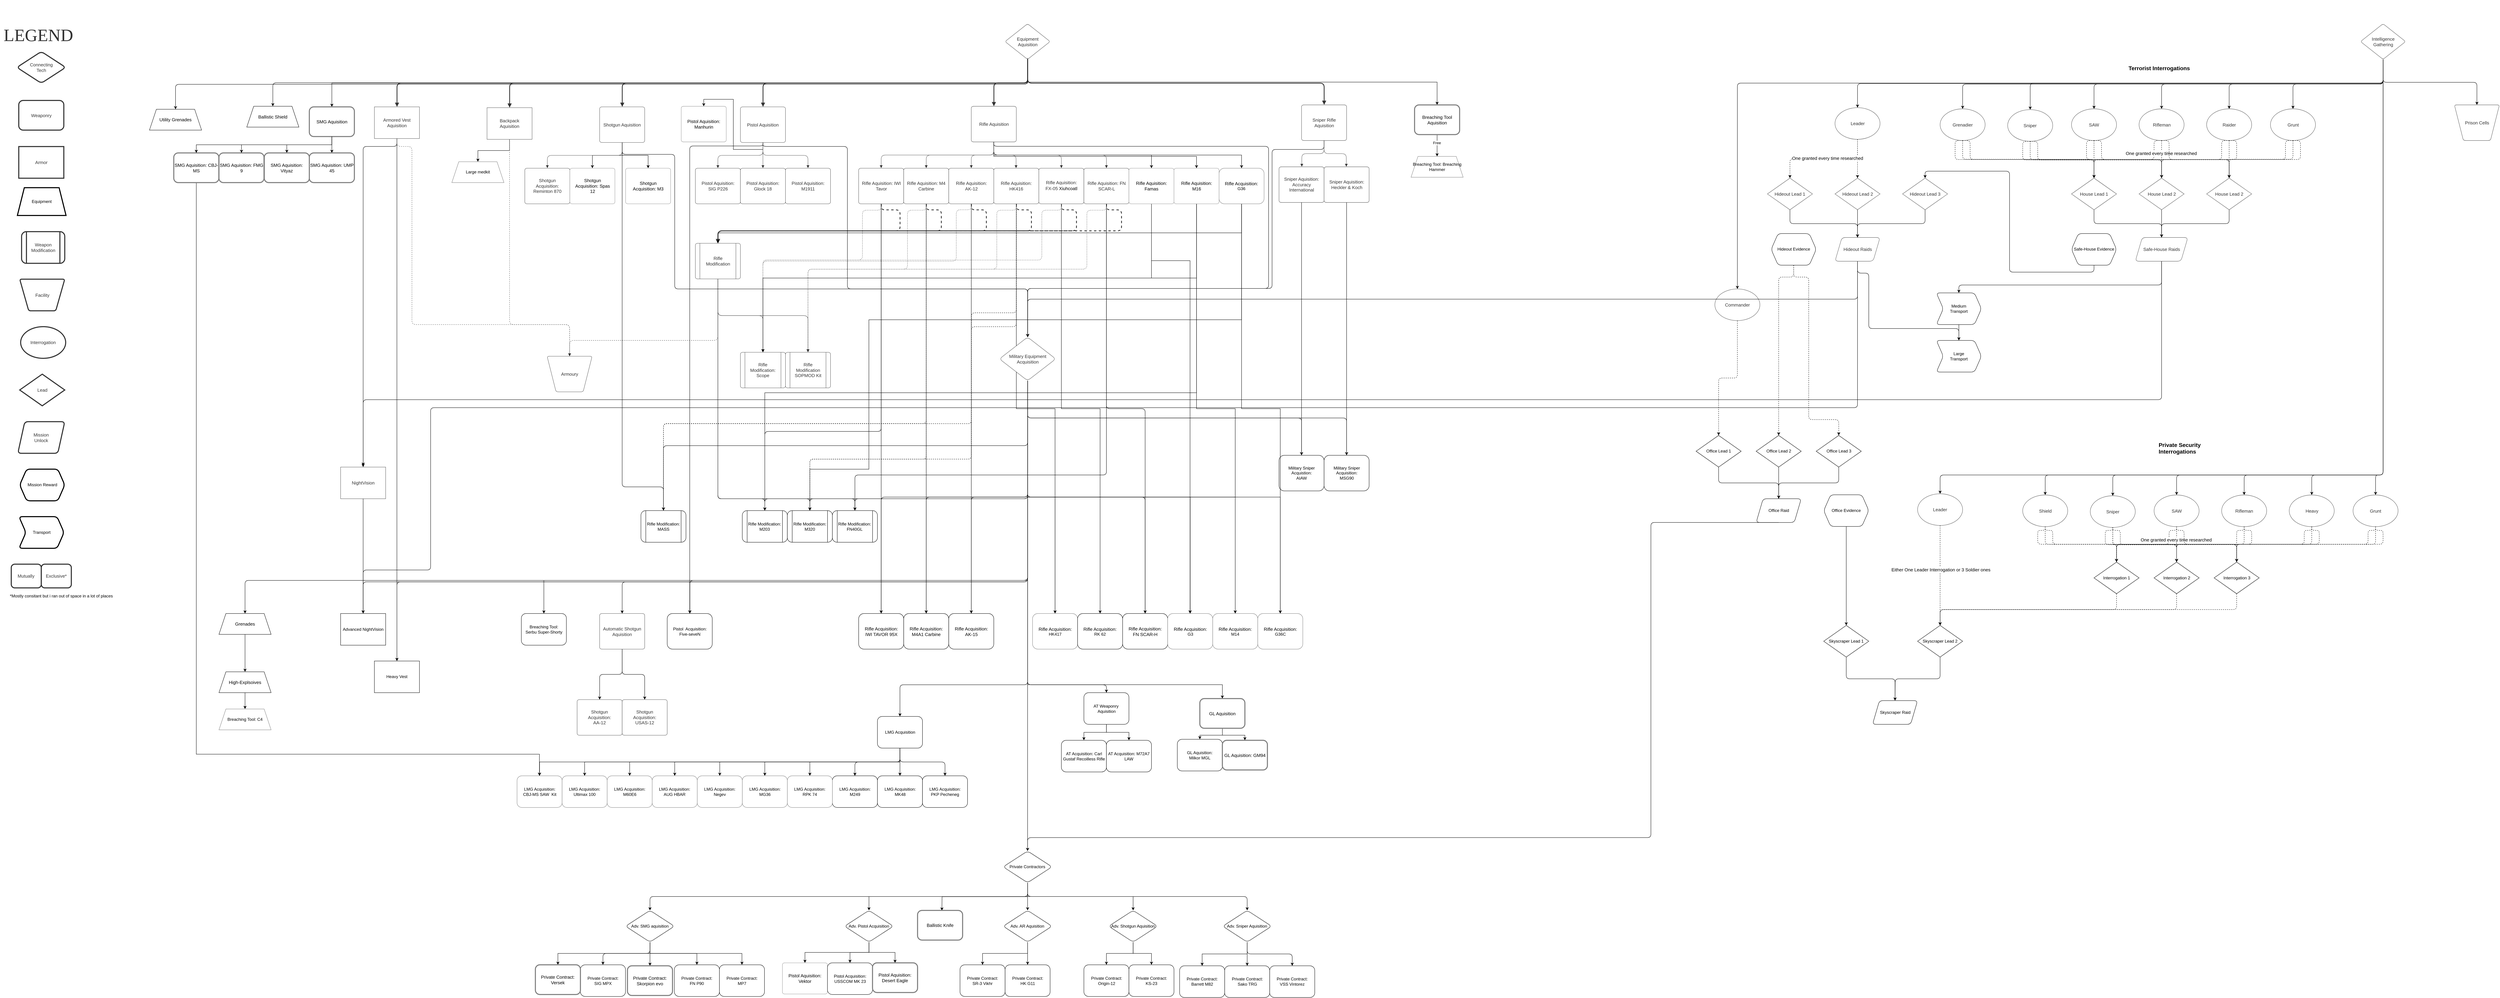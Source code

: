 <mxfile version="24.6.5" type="device">
  <diagram name="Page-1" id="WVX51mQkE81sazq5Rgr0">
    <mxGraphModel dx="3291" dy="2174" grid="1" gridSize="10" guides="1" tooltips="1" connect="1" arrows="1" fold="1" page="1" pageScale="1" pageWidth="850" pageHeight="1100" math="0" shadow="0">
      <root>
        <mxCell id="0" />
        <mxCell id="1" parent="0" />
        <mxCell id="_wyRR_9sv9Ona-ReKIE4-1" value="" style="group;strokeWidth=3;fillColor=none;" vertex="1" connectable="0" parent="1">
          <mxGeometry x="-790" y="-60" width="5260" height="2870.003" as="geometry" />
        </mxCell>
        <mxCell id="_wyRR_9sv9Ona-ReKIE4-2" style="edgeStyle=orthogonalEdgeStyle;rounded=0;orthogonalLoop=1;jettySize=auto;html=1;exitX=0.5;exitY=1;exitDx=0;exitDy=0;entryX=0.5;entryY=0;entryDx=0;entryDy=0;" edge="1" parent="_wyRR_9sv9Ona-ReKIE4-1" source="_wyRR_9sv9Ona-ReKIE4-5" target="_wyRR_9sv9Ona-ReKIE4-197">
          <mxGeometry relative="1" as="geometry" />
        </mxCell>
        <mxCell id="_wyRR_9sv9Ona-ReKIE4-3" style="edgeStyle=orthogonalEdgeStyle;rounded=0;orthogonalLoop=1;jettySize=auto;html=1;exitX=0.5;exitY=1;exitDx=0;exitDy=0;entryX=0.5;entryY=0;entryDx=0;entryDy=0;" edge="1" parent="_wyRR_9sv9Ona-ReKIE4-1" source="_wyRR_9sv9Ona-ReKIE4-5" target="_wyRR_9sv9Ona-ReKIE4-221">
          <mxGeometry relative="1" as="geometry">
            <Array as="points">
              <mxPoint x="2149" y="450" />
              <mxPoint x="2733" y="450" />
            </Array>
          </mxGeometry>
        </mxCell>
        <mxCell id="_wyRR_9sv9Ona-ReKIE4-4" style="edgeStyle=orthogonalEdgeStyle;rounded=0;orthogonalLoop=1;jettySize=auto;html=1;exitX=0.5;exitY=1;exitDx=0;exitDy=0;entryX=0.5;entryY=0;entryDx=0;entryDy=0;" edge="1" parent="_wyRR_9sv9Ona-ReKIE4-1" source="_wyRR_9sv9Ona-ReKIE4-5" target="_wyRR_9sv9Ona-ReKIE4-201">
          <mxGeometry relative="1" as="geometry" />
        </mxCell>
        <UserObject label="Rifle Aquisition" lucidchartObjectId=".nZdTzukBXGk" id="_wyRR_9sv9Ona-ReKIE4-5">
          <mxCell style="html=1;overflow=block;blockSpacing=1;whiteSpace=wrap;;whiteSpace=wrap;fontSize=13;fontColor=#333333;align=center;spacing=9;strokeColor=#333333;strokeOpacity=100;fillOpacity=100;rounded=1;absoluteArcSize=1;arcSize=12;fillColor=#ffffff;strokeWidth=0.8;" vertex="1" parent="_wyRR_9sv9Ona-ReKIE4-1">
            <mxGeometry x="2084.559" y="305.792" width="129.61" height="102.5" as="geometry" />
          </mxCell>
        </UserObject>
        <UserObject label="Rifle Aquisition: IWI Tavor" lucidchartObjectId="wpZdP2hJwvBx" id="_wyRR_9sv9Ona-ReKIE4-6">
          <mxCell style="html=1;overflow=block;blockSpacing=1;whiteSpace=wrap;;whiteSpace=wrap;fontSize=13;fontColor=#333333;align=center;spacing=9;strokeColor=#333333;strokeOpacity=100;fillOpacity=100;rounded=1;absoluteArcSize=1;arcSize=12;fillColor=#ffffff;strokeWidth=0.8;" vertex="1" parent="_wyRR_9sv9Ona-ReKIE4-1">
            <mxGeometry x="1760.534" y="484.028" width="129.61" height="102.5" as="geometry" />
          </mxCell>
        </UserObject>
        <UserObject label="Rifle Aquisition: M4 Carbine" lucidchartObjectId="ypZdUCTsFTgk" id="_wyRR_9sv9Ona-ReKIE4-7">
          <mxCell style="html=1;overflow=block;blockSpacing=1;whiteSpace=wrap;;whiteSpace=wrap;fontSize=13;fontColor=#333333;align=center;spacing=9;strokeColor=#333333;strokeOpacity=100;fillOpacity=100;rounded=1;absoluteArcSize=1;arcSize=12;fillColor=#ffffff;strokeWidth=0.8;" vertex="1" parent="_wyRR_9sv9Ona-ReKIE4-1">
            <mxGeometry x="1890.144" y="484.028" width="129.61" height="102.5" as="geometry" />
          </mxCell>
        </UserObject>
        <UserObject label="Rifle Aquisition: AK-12" lucidchartObjectId="DpZdWLfwVPbR" id="_wyRR_9sv9Ona-ReKIE4-8">
          <mxCell style="html=1;overflow=block;blockSpacing=1;whiteSpace=wrap;;whiteSpace=wrap;fontSize=13;fontColor=#333333;align=center;spacing=9;strokeColor=#333333;strokeOpacity=100;fillOpacity=100;rounded=1;absoluteArcSize=1;arcSize=12;fillColor=#ffffff;strokeWidth=0.8;" vertex="1" parent="_wyRR_9sv9Ona-ReKIE4-1">
            <mxGeometry x="2019.754" y="484.028" width="129.61" height="102.5" as="geometry" />
          </mxCell>
        </UserObject>
        <mxCell id="_wyRR_9sv9Ona-ReKIE4-9" style="edgeStyle=orthogonalEdgeStyle;rounded=0;orthogonalLoop=1;jettySize=auto;html=1;exitX=0.5;exitY=1;exitDx=0;exitDy=0;entryX=0.5;entryY=0;entryDx=0;entryDy=0;" edge="1" parent="_wyRR_9sv9Ona-ReKIE4-1" source="_wyRR_9sv9Ona-ReKIE4-10" target="_wyRR_9sv9Ona-ReKIE4-190">
          <mxGeometry relative="1" as="geometry" />
        </mxCell>
        <UserObject label="Rifle Aquisition: HK416" lucidchartObjectId="HpZdMb7RdRQD" id="_wyRR_9sv9Ona-ReKIE4-10">
          <mxCell style="html=1;overflow=block;blockSpacing=1;whiteSpace=wrap;;whiteSpace=wrap;fontSize=13;fontColor=#333333;align=center;spacing=9;strokeColor=#333333;strokeOpacity=100;fillOpacity=100;rounded=1;absoluteArcSize=1;arcSize=12;fillColor=#ffffff;strokeWidth=0.8;" vertex="1" parent="_wyRR_9sv9Ona-ReKIE4-1">
            <mxGeometry x="2149.363" y="484.028" width="129.61" height="102.5" as="geometry" />
          </mxCell>
        </UserObject>
        <mxCell id="_wyRR_9sv9Ona-ReKIE4-11" style="edgeStyle=orthogonalEdgeStyle;rounded=0;orthogonalLoop=1;jettySize=auto;html=1;exitX=0.5;exitY=1;exitDx=0;exitDy=0;" edge="1" parent="_wyRR_9sv9Ona-ReKIE4-1" source="_wyRR_9sv9Ona-ReKIE4-12" target="_wyRR_9sv9Ona-ReKIE4-236">
          <mxGeometry relative="1" as="geometry" />
        </mxCell>
        <UserObject label="&lt;div style=&quot;display: flex; justify-content: center; text-align: center; align-items: baseline; font-size: 0; line-height: 1.25;margin-top: -2px;&quot;&gt;&lt;span&gt;&lt;span style=&quot;font-size:13px;color:#333333;&quot;&gt;Rifle Aquisition: FX-05 &lt;/span&gt;&lt;span style=&quot;font-size:12.8px;color:#000000;&quot;&gt;Xiuhcoatl&lt;/span&gt;&lt;/span&gt;&lt;/div&gt;" lucidchartObjectId="KpZdOzohRT-l" id="_wyRR_9sv9Ona-ReKIE4-12">
          <mxCell style="html=1;overflow=block;blockSpacing=1;whiteSpace=wrap;;whiteSpace=wrap;fontSize=13;spacing=9;strokeColor=#333333;strokeOpacity=100;fillOpacity=100;rounded=1;absoluteArcSize=1;arcSize=12;fillColor=#ffffff;strokeWidth=0.8;" vertex="1" parent="_wyRR_9sv9Ona-ReKIE4-1">
            <mxGeometry x="2278.973" y="484.028" width="129.61" height="102.5" as="geometry" />
          </mxCell>
        </UserObject>
        <UserObject label="Rifle Aquisition: FN SCAR-L" lucidchartObjectId="OpZdpQtUeUHU" id="_wyRR_9sv9Ona-ReKIE4-13">
          <mxCell style="html=1;overflow=block;blockSpacing=1;whiteSpace=wrap;;whiteSpace=wrap;fontSize=13;fontColor=#333333;align=center;spacing=9;strokeColor=#333333;strokeOpacity=100;fillOpacity=100;rounded=1;absoluteArcSize=1;arcSize=12;fillColor=#ffffff;strokeWidth=0.8;" vertex="1" parent="_wyRR_9sv9Ona-ReKIE4-1">
            <mxGeometry x="2408.583" y="484.028" width="129.61" height="102.5" as="geometry" />
          </mxCell>
        </UserObject>
        <UserObject label="" lucidchartObjectId="QvZdIoXNtZzA" id="_wyRR_9sv9Ona-ReKIE4-14">
          <mxCell style="html=1;jettySize=18;whiteSpace=wrap;fontSize=13;strokeColor=#333333;strokeOpacity=100;strokeWidth=0.8;rounded=1;arcSize=24;edgeStyle=orthogonalEdgeStyle;startArrow=none;;endArrow=block;endFill=1;;exitX=0.5;exitY=1.004;exitPerimeter=0;entryX=0.5;entryY=-0.004;entryPerimeter=0;" edge="1" parent="_wyRR_9sv9Ona-ReKIE4-1" source="_wyRR_9sv9Ona-ReKIE4-5" target="_wyRR_9sv9Ona-ReKIE4-8">
            <mxGeometry width="100" height="100" relative="1" as="geometry">
              <Array as="points" />
            </mxGeometry>
          </mxCell>
        </UserObject>
        <UserObject label="" lucidchartObjectId="EwZdCx0tgdpZ" id="_wyRR_9sv9Ona-ReKIE4-15">
          <mxCell style="html=1;jettySize=18;whiteSpace=wrap;fontSize=13;strokeColor=#333333;strokeOpacity=100;strokeWidth=0.8;rounded=1;arcSize=24;edgeStyle=orthogonalEdgeStyle;startArrow=none;;endArrow=block;endFill=1;;exitX=0.5;exitY=1.004;exitPerimeter=0;entryX=0.494;entryY=-0.004;entryPerimeter=0;" edge="1" parent="_wyRR_9sv9Ona-ReKIE4-1" source="_wyRR_9sv9Ona-ReKIE4-5" target="_wyRR_9sv9Ona-ReKIE4-10">
            <mxGeometry width="100" height="100" relative="1" as="geometry">
              <Array as="points" />
            </mxGeometry>
          </mxCell>
        </UserObject>
        <UserObject label="" lucidchartObjectId="XwZdVSiIm4dq" id="_wyRR_9sv9Ona-ReKIE4-16">
          <mxCell style="html=1;jettySize=18;whiteSpace=wrap;fontSize=13;strokeColor=#333333;strokeOpacity=100;strokeWidth=0.8;rounded=1;arcSize=24;edgeStyle=orthogonalEdgeStyle;startArrow=none;;endArrow=block;endFill=1;;exitX=0.5;exitY=1.004;exitPerimeter=0;entryX=0.5;entryY=-0.004;entryPerimeter=0;" edge="1" parent="_wyRR_9sv9Ona-ReKIE4-1" source="_wyRR_9sv9Ona-ReKIE4-5" target="_wyRR_9sv9Ona-ReKIE4-12">
            <mxGeometry width="100" height="100" relative="1" as="geometry">
              <Array as="points" />
            </mxGeometry>
          </mxCell>
        </UserObject>
        <UserObject label="" lucidchartObjectId="nxZdc6QLQ7qf" id="_wyRR_9sv9Ona-ReKIE4-17">
          <mxCell style="html=1;jettySize=18;whiteSpace=wrap;fontSize=13;strokeColor=#333333;strokeOpacity=100;strokeWidth=0.8;rounded=1;arcSize=24;edgeStyle=orthogonalEdgeStyle;startArrow=none;;endArrow=block;endFill=1;;exitX=0.5;exitY=1.004;exitPerimeter=0;entryX=0.5;entryY=-0.004;entryPerimeter=0;" edge="1" parent="_wyRR_9sv9Ona-ReKIE4-1" source="_wyRR_9sv9Ona-ReKIE4-5" target="_wyRR_9sv9Ona-ReKIE4-7">
            <mxGeometry width="100" height="100" relative="1" as="geometry">
              <Array as="points" />
            </mxGeometry>
          </mxCell>
        </UserObject>
        <UserObject label="" lucidchartObjectId="vxZd.s7_DAgI" id="_wyRR_9sv9Ona-ReKIE4-18">
          <mxCell style="html=1;jettySize=18;whiteSpace=wrap;fontSize=13;strokeColor=#333333;strokeOpacity=100;strokeWidth=0.8;rounded=1;arcSize=24;edgeStyle=orthogonalEdgeStyle;startArrow=none;;endArrow=block;endFill=1;;exitX=0.5;exitY=1.004;exitPerimeter=0;entryX=0.5;entryY=-0.004;entryPerimeter=0;" edge="1" parent="_wyRR_9sv9Ona-ReKIE4-1" source="_wyRR_9sv9Ona-ReKIE4-5" target="_wyRR_9sv9Ona-ReKIE4-13">
            <mxGeometry width="100" height="100" relative="1" as="geometry">
              <Array as="points" />
            </mxGeometry>
          </mxCell>
        </UserObject>
        <UserObject label="" lucidchartObjectId="AxZd3iUiCq7C" id="_wyRR_9sv9Ona-ReKIE4-19">
          <mxCell style="html=1;jettySize=18;whiteSpace=wrap;fontSize=13;strokeColor=#333333;strokeOpacity=100;strokeWidth=0.8;rounded=1;arcSize=24;edgeStyle=orthogonalEdgeStyle;startArrow=none;;endArrow=block;endFill=1;;exitX=0.5;exitY=1.004;exitPerimeter=0;entryX=0.5;entryY=-0.004;entryPerimeter=0;" edge="1" parent="_wyRR_9sv9Ona-ReKIE4-1" source="_wyRR_9sv9Ona-ReKIE4-5" target="_wyRR_9sv9Ona-ReKIE4-6">
            <mxGeometry width="100" height="100" relative="1" as="geometry">
              <Array as="points" />
            </mxGeometry>
          </mxCell>
        </UserObject>
        <mxCell id="_wyRR_9sv9Ona-ReKIE4-20" style="edgeStyle=orthogonalEdgeStyle;rounded=1;orthogonalLoop=1;jettySize=auto;html=1;exitX=0.5;exitY=1;exitDx=0;exitDy=0;" edge="1" parent="_wyRR_9sv9Ona-ReKIE4-1" source="_wyRR_9sv9Ona-ReKIE4-22" target="_wyRR_9sv9Ona-ReKIE4-176">
          <mxGeometry relative="1" as="geometry" />
        </mxCell>
        <mxCell id="_wyRR_9sv9Ona-ReKIE4-21" style="edgeStyle=orthogonalEdgeStyle;rounded=0;orthogonalLoop=1;jettySize=auto;html=1;exitX=0.5;exitY=1;exitDx=0;exitDy=0;entryX=0.5;entryY=0;entryDx=0;entryDy=0;" edge="1" parent="_wyRR_9sv9Ona-ReKIE4-1" source="_wyRR_9sv9Ona-ReKIE4-22" target="_wyRR_9sv9Ona-ReKIE4-185">
          <mxGeometry relative="1" as="geometry" />
        </mxCell>
        <mxCell id="_wyRR_9sv9Ona-ReKIE4-402" style="edgeStyle=orthogonalEdgeStyle;rounded=0;orthogonalLoop=1;jettySize=auto;html=1;exitX=0.5;exitY=1;exitDx=0;exitDy=0;entryX=0.5;entryY=0;entryDx=0;entryDy=0;" edge="1" parent="_wyRR_9sv9Ona-ReKIE4-1" source="_wyRR_9sv9Ona-ReKIE4-22" target="_wyRR_9sv9Ona-ReKIE4-204">
          <mxGeometry relative="1" as="geometry" />
        </mxCell>
        <UserObject label="Equipment Aquisition" lucidchartObjectId="AEZdzTns~rJW" id="_wyRR_9sv9Ona-ReKIE4-22">
          <mxCell style="html=1;overflow=block;blockSpacing=1;whiteSpace=wrap;rhombus;whiteSpace=wrap;fontSize=13;fontColor=#333333;align=center;spacing=9;strokeColor=#333333;strokeOpacity=100;fillOpacity=100;rounded=1;absoluteArcSize=1;arcSize=12;fillColor=#ffffff;strokeWidth=0.8;" vertex="1" parent="_wyRR_9sv9Ona-ReKIE4-1">
            <mxGeometry x="2181.766" y="68.333" width="129.61" height="102.5" as="geometry" />
          </mxCell>
        </UserObject>
        <UserObject label="" lucidchartObjectId="NEZd5W1DCkiB" id="_wyRR_9sv9Ona-ReKIE4-23">
          <mxCell style="html=1;jettySize=18;whiteSpace=wrap;fontSize=13;strokeColor=#333333;strokeOpacity=100;strokeWidth=2.3;rounded=1;arcSize=24;edgeStyle=orthogonalEdgeStyle;startArrow=none;;endArrow=block;endFill=1;;exitX=0.5;exitY=0.98;exitPerimeter=0;entryX=0.5;entryY=-0.004;entryPerimeter=0;" edge="1" parent="_wyRR_9sv9Ona-ReKIE4-1" source="_wyRR_9sv9Ona-ReKIE4-22" target="_wyRR_9sv9Ona-ReKIE4-5">
            <mxGeometry width="100" height="100" relative="1" as="geometry">
              <Array as="points" />
            </mxGeometry>
          </mxCell>
        </UserObject>
        <UserObject label="Sniper Rifle Aquisition" lucidchartObjectId="wFZdonkYxjsh" id="_wyRR_9sv9Ona-ReKIE4-24">
          <mxCell style="html=1;overflow=block;blockSpacing=1;whiteSpace=wrap;;whiteSpace=wrap;fontSize=13;fontColor=#333333;align=center;spacing=9;strokeColor=#333333;strokeOpacity=100;fillOpacity=100;rounded=1;absoluteArcSize=1;arcSize=12;fillColor=#ffffff;strokeWidth=0.8;" vertex="1" parent="_wyRR_9sv9Ona-ReKIE4-1">
            <mxGeometry x="3034.807" y="301.812" width="129.61" height="102.5" as="geometry" />
          </mxCell>
        </UserObject>
        <UserObject label="Sniper Aquisition:&#xa;Accuracy International" lucidchartObjectId=".FZdUtw9KJ3a" id="_wyRR_9sv9Ona-ReKIE4-25">
          <mxCell style="html=1;overflow=block;blockSpacing=1;whiteSpace=wrap;;whiteSpace=wrap;fontSize=13;fontColor=#333333;align=center;spacing=9;strokeColor=#333333;strokeOpacity=100;fillOpacity=100;rounded=1;absoluteArcSize=1;arcSize=12;fillColor=#ffffff;strokeWidth=0.8;" vertex="1" parent="_wyRR_9sv9Ona-ReKIE4-1">
            <mxGeometry x="2970.002" y="480.048" width="129.61" height="102.5" as="geometry" />
          </mxCell>
        </UserObject>
        <UserObject label="Sniper Aquisition: Heckler &amp; Koch" lucidchartObjectId="~HZdCM5_0xa3" id="_wyRR_9sv9Ona-ReKIE4-26">
          <mxCell style="html=1;overflow=block;blockSpacing=1;whiteSpace=wrap;;whiteSpace=wrap;fontSize=13;fontColor=#333333;align=center;spacing=9;strokeColor=#333333;strokeOpacity=100;fillOpacity=100;rounded=1;absoluteArcSize=1;arcSize=12;fillColor=#ffffff;strokeWidth=0.8;" vertex="1" parent="_wyRR_9sv9Ona-ReKIE4-1">
            <mxGeometry x="3099.611" y="480.048" width="129.61" height="102.5" as="geometry" />
          </mxCell>
        </UserObject>
        <UserObject label="" lucidchartObjectId="CIZdazD75ilh" id="_wyRR_9sv9Ona-ReKIE4-27">
          <mxCell style="html=1;jettySize=18;whiteSpace=wrap;fontSize=13;strokeColor=#333333;strokeOpacity=100;strokeWidth=0.8;rounded=1;arcSize=24;edgeStyle=orthogonalEdgeStyle;startArrow=none;;endArrow=block;endFill=1;;exitX=0.5;exitY=1.004;exitPerimeter=0;entryX=0.506;entryY=-0.004;entryPerimeter=0;" edge="1" parent="_wyRR_9sv9Ona-ReKIE4-1" source="_wyRR_9sv9Ona-ReKIE4-24" target="_wyRR_9sv9Ona-ReKIE4-25">
            <mxGeometry width="100" height="100" relative="1" as="geometry">
              <Array as="points" />
            </mxGeometry>
          </mxCell>
        </UserObject>
        <UserObject label="" lucidchartObjectId="ZIZdZjh2DHgJ" id="_wyRR_9sv9Ona-ReKIE4-28">
          <mxCell style="html=1;jettySize=18;whiteSpace=wrap;fontSize=13;strokeColor=#333333;strokeOpacity=100;strokeWidth=0.8;rounded=1;arcSize=24;edgeStyle=orthogonalEdgeStyle;startArrow=none;;endArrow=block;endFill=1;;exitX=0.5;exitY=1.004;exitPerimeter=0;entryX=0.494;entryY=-0.004;entryPerimeter=0;" edge="1" parent="_wyRR_9sv9Ona-ReKIE4-1" source="_wyRR_9sv9Ona-ReKIE4-24" target="_wyRR_9sv9Ona-ReKIE4-26">
            <mxGeometry width="100" height="100" relative="1" as="geometry">
              <Array as="points" />
            </mxGeometry>
          </mxCell>
        </UserObject>
        <UserObject label="" lucidchartObjectId="5IZdWXKTfCLe" id="_wyRR_9sv9Ona-ReKIE4-29">
          <mxCell style="html=1;jettySize=18;whiteSpace=wrap;fontSize=13;strokeColor=#333333;strokeOpacity=100;strokeWidth=2.3;rounded=1;arcSize=24;edgeStyle=orthogonalEdgeStyle;startArrow=none;;endArrow=block;endFill=1;;exitX=0.5;exitY=0.98;exitPerimeter=0;entryX=0.5;entryY=-0.004;entryPerimeter=0;" edge="1" parent="_wyRR_9sv9Ona-ReKIE4-1" source="_wyRR_9sv9Ona-ReKIE4-22" target="_wyRR_9sv9Ona-ReKIE4-24">
            <mxGeometry width="100" height="100" relative="1" as="geometry">
              <Array as="points">
                <mxPoint x="2246" y="239" />
                <mxPoint x="3100" y="239" />
              </Array>
            </mxGeometry>
          </mxCell>
        </UserObject>
        <mxCell id="_wyRR_9sv9Ona-ReKIE4-30" style="edgeStyle=orthogonalEdgeStyle;rounded=0;orthogonalLoop=1;jettySize=auto;html=1;exitX=0.5;exitY=1;exitDx=0;exitDy=0;entryX=0.5;entryY=0;entryDx=0;entryDy=0;" edge="1" parent="_wyRR_9sv9Ona-ReKIE4-1" source="_wyRR_9sv9Ona-ReKIE4-32" target="_wyRR_9sv9Ona-ReKIE4-186">
          <mxGeometry relative="1" as="geometry" />
        </mxCell>
        <mxCell id="_wyRR_9sv9Ona-ReKIE4-31" style="edgeStyle=orthogonalEdgeStyle;rounded=0;orthogonalLoop=1;jettySize=auto;html=1;exitX=0.5;exitY=1;exitDx=0;exitDy=0;" edge="1" parent="_wyRR_9sv9Ona-ReKIE4-1" source="_wyRR_9sv9Ona-ReKIE4-32" target="_wyRR_9sv9Ona-ReKIE4-216">
          <mxGeometry relative="1" as="geometry" />
        </mxCell>
        <UserObject label="Shotgun Aquisition" lucidchartObjectId="NJZdjia7oByf" id="_wyRR_9sv9Ona-ReKIE4-32">
          <mxCell style="html=1;overflow=block;blockSpacing=1;whiteSpace=wrap;;whiteSpace=wrap;fontSize=13;fontColor=#333333;align=center;spacing=9;strokeColor=#333333;strokeOpacity=100;fillOpacity=100;rounded=1;absoluteArcSize=1;arcSize=12;fillColor=#ffffff;strokeWidth=0.8;" vertex="1" parent="_wyRR_9sv9Ona-ReKIE4-1">
            <mxGeometry x="1015.277" y="307.5" width="129.61" height="102.5" as="geometry" />
          </mxCell>
        </UserObject>
        <UserObject label="Shotgun Acquisition: Reminton 870" lucidchartObjectId="aKZdjtdj7G8_" id="_wyRR_9sv9Ona-ReKIE4-33">
          <mxCell style="html=1;overflow=block;blockSpacing=1;whiteSpace=wrap;;whiteSpace=wrap;fontSize=13;fontColor=#333333;align=center;spacing=9;strokeColor=#333333;strokeOpacity=100;fillOpacity=100;rounded=1;absoluteArcSize=1;arcSize=12;fillColor=#ffffff;strokeWidth=0.8;" vertex="1" parent="_wyRR_9sv9Ona-ReKIE4-1">
            <mxGeometry x="799.997" y="484.028" width="129.61" height="102.5" as="geometry" />
          </mxCell>
        </UserObject>
        <UserObject label="" lucidchartObjectId="KKZd92wMXNar" id="_wyRR_9sv9Ona-ReKIE4-34">
          <mxCell style="html=1;jettySize=18;whiteSpace=wrap;fontSize=13;strokeColor=#333333;strokeOpacity=100;strokeWidth=0.8;rounded=1;arcSize=24;edgeStyle=orthogonalEdgeStyle;startArrow=none;;endArrow=block;endFill=1;;exitX=0.5;exitY=1.004;exitPerimeter=0;entryX=0.5;entryY=-0.004;entryPerimeter=0;" edge="1" parent="_wyRR_9sv9Ona-ReKIE4-1" source="_wyRR_9sv9Ona-ReKIE4-32" target="_wyRR_9sv9Ona-ReKIE4-33">
            <mxGeometry width="100" height="100" relative="1" as="geometry">
              <Array as="points" />
            </mxGeometry>
          </mxCell>
        </UserObject>
        <UserObject label="" lucidchartObjectId="MKZdWgNyRrsv" id="_wyRR_9sv9Ona-ReKIE4-35">
          <mxCell style="html=1;jettySize=18;whiteSpace=wrap;fontSize=13;strokeColor=#333333;strokeOpacity=100;strokeWidth=2.3;rounded=1;arcSize=24;edgeStyle=orthogonalEdgeStyle;startArrow=none;;endArrow=block;endFill=1;;exitX=0.5;exitY=0.98;exitPerimeter=0;entryX=0.5;entryY=-0.004;entryPerimeter=0;" edge="1" parent="_wyRR_9sv9Ona-ReKIE4-1" source="_wyRR_9sv9Ona-ReKIE4-22" target="_wyRR_9sv9Ona-ReKIE4-32">
            <mxGeometry width="100" height="100" relative="1" as="geometry">
              <Array as="points">
                <mxPoint x="2246.571" y="239.167" />
                <mxPoint x="1080.082" y="239.167" />
              </Array>
            </mxGeometry>
          </mxCell>
        </UserObject>
        <mxCell id="_wyRR_9sv9Ona-ReKIE4-36" style="edgeStyle=orthogonalEdgeStyle;rounded=1;orthogonalLoop=1;jettySize=auto;html=1;exitX=0.5;exitY=1;exitDx=0;exitDy=0;entryX=0.5;entryY=0;entryDx=0;entryDy=0;" edge="1" parent="_wyRR_9sv9Ona-ReKIE4-1" source="_wyRR_9sv9Ona-ReKIE4-38" target="_wyRR_9sv9Ona-ReKIE4-181">
          <mxGeometry relative="1" as="geometry">
            <mxPoint x="1307" y="1760" as="targetPoint" />
            <Array as="points">
              <mxPoint x="1485" y="420" />
              <mxPoint x="1274" y="420" />
            </Array>
          </mxGeometry>
        </mxCell>
        <mxCell id="_wyRR_9sv9Ona-ReKIE4-37" style="edgeStyle=orthogonalEdgeStyle;rounded=0;orthogonalLoop=1;jettySize=auto;html=1;exitX=0.5;exitY=1;exitDx=0;exitDy=0;entryX=0.5;entryY=0;entryDx=0;entryDy=0;" edge="1" parent="_wyRR_9sv9Ona-ReKIE4-1" source="_wyRR_9sv9Ona-ReKIE4-38" target="_wyRR_9sv9Ona-ReKIE4-193">
          <mxGeometry relative="1" as="geometry" />
        </mxCell>
        <UserObject label="Pistol Aquisition" lucidchartObjectId="RMZdWAIVf3ku" id="_wyRR_9sv9Ona-ReKIE4-38">
          <mxCell style="html=1;overflow=block;blockSpacing=1;whiteSpace=wrap;;whiteSpace=wrap;fontSize=13;fontColor=#333333;align=center;spacing=9;strokeColor=#333333;strokeOpacity=100;fillOpacity=100;rounded=1;absoluteArcSize=1;arcSize=12;fillColor=#ffffff;strokeWidth=0.8;" vertex="1" parent="_wyRR_9sv9Ona-ReKIE4-1">
            <mxGeometry x="1420.308" y="307.5" width="129.61" height="102.5" as="geometry" />
          </mxCell>
        </UserObject>
        <UserObject label="Pistol Aquisition: SIG P226" lucidchartObjectId="nNZd9yNHCWl8" id="_wyRR_9sv9Ona-ReKIE4-39">
          <mxCell style="html=1;overflow=block;blockSpacing=1;whiteSpace=wrap;;whiteSpace=wrap;fontSize=13;fontColor=#333333;align=center;spacing=9;strokeColor=#333333;strokeOpacity=100;fillOpacity=100;rounded=1;absoluteArcSize=1;arcSize=12;fillColor=#ffffff;strokeWidth=0.8;" vertex="1" parent="_wyRR_9sv9Ona-ReKIE4-1">
            <mxGeometry x="1290.698" y="484.028" width="129.61" height="102.5" as="geometry" />
          </mxCell>
        </UserObject>
        <UserObject label="Pistol Aquisition: Glock 18" lucidchartObjectId="qNZdaVzqVqA_" id="_wyRR_9sv9Ona-ReKIE4-40">
          <mxCell style="html=1;overflow=block;blockSpacing=1;whiteSpace=wrap;;whiteSpace=wrap;fontSize=13;fontColor=#333333;align=center;spacing=9;strokeColor=#333333;strokeOpacity=100;fillOpacity=100;rounded=1;absoluteArcSize=1;arcSize=12;fillColor=#ffffff;strokeWidth=0.8;" vertex="1" parent="_wyRR_9sv9Ona-ReKIE4-1">
            <mxGeometry x="1420.308" y="484.028" width="129.61" height="102.5" as="geometry" />
          </mxCell>
        </UserObject>
        <UserObject label="Pistol Aquisition: M1911" lucidchartObjectId="tNZdOS5x-khd" id="_wyRR_9sv9Ona-ReKIE4-41">
          <mxCell style="html=1;overflow=block;blockSpacing=1;whiteSpace=wrap;;whiteSpace=wrap;fontSize=13;fontColor=#333333;align=center;spacing=9;strokeColor=#333333;strokeOpacity=100;fillOpacity=100;rounded=1;absoluteArcSize=1;arcSize=12;fillColor=#ffffff;strokeWidth=0.8;" vertex="1" parent="_wyRR_9sv9Ona-ReKIE4-1">
            <mxGeometry x="1549.918" y="484.028" width="129.61" height="102.5" as="geometry" />
          </mxCell>
        </UserObject>
        <UserObject label="" lucidchartObjectId="oQZd2~-~Y2gs" id="_wyRR_9sv9Ona-ReKIE4-42">
          <mxCell style="html=1;jettySize=18;whiteSpace=wrap;fontSize=13;strokeColor=#333333;strokeOpacity=100;strokeWidth=0.8;rounded=1;arcSize=24;edgeStyle=orthogonalEdgeStyle;startArrow=none;;endArrow=block;endFill=1;;exitX=0.5;exitY=1.004;exitPerimeter=0;entryX=0.5;entryY=-0.004;entryPerimeter=0;" edge="1" parent="_wyRR_9sv9Ona-ReKIE4-1" source="_wyRR_9sv9Ona-ReKIE4-38" target="_wyRR_9sv9Ona-ReKIE4-39">
            <mxGeometry width="100" height="100" relative="1" as="geometry">
              <Array as="points" />
            </mxGeometry>
          </mxCell>
        </UserObject>
        <UserObject label="" lucidchartObjectId="sQZd7AvisC3r" id="_wyRR_9sv9Ona-ReKIE4-43">
          <mxCell style="html=1;jettySize=18;whiteSpace=wrap;fontSize=13;strokeColor=#333333;strokeOpacity=100;strokeWidth=0.8;rounded=1;arcSize=24;edgeStyle=orthogonalEdgeStyle;startArrow=none;;endArrow=block;endFill=1;;exitX=0.5;exitY=1.004;exitPerimeter=0;entryX=0.5;entryY=-0.004;entryPerimeter=0;" edge="1" parent="_wyRR_9sv9Ona-ReKIE4-1" source="_wyRR_9sv9Ona-ReKIE4-38" target="_wyRR_9sv9Ona-ReKIE4-41">
            <mxGeometry width="100" height="100" relative="1" as="geometry">
              <Array as="points" />
            </mxGeometry>
          </mxCell>
        </UserObject>
        <UserObject label="" lucidchartObjectId="zQZd.8prdrVg" id="_wyRR_9sv9Ona-ReKIE4-44">
          <mxCell style="html=1;jettySize=18;whiteSpace=wrap;fontSize=13;strokeColor=#333333;strokeOpacity=100;strokeWidth=0.8;rounded=1;arcSize=24;edgeStyle=orthogonalEdgeStyle;startArrow=none;;endArrow=block;endFill=1;;exitX=0.5;exitY=1.004;exitPerimeter=0;entryX=0.5;entryY=-0.004;entryPerimeter=0;" edge="1" parent="_wyRR_9sv9Ona-ReKIE4-1" source="_wyRR_9sv9Ona-ReKIE4-38" target="_wyRR_9sv9Ona-ReKIE4-40">
            <mxGeometry width="100" height="100" relative="1" as="geometry">
              <Array as="points" />
            </mxGeometry>
          </mxCell>
        </UserObject>
        <UserObject label="" lucidchartObjectId="CQZdT_c2o7pa" id="_wyRR_9sv9Ona-ReKIE4-45">
          <mxCell style="html=1;jettySize=18;whiteSpace=wrap;fontSize=13;strokeColor=#333333;strokeOpacity=100;strokeWidth=2.3;rounded=1;arcSize=24;edgeStyle=orthogonalEdgeStyle;startArrow=none;;endArrow=block;endFill=1;;exitX=0.5;exitY=0.98;exitPerimeter=0;entryX=0.5;entryY=-0.004;entryPerimeter=0;" edge="1" parent="_wyRR_9sv9Ona-ReKIE4-1" source="_wyRR_9sv9Ona-ReKIE4-22" target="_wyRR_9sv9Ona-ReKIE4-38">
            <mxGeometry width="100" height="100" relative="1" as="geometry">
              <Array as="points">
                <mxPoint x="2246.571" y="239.167" />
                <mxPoint x="1485.113" y="239.167" />
              </Array>
            </mxGeometry>
          </mxCell>
        </UserObject>
        <UserObject label="Armored Vest Aquisition" lucidchartObjectId="TSZdAv5Nu1_F" id="_wyRR_9sv9Ona-ReKIE4-46">
          <mxCell style="html=1;overflow=block;blockSpacing=1;whiteSpace=wrap;rounded=0;arcSize=50;whiteSpace=wrap;fontSize=13;fontColor=#333333;align=center;spacing=9;strokeColor=#333333;strokeOpacity=100;fillOpacity=100;fillColor=#ffffff;strokeWidth=0.8;" vertex="1" parent="_wyRR_9sv9Ona-ReKIE4-1">
            <mxGeometry x="367.228" y="307.5" width="129.61" height="91.111" as="geometry" />
          </mxCell>
        </UserObject>
        <mxCell id="_wyRR_9sv9Ona-ReKIE4-47" style="edgeStyle=orthogonalEdgeStyle;rounded=0;orthogonalLoop=1;jettySize=auto;html=1;exitX=0.5;exitY=1;exitDx=0;exitDy=0;entryX=0.5;entryY=0;entryDx=0;entryDy=0;" edge="1" parent="_wyRR_9sv9Ona-ReKIE4-1" source="_wyRR_9sv9Ona-ReKIE4-48" target="_wyRR_9sv9Ona-ReKIE4-215">
          <mxGeometry relative="1" as="geometry" />
        </mxCell>
        <UserObject label="Backpack Aquisition" lucidchartObjectId="iTZdZ7eJWs2a" id="_wyRR_9sv9Ona-ReKIE4-48">
          <mxCell style="html=1;overflow=block;blockSpacing=1;whiteSpace=wrap;rounded=0;arcSize=50;whiteSpace=wrap;fontSize=13;fontColor=#333333;align=center;spacing=9;strokeColor=#333333;strokeOpacity=100;fillOpacity=100;fillColor=#ffffff;strokeWidth=0.8;" vertex="1" parent="_wyRR_9sv9Ona-ReKIE4-1">
            <mxGeometry x="691.253" y="309.778" width="129.61" height="91.111" as="geometry" />
          </mxCell>
        </UserObject>
        <UserObject label="" lucidchartObjectId="3TZdt3lii5ES" id="_wyRR_9sv9Ona-ReKIE4-49">
          <mxCell style="html=1;jettySize=18;whiteSpace=wrap;fontSize=13;strokeColor=#333333;strokeOpacity=100;strokeWidth=2.3;rounded=1;arcSize=24;edgeStyle=orthogonalEdgeStyle;startArrow=none;;endArrow=block;endFill=1;;exitX=0.5;exitY=0.98;exitPerimeter=0;entryX=0.5;entryY=-0.004;entryPerimeter=0;" edge="1" parent="_wyRR_9sv9Ona-ReKIE4-1" source="_wyRR_9sv9Ona-ReKIE4-22" target="_wyRR_9sv9Ona-ReKIE4-46">
            <mxGeometry width="100" height="100" relative="1" as="geometry">
              <Array as="points">
                <mxPoint x="2246.571" y="239.167" />
                <mxPoint x="432.033" y="239.167" />
              </Array>
            </mxGeometry>
          </mxCell>
        </UserObject>
        <UserObject label="" lucidchartObjectId="7TZdTCwb9kuW" id="_wyRR_9sv9Ona-ReKIE4-50">
          <mxCell style="html=1;jettySize=18;whiteSpace=wrap;fontSize=13;strokeColor=#333333;strokeOpacity=100;strokeWidth=2.3;rounded=1;arcSize=24;edgeStyle=orthogonalEdgeStyle;startArrow=none;;endArrow=block;endFill=1;;exitX=0.5;exitY=0.98;exitPerimeter=0;entryX=0.5;entryY=-0.004;entryPerimeter=0;" edge="1" parent="_wyRR_9sv9Ona-ReKIE4-1" source="_wyRR_9sv9Ona-ReKIE4-22" target="_wyRR_9sv9Ona-ReKIE4-48">
            <mxGeometry width="100" height="100" relative="1" as="geometry">
              <Array as="points">
                <mxPoint x="2246.571" y="239.167" />
                <mxPoint x="756.057" y="239.167" />
              </Array>
            </mxGeometry>
          </mxCell>
        </UserObject>
        <UserObject label="" lucidchartObjectId="h6ZdRJ-4xbI6" id="_wyRR_9sv9Ona-ReKIE4-51">
          <mxCell style="html=1;jettySize=18;whiteSpace=wrap;fontSize=13;strokeColor=#333333;strokeOpacity=100;strokeWidth=2.3;rounded=1;arcSize=24;edgeStyle=orthogonalEdgeStyle;startArrow=none;;endArrow=block;endFill=1;;exitX=0.5;exitY=1.004;exitPerimeter=0;entryX=0.5;entryY=-0.004;entryPerimeter=0;dashed=1;" edge="1" parent="_wyRR_9sv9Ona-ReKIE4-1" source="_wyRR_9sv9Ona-ReKIE4-6" target="_wyRR_9sv9Ona-ReKIE4-231">
            <mxGeometry width="100" height="100" relative="1" as="geometry">
              <Array as="points">
                <mxPoint x="1825.339" y="603.611" />
                <mxPoint x="1879.343" y="603.611" />
                <mxPoint x="1879.343" y="663.972" />
                <mxPoint x="1355.503" y="663.972" />
              </Array>
            </mxGeometry>
          </mxCell>
        </UserObject>
        <UserObject label="" lucidchartObjectId="k6ZdRMltAoLC" id="_wyRR_9sv9Ona-ReKIE4-52">
          <mxCell style="html=1;jettySize=18;whiteSpace=wrap;fontSize=13;strokeColor=#333333;strokeOpacity=100;strokeWidth=2.3;rounded=1;arcSize=24;edgeStyle=orthogonalEdgeStyle;startArrow=none;;endArrow=block;endFill=1;;exitX=0.5;exitY=1.004;exitPerimeter=0;entryX=0.5;entryY=-0.004;entryPerimeter=0;dashed=1;" edge="1" parent="_wyRR_9sv9Ona-ReKIE4-1" source="_wyRR_9sv9Ona-ReKIE4-7" target="_wyRR_9sv9Ona-ReKIE4-231">
            <mxGeometry width="100" height="100" relative="1" as="geometry">
              <Array as="points">
                <mxPoint x="1954.949" y="603.611" />
                <mxPoint x="1998.152" y="603.611" />
                <mxPoint x="1998.152" y="663.972" />
                <mxPoint x="1355.503" y="663.972" />
              </Array>
            </mxGeometry>
          </mxCell>
        </UserObject>
        <UserObject label="" lucidchartObjectId="u6ZdzQbKuTCf" id="_wyRR_9sv9Ona-ReKIE4-53">
          <mxCell style="html=1;jettySize=18;whiteSpace=wrap;fontSize=13;strokeColor=#333333;strokeOpacity=100;strokeWidth=2.3;rounded=1;arcSize=24;edgeStyle=orthogonalEdgeStyle;startArrow=none;;endArrow=block;endFill=1;;exitX=0.5;exitY=1.004;exitPerimeter=0;entryX=0.5;entryY=-0.004;entryPerimeter=0;dashed=1;" edge="1" parent="_wyRR_9sv9Ona-ReKIE4-1" source="_wyRR_9sv9Ona-ReKIE4-8" target="_wyRR_9sv9Ona-ReKIE4-231">
            <mxGeometry width="100" height="100" relative="1" as="geometry">
              <Array as="points">
                <mxPoint x="2084.559" y="603.611" />
                <mxPoint x="2127.762" y="603.611" />
                <mxPoint x="2127.762" y="663.972" />
                <mxPoint x="1355.503" y="663.972" />
              </Array>
            </mxGeometry>
          </mxCell>
        </UserObject>
        <UserObject label="" lucidchartObjectId="J6ZdNk4VffnR" id="_wyRR_9sv9Ona-ReKIE4-54">
          <mxCell style="html=1;jettySize=18;whiteSpace=wrap;fontSize=13;strokeColor=#333333;strokeOpacity=100;strokeWidth=2.3;rounded=1;arcSize=24;edgeStyle=orthogonalEdgeStyle;startArrow=none;;endArrow=block;endFill=1;;exitX=0.5;exitY=1.004;exitPerimeter=0;entryX=0.5;entryY=-0.004;entryPerimeter=0;dashed=1;" edge="1" parent="_wyRR_9sv9Ona-ReKIE4-1" source="_wyRR_9sv9Ona-ReKIE4-10" target="_wyRR_9sv9Ona-ReKIE4-231">
            <mxGeometry width="100" height="100" relative="1" as="geometry">
              <Array as="points">
                <mxPoint x="2214.168" y="603.611" />
                <mxPoint x="2257.372" y="603.611" />
                <mxPoint x="2257.372" y="663.972" />
                <mxPoint x="1355.503" y="663.972" />
              </Array>
            </mxGeometry>
          </mxCell>
        </UserObject>
        <UserObject label="" lucidchartObjectId="M6ZdO0bWWrU3" id="_wyRR_9sv9Ona-ReKIE4-55">
          <mxCell style="html=1;jettySize=18;whiteSpace=wrap;fontSize=13;strokeColor=#333333;strokeOpacity=100;strokeWidth=2.3;rounded=1;arcSize=24;edgeStyle=orthogonalEdgeStyle;startArrow=none;;endArrow=block;endFill=1;;exitX=0.5;exitY=1.004;exitPerimeter=0;entryX=0.5;entryY=-0.004;entryPerimeter=0;dashed=1;" edge="1" parent="_wyRR_9sv9Ona-ReKIE4-1" source="_wyRR_9sv9Ona-ReKIE4-12" target="_wyRR_9sv9Ona-ReKIE4-231">
            <mxGeometry width="100" height="100" relative="1" as="geometry">
              <Array as="points">
                <mxPoint x="2343.778" y="603.611" />
                <mxPoint x="2386.982" y="603.611" />
                <mxPoint x="2386.982" y="663.972" />
                <mxPoint x="1355.503" y="663.972" />
              </Array>
            </mxGeometry>
          </mxCell>
        </UserObject>
        <UserObject label="" lucidchartObjectId="P6Zdv4RYhlie" id="_wyRR_9sv9Ona-ReKIE4-56">
          <mxCell style="html=1;jettySize=18;whiteSpace=wrap;fontSize=13;strokeColor=#333333;strokeOpacity=100;strokeWidth=2.3;rounded=1;arcSize=24;edgeStyle=orthogonalEdgeStyle;startArrow=none;;endArrow=block;endFill=1;;exitX=0.5;exitY=1.004;exitPerimeter=0;entryX=0.5;entryY=-0.004;entryPerimeter=0;dashed=1;" edge="1" parent="_wyRR_9sv9Ona-ReKIE4-1" source="_wyRR_9sv9Ona-ReKIE4-13" target="_wyRR_9sv9Ona-ReKIE4-231">
            <mxGeometry width="100" height="100" relative="1" as="geometry">
              <Array as="points">
                <mxPoint x="2473.388" y="603.611" />
                <mxPoint x="2516.591" y="603.611" />
                <mxPoint x="2516.591" y="663.972" />
                <mxPoint x="1355.503" y="663.972" />
              </Array>
            </mxGeometry>
          </mxCell>
        </UserObject>
        <UserObject label="Rifle Modification: Scope" lucidchartObjectId="Y9ZdiyxfP5wW" id="_wyRR_9sv9Ona-ReKIE4-57">
          <mxCell style="html=1;overflow=block;blockSpacing=1;whiteSpace=wrap;shape=process;whiteSpace=wrap;fontSize=13;fontColor=#333333;align=center;spacing=3.8;strokeColor=#333333;strokeOpacity=100;fillOpacity=100;rounded=1;absoluteArcSize=1;arcSize=12;fillColor=#ffffff;strokeWidth=0.8;" vertex="1" parent="_wyRR_9sv9Ona-ReKIE4-1">
            <mxGeometry x="1420.308" y="1013.611" width="129.61" height="102.5" as="geometry" />
          </mxCell>
        </UserObject>
        <UserObject label="Rifle Modification SOPMOD Kit" lucidchartObjectId="d-ZddwU1q0cq" id="_wyRR_9sv9Ona-ReKIE4-58">
          <mxCell style="html=1;overflow=block;blockSpacing=1;whiteSpace=wrap;shape=process;whiteSpace=wrap;fontSize=13;fontColor=#333333;align=center;spacing=3.8;strokeColor=#333333;strokeOpacity=100;fillOpacity=100;rounded=1;absoluteArcSize=1;arcSize=12;fillColor=#ffffff;strokeWidth=0.8;" vertex="1" parent="_wyRR_9sv9Ona-ReKIE4-1">
            <mxGeometry x="1549.918" y="1013.611" width="129.61" height="102.5" as="geometry" />
          </mxCell>
        </UserObject>
        <UserObject label="" lucidchartObjectId="M-ZdUwTSwu39" id="_wyRR_9sv9Ona-ReKIE4-59">
          <mxCell style="html=1;jettySize=18;whiteSpace=wrap;fontSize=13;strokeColor=#333333;strokeOpacity=100;strokeWidth=0.8;rounded=1;arcSize=24;edgeStyle=orthogonalEdgeStyle;startArrow=none;;endArrow=block;endFill=1;;exitX=0.5;exitY=1.004;exitPerimeter=0;entryX=0.5;entryY=-0.004;entryPerimeter=0;" edge="1" parent="_wyRR_9sv9Ona-ReKIE4-1" source="_wyRR_9sv9Ona-ReKIE4-231" target="_wyRR_9sv9Ona-ReKIE4-57">
            <mxGeometry width="100" height="100" relative="1" as="geometry">
              <Array as="points" />
            </mxGeometry>
          </mxCell>
        </UserObject>
        <UserObject label="" lucidchartObjectId="R-ZdDBNfb4SS" id="_wyRR_9sv9Ona-ReKIE4-60">
          <mxCell style="html=1;jettySize=18;whiteSpace=wrap;fontSize=13;strokeColor=#333333;strokeOpacity=100;strokeWidth=0.8;rounded=1;arcSize=24;edgeStyle=orthogonalEdgeStyle;startArrow=none;;endArrow=block;endFill=1;;exitX=0.5;exitY=1.004;exitPerimeter=0;entryX=0.5;entryY=-0.004;entryPerimeter=0;" edge="1" parent="_wyRR_9sv9Ona-ReKIE4-1" source="_wyRR_9sv9Ona-ReKIE4-231" target="_wyRR_9sv9Ona-ReKIE4-58">
            <mxGeometry width="100" height="100" relative="1" as="geometry">
              <Array as="points" />
            </mxGeometry>
          </mxCell>
        </UserObject>
        <UserObject label="" lucidchartObjectId="8~ZdZJWn~6jy" id="_wyRR_9sv9Ona-ReKIE4-61">
          <mxCell style="html=1;jettySize=18;whiteSpace=wrap;fontSize=13;strokeColor=#333333;strokeOpacity=100;strokeWidth=0.8;rounded=1;arcSize=24;edgeStyle=orthogonalEdgeStyle;startArrow=none;;endArrow=block;endFill=1;;exitX=0.5;exitY=1.004;exitPerimeter=0;entryX=0.5;entryY=-0.004;entryPerimeter=0;dashed=1;" edge="1" parent="_wyRR_9sv9Ona-ReKIE4-1" source="_wyRR_9sv9Ona-ReKIE4-12" target="_wyRR_9sv9Ona-ReKIE4-57">
            <mxGeometry width="100" height="100" relative="1" as="geometry">
              <Array as="points">
                <mxPoint x="2343.778" y="604.75" />
                <mxPoint x="2287.614" y="604.75" />
                <mxPoint x="2287.614" y="748.25" />
                <mxPoint x="1485.113" y="748.25" />
              </Array>
            </mxGeometry>
          </mxCell>
        </UserObject>
        <UserObject label="" lucidchartObjectId="Bb0dUiIs-Duv" id="_wyRR_9sv9Ona-ReKIE4-62">
          <mxCell style="html=1;jettySize=18;whiteSpace=wrap;fontSize=13;strokeColor=#333333;strokeOpacity=100;strokeWidth=0.8;rounded=1;arcSize=24;edgeStyle=orthogonalEdgeStyle;startArrow=none;;endArrow=block;endFill=1;;exitX=0.5;exitY=1.004;exitPerimeter=0;entryX=0.5;entryY=-0.004;entryPerimeter=0;dashed=1;" edge="1" parent="_wyRR_9sv9Ona-ReKIE4-1" source="_wyRR_9sv9Ona-ReKIE4-10" target="_wyRR_9sv9Ona-ReKIE4-58">
            <mxGeometry width="100" height="100" relative="1" as="geometry">
              <Array as="points">
                <mxPoint x="2214.168" y="604.75" />
                <mxPoint x="2158.004" y="604.75" />
                <mxPoint x="2158.004" y="774.444" />
                <mxPoint x="1614.723" y="774.444" />
              </Array>
            </mxGeometry>
          </mxCell>
        </UserObject>
        <UserObject label="" lucidchartObjectId="rc0dC78Lwz8d" id="_wyRR_9sv9Ona-ReKIE4-63">
          <mxCell style="html=1;jettySize=18;whiteSpace=wrap;fontSize=13;strokeColor=#333333;strokeOpacity=100;strokeWidth=0.8;rounded=1;arcSize=24;edgeStyle=orthogonalEdgeStyle;startArrow=none;;endArrow=block;endFill=1;;exitX=0.5;exitY=1.004;exitPerimeter=0;entryX=0.5;entryY=-0.004;entryPerimeter=0;dashed=1;" edge="1" parent="_wyRR_9sv9Ona-ReKIE4-1" source="_wyRR_9sv9Ona-ReKIE4-13" target="_wyRR_9sv9Ona-ReKIE4-58">
            <mxGeometry width="100" height="100" relative="1" as="geometry">
              <Array as="points">
                <mxPoint x="2473.388" y="604.75" />
                <mxPoint x="2417.224" y="604.75" />
                <mxPoint x="2417.224" y="774.444" />
                <mxPoint x="1614.723" y="774.444" />
              </Array>
            </mxGeometry>
          </mxCell>
        </UserObject>
        <UserObject label="Armoury" lucidchartObjectId="1g0dXQ1J5.~K" id="_wyRR_9sv9Ona-ReKIE4-64">
          <mxCell style="html=1;overflow=block;blockSpacing=1;whiteSpace=wrap;shape=trapezoid;perimeter=trapezoidPerimeter;anchorPointDirection=0;flipV=1;whiteSpace=wrap;fontSize=13;fontColor=#333333;align=center;spacing=3.8;strokeColor=#333333;strokeOpacity=100;fillOpacity=100;rounded=1;absoluteArcSize=1;arcSize=12;fillColor=#ffffff;strokeWidth=0.8;" vertex="1" parent="_wyRR_9sv9Ona-ReKIE4-1">
            <mxGeometry x="864.066" y="1025" width="129.61" height="102.5" as="geometry" />
          </mxCell>
        </UserObject>
        <UserObject label="" lucidchartObjectId="~i0dhqj4wzYG" id="_wyRR_9sv9Ona-ReKIE4-65">
          <mxCell style="html=1;jettySize=18;whiteSpace=wrap;fontSize=13;strokeColor=#333333;strokeOpacity=100;dashed=1;fixDash=1;strokeWidth=0.8;rounded=1;arcSize=24;edgeStyle=orthogonalEdgeStyle;startArrow=none;;endArrow=block;endFill=1;;exitX=0.5;exitY=1.004;exitPerimeter=0;entryX=0.5;entryY=0;entryDx=0;entryDy=0;" edge="1" parent="_wyRR_9sv9Ona-ReKIE4-1" source="_wyRR_9sv9Ona-ReKIE4-231" target="_wyRR_9sv9Ona-ReKIE4-64">
            <mxGeometry width="100" height="100" relative="1" as="geometry">
              <Array as="points">
                <mxPoint x="1355.503" y="979.444" />
                <mxPoint x="928.871" y="979.444" />
              </Array>
              <mxPoint x="939.671" y="1091.056" as="targetPoint" />
            </mxGeometry>
          </mxCell>
        </UserObject>
        <UserObject label="" lucidchartObjectId="fj0dUpJlIClm" id="_wyRR_9sv9Ona-ReKIE4-66">
          <mxCell style="html=1;jettySize=18;whiteSpace=wrap;fontSize=13;strokeColor=#333333;strokeOpacity=100;dashed=1;fixDash=1;strokeWidth=0.8;rounded=1;arcSize=24;edgeStyle=orthogonalEdgeStyle;startArrow=none;;endArrow=block;endFill=1;;exitX=0.5;exitY=1.004;exitPerimeter=0;entryX=0.5;entryY=0;entryDx=0;entryDy=0;" edge="1" parent="_wyRR_9sv9Ona-ReKIE4-1" source="_wyRR_9sv9Ona-ReKIE4-48" target="_wyRR_9sv9Ona-ReKIE4-64">
            <mxGeometry width="100" height="100" relative="1" as="geometry">
              <Array as="points">
                <mxPoint x="756.057" y="933.889" />
                <mxPoint x="928.871" y="933.889" />
              </Array>
            </mxGeometry>
          </mxCell>
        </UserObject>
        <UserObject label="" lucidchartObjectId="qj0dGZWE5XJo" id="_wyRR_9sv9Ona-ReKIE4-67">
          <mxCell style="html=1;jettySize=18;whiteSpace=wrap;fontSize=13;strokeColor=#333333;strokeOpacity=100;dashed=1;fixDash=1;strokeWidth=0.8;rounded=1;arcSize=24;edgeStyle=orthogonalEdgeStyle;startArrow=none;;endArrow=block;endFill=1;;exitX=0.5;exitY=1.004;exitPerimeter=0;entryX=0.5;entryY=0;entryDx=0;entryDy=0;" edge="1" parent="_wyRR_9sv9Ona-ReKIE4-1" source="_wyRR_9sv9Ona-ReKIE4-46" target="_wyRR_9sv9Ona-ReKIE4-64">
            <mxGeometry width="100" height="100" relative="1" as="geometry">
              <Array as="points">
                <mxPoint x="432.033" y="421.389" />
                <mxPoint x="475.236" y="421.389" />
                <mxPoint x="475.236" y="933.889" />
                <mxPoint x="928.871" y="933.889" />
              </Array>
            </mxGeometry>
          </mxCell>
        </UserObject>
        <UserObject label="" lucidchartObjectId="e_ZdpowuHeYt" id="_wyRR_9sv9Ona-ReKIE4-68">
          <mxCell style="html=1;jettySize=18;whiteSpace=wrap;fontSize=13;strokeColor=#333333;strokeOpacity=100;strokeWidth=0.8;rounded=1;arcSize=24;edgeStyle=orthogonalEdgeStyle;startArrow=none;;endArrow=block;endFill=1;;exitX=0.5;exitY=1.004;exitPerimeter=0;dashed=1;" edge="1" parent="_wyRR_9sv9Ona-ReKIE4-1">
            <mxGeometry width="100" height="100" relative="1" as="geometry">
              <Array as="points">
                <mxPoint x="1825.339" y="604.75" />
                <mxPoint x="1771.335" y="604.75" />
                <mxPoint x="1771.335" y="748.25" />
                <mxPoint x="1485.113" y="748.25" />
              </Array>
              <mxPoint x="1825.339" y="586.528" as="sourcePoint" />
              <mxPoint x="1485.113" y="1013.611" as="targetPoint" />
            </mxGeometry>
          </mxCell>
        </UserObject>
        <UserObject label="" lucidchartObjectId="E.ZdO1NicGCf" id="_wyRR_9sv9Ona-ReKIE4-69">
          <mxCell style="html=1;jettySize=18;whiteSpace=wrap;fontSize=13;strokeColor=#333333;strokeOpacity=100;strokeWidth=0.8;rounded=1;arcSize=24;edgeStyle=orthogonalEdgeStyle;startArrow=none;;endArrow=block;endFill=1;;exitX=0.5;exitY=1.004;exitPerimeter=0;entryX=0.5;entryY=0;dashed=1;entryDx=0;entryDy=0;" edge="1" parent="_wyRR_9sv9Ona-ReKIE4-1" target="_wyRR_9sv9Ona-ReKIE4-58">
            <mxGeometry width="100" height="100" relative="1" as="geometry">
              <Array as="points">
                <mxPoint x="1954.949" y="604.75" />
                <mxPoint x="1900.945" y="604.75" />
                <mxPoint x="1900.945" y="774.444" />
                <mxPoint x="1614.723" y="774.444" />
              </Array>
              <mxPoint x="1954.949" y="586.528" as="sourcePoint" />
              <mxPoint x="1614.723" y="910.291" as="targetPoint" />
            </mxGeometry>
          </mxCell>
        </UserObject>
        <UserObject label="" lucidchartObjectId="I~ZdLhp9c9FH" id="_wyRR_9sv9Ona-ReKIE4-70">
          <mxCell style="html=1;jettySize=18;whiteSpace=wrap;fontSize=13;strokeColor=#333333;strokeOpacity=100;strokeWidth=0.8;rounded=1;arcSize=24;edgeStyle=orthogonalEdgeStyle;startArrow=none;;endArrow=block;endFill=1;;exitX=0.5;exitY=1;entryX=0.5;entryY=-0.004;entryPerimeter=0;dashed=1;exitDx=0;exitDy=0;" edge="1" parent="_wyRR_9sv9Ona-ReKIE4-1" source="_wyRR_9sv9Ona-ReKIE4-8">
            <mxGeometry width="100" height="100" relative="1" as="geometry">
              <Array as="points">
                <mxPoint x="2084.559" y="603.611" />
                <mxPoint x="2041.355" y="603.611" />
                <mxPoint x="2041.355" y="751.667" />
                <mxPoint x="1485.113" y="751.667" />
              </Array>
              <mxPoint x="2084.559" y="689.848" as="sourcePoint" />
              <mxPoint x="1485.113" y="1013.611" as="targetPoint" />
            </mxGeometry>
          </mxCell>
        </UserObject>
        <mxCell id="_wyRR_9sv9Ona-ReKIE4-71" value="NightVision" style="rounded=0;whiteSpace=wrap;html=1;strokeColor=#333333;strokeWidth=0.8;fontSize=13;fontColor=#333333;" vertex="1" parent="_wyRR_9sv9Ona-ReKIE4-1">
          <mxGeometry x="270.021" y="1343.889" width="129.61" height="91.111" as="geometry" />
        </mxCell>
        <mxCell id="_wyRR_9sv9Ona-ReKIE4-72" style="edgeStyle=orthogonalEdgeStyle;orthogonalLoop=1;jettySize=auto;html=1;exitX=0.5;exitY=1;exitDx=0;exitDy=0;fontSize=13;fontColor=#333333;" edge="1" parent="_wyRR_9sv9Ona-ReKIE4-1" source="_wyRR_9sv9Ona-ReKIE4-46" target="_wyRR_9sv9Ona-ReKIE4-71">
          <mxGeometry relative="1" as="geometry">
            <Array as="points">
              <mxPoint x="432.033" y="421.389" />
              <mxPoint x="334.825" y="421.389" />
            </Array>
          </mxGeometry>
        </mxCell>
        <mxCell id="_wyRR_9sv9Ona-ReKIE4-73" style="edgeStyle=orthogonalEdgeStyle;orthogonalLoop=1;jettySize=auto;html=1;exitX=0.5;exitY=1;exitDx=0;exitDy=0;fontSize=13;fontColor=#333333;" edge="1" parent="_wyRR_9sv9Ona-ReKIE4-1" source="_wyRR_9sv9Ona-ReKIE4-303">
          <mxGeometry relative="1" as="geometry">
            <Array as="points">
              <mxPoint x="5509" y="1150" />
              <mxPoint x="335" y="1150" />
            </Array>
            <mxPoint x="335" y="1340" as="targetPoint" />
          </mxGeometry>
        </mxCell>
        <mxCell id="_wyRR_9sv9Ona-ReKIE4-74" style="edgeStyle=orthogonalEdgeStyle;rounded=1;orthogonalLoop=1;jettySize=auto;html=1;exitX=0.5;exitY=1;exitDx=0;exitDy=0;" edge="1" parent="_wyRR_9sv9Ona-ReKIE4-1" source="_wyRR_9sv9Ona-ReKIE4-86" target="_wyRR_9sv9Ona-ReKIE4-178">
          <mxGeometry relative="1" as="geometry">
            <Array as="points">
              <mxPoint x="2247" y="1670" />
              <mxPoint x="-5" y="1670" />
            </Array>
          </mxGeometry>
        </mxCell>
        <mxCell id="_wyRR_9sv9Ona-ReKIE4-75" style="edgeStyle=orthogonalEdgeStyle;rounded=1;orthogonalLoop=1;jettySize=auto;html=1;exitX=0.5;exitY=1;exitDx=0;exitDy=0;entryX=0.5;entryY=0;entryDx=0;entryDy=0;" edge="1" parent="_wyRR_9sv9Ona-ReKIE4-1" source="_wyRR_9sv9Ona-ReKIE4-86" target="_wyRR_9sv9Ona-ReKIE4-99">
          <mxGeometry relative="1" as="geometry" />
        </mxCell>
        <mxCell id="_wyRR_9sv9Ona-ReKIE4-76" style="edgeStyle=orthogonalEdgeStyle;rounded=1;orthogonalLoop=1;jettySize=auto;html=1;exitX=0.5;exitY=1;exitDx=0;exitDy=0;" edge="1" parent="_wyRR_9sv9Ona-ReKIE4-1" source="_wyRR_9sv9Ona-ReKIE4-86" target="_wyRR_9sv9Ona-ReKIE4-101">
          <mxGeometry relative="1" as="geometry" />
        </mxCell>
        <mxCell id="_wyRR_9sv9Ona-ReKIE4-77" style="edgeStyle=orthogonalEdgeStyle;rounded=1;orthogonalLoop=1;jettySize=auto;html=1;exitX=0.5;exitY=1;exitDx=0;exitDy=0;" edge="1" parent="_wyRR_9sv9Ona-ReKIE4-1" source="_wyRR_9sv9Ona-ReKIE4-86" target="_wyRR_9sv9Ona-ReKIE4-91">
          <mxGeometry relative="1" as="geometry" />
        </mxCell>
        <mxCell id="_wyRR_9sv9Ona-ReKIE4-78" style="edgeStyle=orthogonalEdgeStyle;rounded=1;orthogonalLoop=1;jettySize=auto;html=1;exitX=0.5;exitY=1;exitDx=0;exitDy=0;" edge="1" parent="_wyRR_9sv9Ona-ReKIE4-1" source="_wyRR_9sv9Ona-ReKIE4-86" target="_wyRR_9sv9Ona-ReKIE4-93">
          <mxGeometry relative="1" as="geometry" />
        </mxCell>
        <mxCell id="_wyRR_9sv9Ona-ReKIE4-79" style="edgeStyle=orthogonalEdgeStyle;rounded=1;orthogonalLoop=1;jettySize=auto;html=1;exitX=0.5;exitY=1;exitDx=0;exitDy=0;entryX=0.5;entryY=0;entryDx=0;entryDy=0;" edge="1" parent="_wyRR_9sv9Ona-ReKIE4-1" source="_wyRR_9sv9Ona-ReKIE4-86" target="_wyRR_9sv9Ona-ReKIE4-95">
          <mxGeometry relative="1" as="geometry" />
        </mxCell>
        <mxCell id="_wyRR_9sv9Ona-ReKIE4-80" style="edgeStyle=orthogonalEdgeStyle;rounded=1;orthogonalLoop=1;jettySize=auto;html=1;exitX=0.5;exitY=1;exitDx=0;exitDy=0;" edge="1" parent="_wyRR_9sv9Ona-ReKIE4-1" source="_wyRR_9sv9Ona-ReKIE4-86" target="_wyRR_9sv9Ona-ReKIE4-97">
          <mxGeometry relative="1" as="geometry" />
        </mxCell>
        <mxCell id="_wyRR_9sv9Ona-ReKIE4-81" style="edgeStyle=orthogonalEdgeStyle;rounded=1;orthogonalLoop=1;jettySize=auto;html=1;exitX=0.5;exitY=1;exitDx=0;exitDy=0;" edge="1" parent="_wyRR_9sv9Ona-ReKIE4-1" source="_wyRR_9sv9Ona-ReKIE4-86" target="_wyRR_9sv9Ona-ReKIE4-181">
          <mxGeometry relative="1" as="geometry">
            <Array as="points">
              <mxPoint x="2247" y="1670" />
              <mxPoint x="1275" y="1670" />
            </Array>
          </mxGeometry>
        </mxCell>
        <mxCell id="_wyRR_9sv9Ona-ReKIE4-82" style="edgeStyle=orthogonalEdgeStyle;rounded=0;orthogonalLoop=1;jettySize=auto;html=1;exitX=0.5;exitY=1;exitDx=0;exitDy=0;entryX=0.5;entryY=0;entryDx=0;entryDy=0;" edge="1" parent="_wyRR_9sv9Ona-ReKIE4-1" source="_wyRR_9sv9Ona-ReKIE4-86" target="_wyRR_9sv9Ona-ReKIE4-232">
          <mxGeometry relative="1" as="geometry" />
        </mxCell>
        <mxCell id="_wyRR_9sv9Ona-ReKIE4-83" style="edgeStyle=orthogonalEdgeStyle;rounded=0;orthogonalLoop=1;jettySize=auto;html=1;exitX=0.5;exitY=1;exitDx=0;exitDy=0;entryX=0.5;entryY=0;entryDx=0;entryDy=0;" edge="1" parent="_wyRR_9sv9Ona-ReKIE4-1" source="_wyRR_9sv9Ona-ReKIE4-86" target="_wyRR_9sv9Ona-ReKIE4-222">
          <mxGeometry relative="1" as="geometry" />
        </mxCell>
        <mxCell id="_wyRR_9sv9Ona-ReKIE4-84" style="edgeStyle=orthogonalEdgeStyle;rounded=0;orthogonalLoop=1;jettySize=auto;html=1;exitX=0.5;exitY=1;exitDx=0;exitDy=0;entryX=0.5;entryY=0;entryDx=0;entryDy=0;" edge="1" parent="_wyRR_9sv9Ona-ReKIE4-1" source="_wyRR_9sv9Ona-ReKIE4-86" target="_wyRR_9sv9Ona-ReKIE4-194">
          <mxGeometry relative="1" as="geometry" />
        </mxCell>
        <mxCell id="_wyRR_9sv9Ona-ReKIE4-85" style="edgeStyle=orthogonalEdgeStyle;rounded=0;orthogonalLoop=1;jettySize=auto;html=1;exitX=0.5;exitY=1;exitDx=0;exitDy=0;entryX=0.5;entryY=0;entryDx=0;entryDy=0;" edge="1" parent="_wyRR_9sv9Ona-ReKIE4-1" source="_wyRR_9sv9Ona-ReKIE4-86" target="_wyRR_9sv9Ona-ReKIE4-190">
          <mxGeometry relative="1" as="geometry" />
        </mxCell>
        <mxCell id="_wyRR_9sv9Ona-ReKIE4-397" style="edgeStyle=orthogonalEdgeStyle;rounded=0;orthogonalLoop=1;jettySize=auto;html=1;exitX=0.5;exitY=1;exitDx=0;exitDy=0;entryX=0.5;entryY=0;entryDx=0;entryDy=0;" edge="1" parent="_wyRR_9sv9Ona-ReKIE4-1" source="_wyRR_9sv9Ona-ReKIE4-86" target="_wyRR_9sv9Ona-ReKIE4-207">
          <mxGeometry relative="1" as="geometry">
            <Array as="points">
              <mxPoint x="2247" y="1970" />
              <mxPoint x="2807" y="1970" />
            </Array>
          </mxGeometry>
        </mxCell>
        <mxCell id="_wyRR_9sv9Ona-ReKIE4-405" style="edgeStyle=orthogonalEdgeStyle;rounded=0;orthogonalLoop=1;jettySize=auto;html=1;exitX=0.5;exitY=1;exitDx=0;exitDy=0;entryX=0.5;entryY=0;entryDx=0;entryDy=0;" edge="1" parent="_wyRR_9sv9Ona-ReKIE4-1" source="_wyRR_9sv9Ona-ReKIE4-86" target="_wyRR_9sv9Ona-ReKIE4-182">
          <mxGeometry relative="1" as="geometry">
            <Array as="points">
              <mxPoint x="2247" y="1670" />
              <mxPoint x="855" y="1670" />
            </Array>
          </mxGeometry>
        </mxCell>
        <mxCell id="_wyRR_9sv9Ona-ReKIE4-86" value="Military Equipment Acquisition" style="rhombus;whiteSpace=wrap;html=1;rounded=1;strokeColor=#333333;strokeWidth=0.8;fontSize=13;fontColor=#333333;" vertex="1" parent="_wyRR_9sv9Ona-ReKIE4-1">
          <mxGeometry x="2165.565" y="970.002" width="162.012" height="125.278" as="geometry" />
        </mxCell>
        <mxCell id="_wyRR_9sv9Ona-ReKIE4-87" style="edgeStyle=orthogonalEdgeStyle;orthogonalLoop=1;jettySize=auto;html=1;exitX=0.5;exitY=1;exitDx=0;exitDy=0;entryX=0.5;entryY=0;entryDx=0;entryDy=0;fontSize=13;fontColor=#333333;" edge="1" parent="_wyRR_9sv9Ona-ReKIE4-1" source="_wyRR_9sv9Ona-ReKIE4-5" target="_wyRR_9sv9Ona-ReKIE4-86">
          <mxGeometry relative="1" as="geometry">
            <Array as="points">
              <mxPoint x="2149" y="421" />
              <mxPoint x="2940" y="421" />
              <mxPoint x="2940" y="830" />
              <mxPoint x="2247" y="830" />
            </Array>
          </mxGeometry>
        </mxCell>
        <mxCell id="_wyRR_9sv9Ona-ReKIE4-88" style="edgeStyle=orthogonalEdgeStyle;orthogonalLoop=1;jettySize=auto;html=1;exitX=0.5;exitY=1;exitDx=0;exitDy=0;fontSize=13;fontColor=#333333;" edge="1" parent="_wyRR_9sv9Ona-ReKIE4-1" source="_wyRR_9sv9Ona-ReKIE4-24" target="_wyRR_9sv9Ona-ReKIE4-86">
          <mxGeometry relative="1" as="geometry">
            <Array as="points">
              <mxPoint x="3100" y="430" />
              <mxPoint x="2950" y="430" />
              <mxPoint x="2950" y="830" />
              <mxPoint x="2247" y="830" />
            </Array>
          </mxGeometry>
        </mxCell>
        <mxCell id="_wyRR_9sv9Ona-ReKIE4-89" style="edgeStyle=orthogonalEdgeStyle;orthogonalLoop=1;jettySize=auto;html=1;exitX=0.5;exitY=1;exitDx=0;exitDy=0;fontSize=13;fontColor=#333333;" edge="1" parent="_wyRR_9sv9Ona-ReKIE4-1" source="_wyRR_9sv9Ona-ReKIE4-32" target="_wyRR_9sv9Ona-ReKIE4-86">
          <mxGeometry relative="1" as="geometry">
            <Array as="points">
              <mxPoint x="1080.082" y="444.167" />
              <mxPoint x="1231.294" y="444.167" />
              <mxPoint x="1231.294" y="831.389" />
              <mxPoint x="2246.571" y="831.389" />
            </Array>
          </mxGeometry>
        </mxCell>
        <mxCell id="_wyRR_9sv9Ona-ReKIE4-90" style="edgeStyle=orthogonalEdgeStyle;orthogonalLoop=1;jettySize=auto;html=1;exitX=0.5;exitY=1;exitDx=0;exitDy=0;entryX=0.5;entryY=0;entryDx=0;entryDy=0;fontSize=13;fontColor=#333333;" edge="1" parent="_wyRR_9sv9Ona-ReKIE4-1" source="_wyRR_9sv9Ona-ReKIE4-38" target="_wyRR_9sv9Ona-ReKIE4-86">
          <mxGeometry relative="1" as="geometry">
            <Array as="points">
              <mxPoint x="1485.113" y="421.389" />
              <mxPoint x="1728.131" y="421.389" />
              <mxPoint x="1728.131" y="831.389" />
              <mxPoint x="2246.571" y="831.389" />
            </Array>
          </mxGeometry>
        </mxCell>
        <mxCell id="_wyRR_9sv9Ona-ReKIE4-91" value="&lt;div style=&quot;font-size: 13px&quot;&gt;Rifle Acquisition:&lt;/div&gt;&lt;div style=&quot;font-size: 13px&quot;&gt;IWI TAVOR 95X&lt;br&gt;&lt;/div&gt;" style="rounded=1;whiteSpace=wrap;html=1;strokeWidth=1;align=center;" vertex="1" parent="_wyRR_9sv9Ona-ReKIE4-1">
          <mxGeometry x="1760.534" y="1765.278" width="129.61" height="102.5" as="geometry" />
        </mxCell>
        <mxCell id="_wyRR_9sv9Ona-ReKIE4-92" style="edgeStyle=orthogonalEdgeStyle;rounded=1;orthogonalLoop=1;jettySize=auto;html=1;exitX=0.5;exitY=1;exitDx=0;exitDy=0;entryX=0.5;entryY=0;entryDx=0;entryDy=0;" edge="1" parent="_wyRR_9sv9Ona-ReKIE4-1" source="_wyRR_9sv9Ona-ReKIE4-6" target="_wyRR_9sv9Ona-ReKIE4-91">
          <mxGeometry relative="1" as="geometry" />
        </mxCell>
        <mxCell id="_wyRR_9sv9Ona-ReKIE4-93" value="&lt;div&gt;Rifle Acquisition:&lt;/div&gt;&lt;div&gt;M4A1 Carbine&lt;br&gt;&lt;/div&gt;" style="rounded=1;whiteSpace=wrap;html=1;strokeWidth=1;fontSize=13;" vertex="1" parent="_wyRR_9sv9Ona-ReKIE4-1">
          <mxGeometry x="1890.144" y="1765.278" width="129.61" height="102.5" as="geometry" />
        </mxCell>
        <mxCell id="_wyRR_9sv9Ona-ReKIE4-94" style="edgeStyle=orthogonalEdgeStyle;rounded=1;orthogonalLoop=1;jettySize=auto;html=1;exitX=0.5;exitY=1;exitDx=0;exitDy=0;" edge="1" parent="_wyRR_9sv9Ona-ReKIE4-1" source="_wyRR_9sv9Ona-ReKIE4-7" target="_wyRR_9sv9Ona-ReKIE4-93">
          <mxGeometry relative="1" as="geometry" />
        </mxCell>
        <mxCell id="_wyRR_9sv9Ona-ReKIE4-95" value="&lt;div style=&quot;font-size: 13px&quot;&gt;&lt;font style=&quot;font-size: 13px&quot;&gt;Rifle Acquisition:&lt;/font&gt;&lt;/div&gt;&lt;div style=&quot;font-size: 13px&quot;&gt;&lt;font style=&quot;font-size: 13px&quot;&gt;AK-15&lt;br&gt;&lt;/font&gt;&lt;/div&gt;" style="rounded=1;whiteSpace=wrap;html=1;strokeWidth=1;" vertex="1" parent="_wyRR_9sv9Ona-ReKIE4-1">
          <mxGeometry x="2019.754" y="1765.278" width="129.61" height="102.5" as="geometry" />
        </mxCell>
        <mxCell id="_wyRR_9sv9Ona-ReKIE4-96" style="edgeStyle=orthogonalEdgeStyle;rounded=1;orthogonalLoop=1;jettySize=auto;html=1;exitX=0.5;exitY=1;exitDx=0;exitDy=0;" edge="1" parent="_wyRR_9sv9Ona-ReKIE4-1" source="_wyRR_9sv9Ona-ReKIE4-8" target="_wyRR_9sv9Ona-ReKIE4-95">
          <mxGeometry relative="1" as="geometry" />
        </mxCell>
        <mxCell id="_wyRR_9sv9Ona-ReKIE4-97" value="&lt;div style=&quot;font-size: 13px&quot;&gt;&lt;font style=&quot;font-size: 13px&quot;&gt;Rifle Acquisition:&lt;/font&gt;&lt;/div&gt;&lt;div style=&quot;font-size: 13px&quot;&gt;&lt;font style=&quot;font-size: 13px&quot;&gt;FN SCAR-H&lt;/font&gt;&lt;br&gt;&lt;/div&gt;" style="rounded=1;whiteSpace=wrap;html=1;strokeWidth=1;" vertex="1" parent="_wyRR_9sv9Ona-ReKIE4-1">
          <mxGeometry x="2520.003" y="1765.279" width="129.61" height="102.5" as="geometry" />
        </mxCell>
        <mxCell id="_wyRR_9sv9Ona-ReKIE4-98" style="edgeStyle=orthogonalEdgeStyle;rounded=1;orthogonalLoop=1;jettySize=auto;html=1;exitX=0.5;exitY=1;exitDx=0;exitDy=0;" edge="1" parent="_wyRR_9sv9Ona-ReKIE4-1" source="_wyRR_9sv9Ona-ReKIE4-13" target="_wyRR_9sv9Ona-ReKIE4-97">
          <mxGeometry relative="1" as="geometry" />
        </mxCell>
        <mxCell id="_wyRR_9sv9Ona-ReKIE4-99" value="&lt;div&gt;Military Sniper&lt;/div&gt;&lt;div&gt;Acquistion:&lt;/div&gt;AIAW" style="rounded=1;whiteSpace=wrap;html=1;strokeWidth=1;" vertex="1" parent="_wyRR_9sv9Ona-ReKIE4-1">
          <mxGeometry x="2970.002" y="1309.999" width="129.61" height="102.5" as="geometry" />
        </mxCell>
        <mxCell id="_wyRR_9sv9Ona-ReKIE4-100" style="edgeStyle=orthogonalEdgeStyle;rounded=1;orthogonalLoop=1;jettySize=auto;html=1;exitX=0.5;exitY=1;exitDx=0;exitDy=0;" edge="1" parent="_wyRR_9sv9Ona-ReKIE4-1" source="_wyRR_9sv9Ona-ReKIE4-25" target="_wyRR_9sv9Ona-ReKIE4-99">
          <mxGeometry relative="1" as="geometry" />
        </mxCell>
        <mxCell id="_wyRR_9sv9Ona-ReKIE4-101" value="&lt;div&gt;Military Sniper&lt;/div&gt;&lt;div&gt;Acquisition:&lt;/div&gt;&lt;div&gt;MSG90&lt;br&gt;&lt;/div&gt;" style="rounded=1;whiteSpace=wrap;html=1;strokeWidth=1;" vertex="1" parent="_wyRR_9sv9Ona-ReKIE4-1">
          <mxGeometry x="3099.611" y="1309.999" width="129.61" height="102.5" as="geometry" />
        </mxCell>
        <UserObject label="Automatic Shotgun Aquisition" lucidchartObjectId="NJZdjia7oByf" id="_wyRR_9sv9Ona-ReKIE4-102">
          <mxCell style="html=1;overflow=block;blockSpacing=1;whiteSpace=wrap;;whiteSpace=wrap;fontSize=13;fontColor=#333333;align=center;spacing=9;strokeColor=#333333;strokeOpacity=100;fillOpacity=100;rounded=1;absoluteArcSize=1;arcSize=12;fillColor=#ffffff;strokeWidth=0.8;" vertex="1" parent="_wyRR_9sv9Ona-ReKIE4-1">
            <mxGeometry x="1015.277" y="1765.278" width="129.61" height="102.5" as="geometry" />
          </mxCell>
        </UserObject>
        <mxCell id="_wyRR_9sv9Ona-ReKIE4-103" style="edgeStyle=orthogonalEdgeStyle;rounded=1;orthogonalLoop=1;jettySize=auto;html=1;exitX=0.5;exitY=1;exitDx=0;exitDy=0;" edge="1" parent="_wyRR_9sv9Ona-ReKIE4-1" source="_wyRR_9sv9Ona-ReKIE4-26" target="_wyRR_9sv9Ona-ReKIE4-101">
          <mxGeometry relative="1" as="geometry" />
        </mxCell>
        <mxCell id="_wyRR_9sv9Ona-ReKIE4-104" style="edgeStyle=orthogonalEdgeStyle;rounded=1;orthogonalLoop=1;jettySize=auto;html=1;exitX=0.5;exitY=1;exitDx=0;exitDy=0;" edge="1" parent="_wyRR_9sv9Ona-ReKIE4-1" source="_wyRR_9sv9Ona-ReKIE4-86" target="_wyRR_9sv9Ona-ReKIE4-102">
          <mxGeometry relative="1" as="geometry">
            <Array as="points">
              <mxPoint x="2246.571" y="1674.167" />
              <mxPoint x="1080.082" y="1674.167" />
            </Array>
          </mxGeometry>
        </mxCell>
        <UserObject label="Shotgun Acquisition:&lt;br&gt;AA-12" lucidchartObjectId="NJZdjia7oByf" id="_wyRR_9sv9Ona-ReKIE4-105">
          <mxCell style="html=1;overflow=block;blockSpacing=1;whiteSpace=wrap;;whiteSpace=wrap;fontSize=13;fontColor=#333333;align=center;spacing=9;strokeColor=#333333;strokeOpacity=100;fillOpacity=100;rounded=1;absoluteArcSize=1;arcSize=12;fillColor=#ffffff;strokeWidth=0.8;" vertex="1" parent="_wyRR_9sv9Ona-ReKIE4-1">
            <mxGeometry x="950.472" y="2012.986" width="129.61" height="102.5" as="geometry" />
          </mxCell>
        </UserObject>
        <UserObject label="&lt;div&gt;Shotgun Acquisition:&lt;/div&gt;&lt;div&gt;USAS-12&lt;br&gt;&lt;/div&gt;" lucidchartObjectId="NJZdjia7oByf" id="_wyRR_9sv9Ona-ReKIE4-106">
          <mxCell style="html=1;overflow=block;blockSpacing=1;whiteSpace=wrap;;whiteSpace=wrap;fontSize=13;fontColor=#333333;align=center;spacing=9;strokeColor=#333333;strokeOpacity=100;fillOpacity=100;rounded=1;absoluteArcSize=1;arcSize=12;fillColor=#ffffff;strokeWidth=0.8;" vertex="1" parent="_wyRR_9sv9Ona-ReKIE4-1">
            <mxGeometry x="1080.082" y="2012.986" width="129.61" height="102.5" as="geometry" />
          </mxCell>
        </UserObject>
        <mxCell id="_wyRR_9sv9Ona-ReKIE4-107" value="Rifle Modification:&lt;br&gt;MASS" style="shape=process;whiteSpace=wrap;html=1;backgroundOutline=1;rounded=1;strokeWidth=1;" vertex="1" parent="_wyRR_9sv9Ona-ReKIE4-1">
          <mxGeometry x="1134.086" y="1469.167" width="129.61" height="91.111" as="geometry" />
        </mxCell>
        <mxCell id="_wyRR_9sv9Ona-ReKIE4-108" value="&lt;div&gt;Rifle Modification:&lt;/div&gt;&lt;div&gt;M203&lt;br&gt;&lt;/div&gt;" style="shape=process;whiteSpace=wrap;html=1;backgroundOutline=1;rounded=1;strokeWidth=1;" vertex="1" parent="_wyRR_9sv9Ona-ReKIE4-1">
          <mxGeometry x="1425.708" y="1469.167" width="129.61" height="91.111" as="geometry" />
        </mxCell>
        <mxCell id="_wyRR_9sv9Ona-ReKIE4-109" value="&lt;div&gt;Rifle Modification:&lt;/div&gt;&lt;div&gt;M320&lt;br&gt;&lt;/div&gt;" style="shape=process;whiteSpace=wrap;html=1;backgroundOutline=1;rounded=1;strokeWidth=1;" vertex="1" parent="_wyRR_9sv9Ona-ReKIE4-1">
          <mxGeometry x="1555.318" y="1469.167" width="129.61" height="91.111" as="geometry" />
        </mxCell>
        <mxCell id="_wyRR_9sv9Ona-ReKIE4-110" value="&lt;div&gt;Rifle Modification:&lt;/div&gt;&lt;div&gt;FN40GL&lt;br&gt;&lt;/div&gt;" style="shape=process;whiteSpace=wrap;html=1;backgroundOutline=1;rounded=1;strokeWidth=1;" vertex="1" parent="_wyRR_9sv9Ona-ReKIE4-1">
          <mxGeometry x="1684.928" y="1469.167" width="129.61" height="91.111" as="geometry" />
        </mxCell>
        <mxCell id="_wyRR_9sv9Ona-ReKIE4-111" value="Advanced NightVision" style="rounded=0;whiteSpace=wrap;html=1;strokeWidth=1;" vertex="1" parent="_wyRR_9sv9Ona-ReKIE4-1">
          <mxGeometry x="270.021" y="1765.278" width="129.61" height="91.111" as="geometry" />
        </mxCell>
        <mxCell id="_wyRR_9sv9Ona-ReKIE4-112" value="Heavy Vest" style="rounded=0;whiteSpace=wrap;html=1;strokeWidth=1;" vertex="1" parent="_wyRR_9sv9Ona-ReKIE4-1">
          <mxGeometry x="367.228" y="1901.944" width="129.61" height="91.111" as="geometry" />
        </mxCell>
        <mxCell id="_wyRR_9sv9Ona-ReKIE4-113" style="edgeStyle=orthogonalEdgeStyle;rounded=0;orthogonalLoop=1;jettySize=auto;html=1;exitX=0.5;exitY=1;exitDx=0;exitDy=0;entryX=0.5;entryY=0;entryDx=0;entryDy=0;" edge="1" parent="_wyRR_9sv9Ona-ReKIE4-1" source="_wyRR_9sv9Ona-ReKIE4-115" target="_wyRR_9sv9Ona-ReKIE4-191">
          <mxGeometry relative="1" as="geometry" />
        </mxCell>
        <mxCell id="_wyRR_9sv9Ona-ReKIE4-114" style="edgeStyle=orthogonalEdgeStyle;rounded=0;orthogonalLoop=1;jettySize=auto;html=1;exitX=0.5;exitY=1;exitDx=0;exitDy=0;" edge="1" parent="_wyRR_9sv9Ona-ReKIE4-1" source="_wyRR_9sv9Ona-ReKIE4-115" target="_wyRR_9sv9Ona-ReKIE4-228">
          <mxGeometry relative="1" as="geometry" />
        </mxCell>
        <mxCell id="_wyRR_9sv9Ona-ReKIE4-392" style="edgeStyle=orthogonalEdgeStyle;rounded=0;orthogonalLoop=1;jettySize=auto;html=1;exitX=0.5;exitY=1;exitDx=0;exitDy=0;entryX=0.5;entryY=0;entryDx=0;entryDy=0;" edge="1" parent="_wyRR_9sv9Ona-ReKIE4-1" source="_wyRR_9sv9Ona-ReKIE4-115" target="_wyRR_9sv9Ona-ReKIE4-391">
          <mxGeometry relative="1" as="geometry" />
        </mxCell>
        <mxCell id="_wyRR_9sv9Ona-ReKIE4-398" style="edgeStyle=orthogonalEdgeStyle;rounded=0;orthogonalLoop=1;jettySize=auto;html=1;exitX=0.5;exitY=1;exitDx=0;exitDy=0;entryX=0.5;entryY=0;entryDx=0;entryDy=0;" edge="1" parent="_wyRR_9sv9Ona-ReKIE4-1" source="_wyRR_9sv9Ona-ReKIE4-115" target="_wyRR_9sv9Ona-ReKIE4-393">
          <mxGeometry relative="1" as="geometry" />
        </mxCell>
        <mxCell id="_wyRR_9sv9Ona-ReKIE4-399" style="edgeStyle=orthogonalEdgeStyle;rounded=0;orthogonalLoop=1;jettySize=auto;html=1;exitX=0.5;exitY=1;exitDx=0;exitDy=0;entryX=0.5;entryY=0;entryDx=0;entryDy=0;" edge="1" parent="_wyRR_9sv9Ona-ReKIE4-1" source="_wyRR_9sv9Ona-ReKIE4-115" target="_wyRR_9sv9Ona-ReKIE4-394">
          <mxGeometry relative="1" as="geometry" />
        </mxCell>
        <mxCell id="_wyRR_9sv9Ona-ReKIE4-400" style="edgeStyle=orthogonalEdgeStyle;rounded=0;orthogonalLoop=1;jettySize=auto;html=1;exitX=0.5;exitY=1;exitDx=0;exitDy=0;entryX=0.5;entryY=0;entryDx=0;entryDy=0;" edge="1" parent="_wyRR_9sv9Ona-ReKIE4-1" source="_wyRR_9sv9Ona-ReKIE4-115" target="_wyRR_9sv9Ona-ReKIE4-395">
          <mxGeometry relative="1" as="geometry" />
        </mxCell>
        <mxCell id="_wyRR_9sv9Ona-ReKIE4-401" style="edgeStyle=orthogonalEdgeStyle;rounded=0;orthogonalLoop=1;jettySize=auto;html=1;exitX=0.5;exitY=1;exitDx=0;exitDy=0;entryX=0.5;entryY=0;entryDx=0;entryDy=0;" edge="1" parent="_wyRR_9sv9Ona-ReKIE4-1" source="_wyRR_9sv9Ona-ReKIE4-115" target="_wyRR_9sv9Ona-ReKIE4-396">
          <mxGeometry relative="1" as="geometry" />
        </mxCell>
        <mxCell id="_wyRR_9sv9Ona-ReKIE4-115" value="LMG Acquisition" style="rounded=1;whiteSpace=wrap;html=1;strokeWidth=1;" vertex="1" parent="_wyRR_9sv9Ona-ReKIE4-1">
          <mxGeometry x="1814.538" y="2061.389" width="129.61" height="91.111" as="geometry" />
        </mxCell>
        <mxCell id="_wyRR_9sv9Ona-ReKIE4-116" style="edgeStyle=orthogonalEdgeStyle;rounded=1;orthogonalLoop=1;jettySize=auto;html=1;exitX=0.5;exitY=1;exitDx=0;exitDy=0;" edge="1" parent="_wyRR_9sv9Ona-ReKIE4-1" source="_wyRR_9sv9Ona-ReKIE4-102" target="_wyRR_9sv9Ona-ReKIE4-105">
          <mxGeometry relative="1" as="geometry" />
        </mxCell>
        <mxCell id="_wyRR_9sv9Ona-ReKIE4-117" style="edgeStyle=orthogonalEdgeStyle;rounded=1;orthogonalLoop=1;jettySize=auto;html=1;exitX=0.5;exitY=1;exitDx=0;exitDy=0;" edge="1" parent="_wyRR_9sv9Ona-ReKIE4-1" source="_wyRR_9sv9Ona-ReKIE4-102" target="_wyRR_9sv9Ona-ReKIE4-106">
          <mxGeometry relative="1" as="geometry" />
        </mxCell>
        <mxCell id="_wyRR_9sv9Ona-ReKIE4-118" style="edgeStyle=orthogonalEdgeStyle;rounded=1;orthogonalLoop=1;jettySize=auto;html=1;exitX=0.5;exitY=1;exitDx=0;exitDy=0;dashed=1;" edge="1" parent="_wyRR_9sv9Ona-ReKIE4-1" source="_wyRR_9sv9Ona-ReKIE4-7" target="_wyRR_9sv9Ona-ReKIE4-107">
          <mxGeometry relative="1" as="geometry">
            <Array as="points">
              <mxPoint x="1954.949" y="1218.611" />
              <mxPoint x="1198.891" y="1218.611" />
            </Array>
          </mxGeometry>
        </mxCell>
        <mxCell id="_wyRR_9sv9Ona-ReKIE4-119" value="&lt;div&gt;LMG Acquisition:&lt;/div&gt;&lt;div&gt;M249&lt;br&gt;&lt;/div&gt;" style="rounded=1;whiteSpace=wrap;html=1;strokeWidth=1;" vertex="1" parent="_wyRR_9sv9Ona-ReKIE4-1">
          <mxGeometry x="1684.928" y="2232.222" width="129.61" height="91.111" as="geometry" />
        </mxCell>
        <mxCell id="_wyRR_9sv9Ona-ReKIE4-120" value="&lt;div&gt;LMG Acquisition:&lt;/div&gt;&lt;div&gt;MK48&lt;br&gt;&lt;/div&gt;" style="rounded=1;whiteSpace=wrap;html=1;strokeWidth=1;" vertex="1" parent="_wyRR_9sv9Ona-ReKIE4-1">
          <mxGeometry x="1814.538" y="2232.222" width="129.61" height="91.111" as="geometry" />
        </mxCell>
        <mxCell id="_wyRR_9sv9Ona-ReKIE4-121" value="&lt;div&gt;LMG Acquisition:&lt;/div&gt;&lt;div&gt;PKP Pecheneg&lt;br&gt;&lt;/div&gt;" style="rounded=1;whiteSpace=wrap;html=1;strokeWidth=1;" vertex="1" parent="_wyRR_9sv9Ona-ReKIE4-1">
          <mxGeometry x="1944.148" y="2232.222" width="129.61" height="91.111" as="geometry" />
        </mxCell>
        <mxCell id="_wyRR_9sv9Ona-ReKIE4-123" style="edgeStyle=orthogonalEdgeStyle;rounded=0;orthogonalLoop=1;jettySize=auto;html=1;exitX=0.5;exitY=1;exitDx=0;exitDy=0;entryX=0.5;entryY=0;entryDx=0;entryDy=0;" edge="1" parent="_wyRR_9sv9Ona-ReKIE4-1" source="_wyRR_9sv9Ona-ReKIE4-125" target="_wyRR_9sv9Ona-ReKIE4-237">
          <mxGeometry relative="1" as="geometry" />
        </mxCell>
        <mxCell id="_wyRR_9sv9Ona-ReKIE4-124" style="edgeStyle=orthogonalEdgeStyle;rounded=0;orthogonalLoop=1;jettySize=auto;html=1;exitX=0.5;exitY=1;exitDx=0;exitDy=0;entryX=0.5;entryY=0;entryDx=0;entryDy=0;" edge="1" parent="_wyRR_9sv9Ona-ReKIE4-1" source="_wyRR_9sv9Ona-ReKIE4-125" target="_wyRR_9sv9Ona-ReKIE4-238">
          <mxGeometry relative="1" as="geometry" />
        </mxCell>
        <mxCell id="_wyRR_9sv9Ona-ReKIE4-125" value="AT Weaponry&amp;nbsp; Aquisition" style="rounded=1;whiteSpace=wrap;html=1;strokeWidth=1;" vertex="1" parent="_wyRR_9sv9Ona-ReKIE4-1">
          <mxGeometry x="2408.583" y="1993.059" width="129.61" height="91.111" as="geometry" />
        </mxCell>
        <mxCell id="_wyRR_9sv9Ona-ReKIE4-126" style="edgeStyle=orthogonalEdgeStyle;rounded=0;orthogonalLoop=1;jettySize=auto;html=1;exitX=0.5;exitY=1;exitDx=0;exitDy=0;" edge="1" parent="_wyRR_9sv9Ona-ReKIE4-1" source="_wyRR_9sv9Ona-ReKIE4-129" target="_wyRR_9sv9Ona-ReKIE4-211">
          <mxGeometry relative="1" as="geometry" />
        </mxCell>
        <mxCell id="_wyRR_9sv9Ona-ReKIE4-127" style="edgeStyle=orthogonalEdgeStyle;rounded=0;orthogonalLoop=1;jettySize=auto;html=1;exitX=0.5;exitY=1;exitDx=0;exitDy=0;entryX=0.5;entryY=0;entryDx=0;entryDy=0;" edge="1" parent="_wyRR_9sv9Ona-ReKIE4-1" source="_wyRR_9sv9Ona-ReKIE4-129" target="_wyRR_9sv9Ona-ReKIE4-226">
          <mxGeometry relative="1" as="geometry" />
        </mxCell>
        <mxCell id="_wyRR_9sv9Ona-ReKIE4-128" style="edgeStyle=orthogonalEdgeStyle;rounded=0;orthogonalLoop=1;jettySize=auto;html=1;exitX=0.5;exitY=1;exitDx=0;exitDy=0;" edge="1" parent="_wyRR_9sv9Ona-ReKIE4-1" source="_wyRR_9sv9Ona-ReKIE4-129">
          <mxGeometry relative="1" as="geometry">
            <mxPoint x="2000" y="2620" as="targetPoint" />
          </mxGeometry>
        </mxCell>
        <mxCell id="_wyRR_9sv9Ona-ReKIE4-129" value="Private Contractors" style="rhombus;whiteSpace=wrap;html=1;rounded=1;strokeWidth=1;" vertex="1" parent="_wyRR_9sv9Ona-ReKIE4-1">
          <mxGeometry x="2176.366" y="2448.611" width="140.411" height="91.111" as="geometry" />
        </mxCell>
        <mxCell id="_wyRR_9sv9Ona-ReKIE4-130" style="edgeStyle=orthogonalEdgeStyle;rounded=1;orthogonalLoop=1;jettySize=auto;html=1;exitX=0.5;exitY=1;exitDx=0;exitDy=0;dashed=1;" edge="1" parent="_wyRR_9sv9Ona-ReKIE4-1" source="_wyRR_9sv9Ona-ReKIE4-10" target="_wyRR_9sv9Ona-ReKIE4-107">
          <mxGeometry relative="1" as="geometry">
            <Array as="points">
              <mxPoint x="2214" y="940" />
              <mxPoint x="2085" y="940" />
              <mxPoint x="2085" y="1219" />
              <mxPoint x="1199" y="1219" />
            </Array>
          </mxGeometry>
        </mxCell>
        <mxCell id="_wyRR_9sv9Ona-ReKIE4-131" style="edgeStyle=orthogonalEdgeStyle;rounded=1;orthogonalLoop=1;jettySize=auto;html=1;exitX=0.5;exitY=1;exitDx=0;exitDy=0;" edge="1" parent="_wyRR_9sv9Ona-ReKIE4-1" source="_wyRR_9sv9Ona-ReKIE4-32" target="_wyRR_9sv9Ona-ReKIE4-107">
          <mxGeometry relative="1" as="geometry">
            <Array as="points">
              <mxPoint x="1080.082" y="1400.833" />
              <mxPoint x="1198.891" y="1400.833" />
            </Array>
          </mxGeometry>
        </mxCell>
        <mxCell id="_wyRR_9sv9Ona-ReKIE4-132" style="edgeStyle=orthogonalEdgeStyle;rounded=1;orthogonalLoop=1;jettySize=auto;html=1;exitX=0.5;exitY=1;exitDx=0;exitDy=0;" edge="1" parent="_wyRR_9sv9Ona-ReKIE4-1" source="_wyRR_9sv9Ona-ReKIE4-86" target="_wyRR_9sv9Ona-ReKIE4-107">
          <mxGeometry relative="1" as="geometry" />
        </mxCell>
        <mxCell id="_wyRR_9sv9Ona-ReKIE4-133" style="edgeStyle=orthogonalEdgeStyle;rounded=0;orthogonalLoop=1;jettySize=auto;html=1;exitX=0.5;exitY=1;exitDx=0;exitDy=0;entryX=0.5;entryY=0;entryDx=0;entryDy=0;" edge="1" parent="_wyRR_9sv9Ona-ReKIE4-1" source="_wyRR_9sv9Ona-ReKIE4-137" target="_wyRR_9sv9Ona-ReKIE4-155">
          <mxGeometry relative="1" as="geometry" />
        </mxCell>
        <mxCell id="_wyRR_9sv9Ona-ReKIE4-134" style="edgeStyle=orthogonalEdgeStyle;rounded=0;orthogonalLoop=1;jettySize=auto;html=1;exitX=0.5;exitY=1;exitDx=0;exitDy=0;entryX=0.5;entryY=0;entryDx=0;entryDy=0;" edge="1" parent="_wyRR_9sv9Ona-ReKIE4-1" source="_wyRR_9sv9Ona-ReKIE4-137" target="_wyRR_9sv9Ona-ReKIE4-188">
          <mxGeometry relative="1" as="geometry" />
        </mxCell>
        <mxCell id="_wyRR_9sv9Ona-ReKIE4-135" style="edgeStyle=orthogonalEdgeStyle;rounded=0;orthogonalLoop=1;jettySize=auto;html=1;exitX=0.5;exitY=1;exitDx=0;exitDy=0;entryX=0.5;entryY=0;entryDx=0;entryDy=0;" edge="1" parent="_wyRR_9sv9Ona-ReKIE4-1" source="_wyRR_9sv9Ona-ReKIE4-137" target="_wyRR_9sv9Ona-ReKIE4-230">
          <mxGeometry relative="1" as="geometry" />
        </mxCell>
        <mxCell id="_wyRR_9sv9Ona-ReKIE4-136" style="edgeStyle=orthogonalEdgeStyle;rounded=0;orthogonalLoop=1;jettySize=auto;html=1;exitX=0.5;exitY=1;exitDx=0;exitDy=0;entryX=0.5;entryY=0;entryDx=0;entryDy=0;" edge="1" parent="_wyRR_9sv9Ona-ReKIE4-1" source="_wyRR_9sv9Ona-ReKIE4-137" target="_wyRR_9sv9Ona-ReKIE4-235">
          <mxGeometry relative="1" as="geometry" />
        </mxCell>
        <mxCell id="_wyRR_9sv9Ona-ReKIE4-137" value="Adv. SMG aquisition" style="rhombus;whiteSpace=wrap;html=1;rounded=1;strokeWidth=1;" vertex="1" parent="_wyRR_9sv9Ona-ReKIE4-1">
          <mxGeometry x="1089.918" y="2619.444" width="140.411" height="91.111" as="geometry" />
        </mxCell>
        <mxCell id="_wyRR_9sv9Ona-ReKIE4-138" style="edgeStyle=orthogonalEdgeStyle;rounded=1;orthogonalLoop=1;jettySize=auto;html=1;exitX=0.5;exitY=1;exitDx=0;exitDy=0;" edge="1" parent="_wyRR_9sv9Ona-ReKIE4-1" source="_wyRR_9sv9Ona-ReKIE4-6" target="_wyRR_9sv9Ona-ReKIE4-108">
          <mxGeometry relative="1" as="geometry">
            <Array as="points">
              <mxPoint x="1825.339" y="1241.389" />
              <mxPoint x="1490.513" y="1241.389" />
            </Array>
          </mxGeometry>
        </mxCell>
        <mxCell id="_wyRR_9sv9Ona-ReKIE4-139" style="edgeStyle=orthogonalEdgeStyle;rounded=1;orthogonalLoop=1;jettySize=auto;html=1;exitX=0.5;exitY=1;exitDx=0;exitDy=0;entryX=0.5;entryY=0;entryDx=0;entryDy=0;" edge="1" parent="_wyRR_9sv9Ona-ReKIE4-1" source="_wyRR_9sv9Ona-ReKIE4-231" target="_wyRR_9sv9Ona-ReKIE4-108">
          <mxGeometry relative="1" as="geometry">
            <Array as="points">
              <mxPoint x="1355.503" y="1435" />
              <mxPoint x="1490.513" y="1435" />
            </Array>
          </mxGeometry>
        </mxCell>
        <mxCell id="_wyRR_9sv9Ona-ReKIE4-140" style="edgeStyle=orthogonalEdgeStyle;rounded=1;orthogonalLoop=1;jettySize=auto;html=1;exitX=0.5;exitY=1;exitDx=0;exitDy=0;entryX=0.5;entryY=0;entryDx=0;entryDy=0;" edge="1" parent="_wyRR_9sv9Ona-ReKIE4-1" source="_wyRR_9sv9Ona-ReKIE4-86" target="_wyRR_9sv9Ona-ReKIE4-108">
          <mxGeometry relative="1" as="geometry">
            <Array as="points">
              <mxPoint x="2246.571" y="1435" />
              <mxPoint x="1490.513" y="1435" />
            </Array>
          </mxGeometry>
        </mxCell>
        <mxCell id="_wyRR_9sv9Ona-ReKIE4-141" style="edgeStyle=orthogonalEdgeStyle;rounded=1;orthogonalLoop=1;jettySize=auto;html=1;exitX=0.5;exitY=1;exitDx=0;exitDy=0;entryX=0.5;entryY=0;entryDx=0;entryDy=0;dashed=1;" edge="1" parent="_wyRR_9sv9Ona-ReKIE4-1" source="_wyRR_9sv9Ona-ReKIE4-7" target="_wyRR_9sv9Ona-ReKIE4-109">
          <mxGeometry relative="1" as="geometry">
            <Array as="points">
              <mxPoint x="1954.949" y="1321.111" />
              <mxPoint x="1620.123" y="1321.111" />
            </Array>
          </mxGeometry>
        </mxCell>
        <mxCell id="_wyRR_9sv9Ona-ReKIE4-142" style="edgeStyle=orthogonalEdgeStyle;rounded=0;orthogonalLoop=1;jettySize=auto;html=1;exitX=0.5;exitY=1;exitDx=0;exitDy=0;entryX=0.5;entryY=0;entryDx=0;entryDy=0;" edge="1" parent="_wyRR_9sv9Ona-ReKIE4-1" source="_wyRR_9sv9Ona-ReKIE4-143" target="_wyRR_9sv9Ona-ReKIE4-158">
          <mxGeometry relative="1" as="geometry" />
        </mxCell>
        <mxCell id="_wyRR_9sv9Ona-ReKIE4-143" value="Adv. AR Aquisition" style="rhombus;whiteSpace=wrap;html=1;rounded=1;strokeWidth=1;" vertex="1" parent="_wyRR_9sv9Ona-ReKIE4-1">
          <mxGeometry x="2176.366" y="2619.444" width="140.411" height="91.111" as="geometry" />
        </mxCell>
        <mxCell id="_wyRR_9sv9Ona-ReKIE4-144" style="edgeStyle=orthogonalEdgeStyle;rounded=1;orthogonalLoop=1;jettySize=auto;html=1;exitX=0.5;exitY=1;exitDx=0;exitDy=0;entryX=0.5;entryY=0;entryDx=0;entryDy=0;dashed=1;" edge="1" parent="_wyRR_9sv9Ona-ReKIE4-1" source="_wyRR_9sv9Ona-ReKIE4-10" target="_wyRR_9sv9Ona-ReKIE4-109">
          <mxGeometry relative="1" as="geometry">
            <Array as="points">
              <mxPoint x="2214" y="900" />
              <mxPoint x="2085" y="900" />
              <mxPoint x="2085" y="1321" />
              <mxPoint x="1620" y="1321" />
            </Array>
          </mxGeometry>
        </mxCell>
        <mxCell id="_wyRR_9sv9Ona-ReKIE4-145" style="edgeStyle=orthogonalEdgeStyle;rounded=1;orthogonalLoop=1;jettySize=auto;html=1;exitX=0.5;exitY=1;exitDx=0;exitDy=0;" edge="1" parent="_wyRR_9sv9Ona-ReKIE4-1" source="_wyRR_9sv9Ona-ReKIE4-231" target="_wyRR_9sv9Ona-ReKIE4-109">
          <mxGeometry relative="1" as="geometry">
            <Array as="points">
              <mxPoint x="1355.503" y="1435" />
              <mxPoint x="1620.123" y="1435" />
            </Array>
          </mxGeometry>
        </mxCell>
        <mxCell id="_wyRR_9sv9Ona-ReKIE4-146" style="edgeStyle=orthogonalEdgeStyle;rounded=1;orthogonalLoop=1;jettySize=auto;html=1;exitX=0.5;exitY=1;exitDx=0;exitDy=0;entryX=0.5;entryY=0;entryDx=0;entryDy=0;" edge="1" parent="_wyRR_9sv9Ona-ReKIE4-1" source="_wyRR_9sv9Ona-ReKIE4-86" target="_wyRR_9sv9Ona-ReKIE4-109">
          <mxGeometry relative="1" as="geometry">
            <Array as="points">
              <mxPoint x="2246.571" y="1435" />
              <mxPoint x="1620.123" y="1435" />
            </Array>
          </mxGeometry>
        </mxCell>
        <mxCell id="_wyRR_9sv9Ona-ReKIE4-147" style="edgeStyle=orthogonalEdgeStyle;rounded=1;orthogonalLoop=1;jettySize=auto;html=1;exitX=0.5;exitY=1;exitDx=0;exitDy=0;" edge="1" parent="_wyRR_9sv9Ona-ReKIE4-1" source="_wyRR_9sv9Ona-ReKIE4-13" target="_wyRR_9sv9Ona-ReKIE4-110">
          <mxGeometry relative="1" as="geometry">
            <Array as="points">
              <mxPoint x="2473.388" y="1366.667" />
              <mxPoint x="1749.733" y="1366.667" />
            </Array>
          </mxGeometry>
        </mxCell>
        <mxCell id="_wyRR_9sv9Ona-ReKIE4-148" style="edgeStyle=orthogonalEdgeStyle;rounded=0;orthogonalLoop=1;jettySize=auto;html=1;exitX=0.5;exitY=1;exitDx=0;exitDy=0;entryX=0.5;entryY=0;entryDx=0;entryDy=0;" edge="1" parent="_wyRR_9sv9Ona-ReKIE4-1" source="_wyRR_9sv9Ona-ReKIE4-150" target="_wyRR_9sv9Ona-ReKIE4-157">
          <mxGeometry relative="1" as="geometry" />
        </mxCell>
        <mxCell id="_wyRR_9sv9Ona-ReKIE4-149" style="edgeStyle=orthogonalEdgeStyle;rounded=0;orthogonalLoop=1;jettySize=auto;html=1;exitX=0.5;exitY=1;exitDx=0;exitDy=0;entryX=0.5;entryY=0;entryDx=0;entryDy=0;" edge="1" parent="_wyRR_9sv9Ona-ReKIE4-1" source="_wyRR_9sv9Ona-ReKIE4-150" target="_wyRR_9sv9Ona-ReKIE4-208">
          <mxGeometry relative="1" as="geometry" />
        </mxCell>
        <mxCell id="_wyRR_9sv9Ona-ReKIE4-150" value="Adv. Sniper Aquisition" style="rhombus;whiteSpace=wrap;html=1;rounded=1;strokeWidth=1;" vertex="1" parent="_wyRR_9sv9Ona-ReKIE4-1">
          <mxGeometry x="2808.214" y="2619.444" width="140.411" height="91.111" as="geometry" />
        </mxCell>
        <mxCell id="_wyRR_9sv9Ona-ReKIE4-151" style="edgeStyle=orthogonalEdgeStyle;rounded=1;orthogonalLoop=1;jettySize=auto;html=1;exitX=0.5;exitY=1;exitDx=0;exitDy=0;" edge="1" parent="_wyRR_9sv9Ona-ReKIE4-1" source="_wyRR_9sv9Ona-ReKIE4-231" target="_wyRR_9sv9Ona-ReKIE4-110">
          <mxGeometry relative="1" as="geometry">
            <Array as="points">
              <mxPoint x="1355.503" y="1435" />
              <mxPoint x="1749.733" y="1435" />
            </Array>
          </mxGeometry>
        </mxCell>
        <mxCell id="_wyRR_9sv9Ona-ReKIE4-152" style="edgeStyle=orthogonalEdgeStyle;rounded=1;orthogonalLoop=1;jettySize=auto;html=1;exitX=0.5;exitY=1;exitDx=0;exitDy=0;" edge="1" parent="_wyRR_9sv9Ona-ReKIE4-1" source="_wyRR_9sv9Ona-ReKIE4-86" target="_wyRR_9sv9Ona-ReKIE4-110">
          <mxGeometry relative="1" as="geometry">
            <Array as="points">
              <mxPoint x="2246.571" y="1435" />
              <mxPoint x="1749.733" y="1435" />
            </Array>
          </mxGeometry>
        </mxCell>
        <mxCell id="_wyRR_9sv9Ona-ReKIE4-153" style="edgeStyle=orthogonalEdgeStyle;rounded=1;orthogonalLoop=1;jettySize=auto;html=1;exitX=0.5;exitY=1;exitDx=0;exitDy=0;entryX=0.5;entryY=0;entryDx=0;entryDy=0;" edge="1" parent="_wyRR_9sv9Ona-ReKIE4-1" source="_wyRR_9sv9Ona-ReKIE4-71" target="_wyRR_9sv9Ona-ReKIE4-111">
          <mxGeometry relative="1" as="geometry" />
        </mxCell>
        <mxCell id="_wyRR_9sv9Ona-ReKIE4-154" value="&lt;div&gt;Private Contract:&lt;/div&gt;&lt;div&gt;SIG MPX&lt;br&gt;&lt;/div&gt;" style="rounded=1;whiteSpace=wrap;html=1;strokeWidth=1;" vertex="1" parent="_wyRR_9sv9Ona-ReKIE4-1">
          <mxGeometry x="959.999" y="2776.039" width="129.61" height="91.111" as="geometry" />
        </mxCell>
        <mxCell id="_wyRR_9sv9Ona-ReKIE4-155" value="&lt;div&gt;Private Contract:&lt;/div&gt;&lt;div&gt;FN P90&lt;br&gt;&lt;/div&gt;" style="rounded=1;whiteSpace=wrap;html=1;strokeWidth=1;" vertex="1" parent="_wyRR_9sv9Ona-ReKIE4-1">
          <mxGeometry x="1230.329" y="2776.039" width="129.61" height="91.111" as="geometry" />
        </mxCell>
        <mxCell id="_wyRR_9sv9Ona-ReKIE4-156" value="&lt;div&gt;Private Contract:&lt;/div&gt;&lt;div&gt;HK G11&lt;br&gt;&lt;/div&gt;" style="rounded=1;whiteSpace=wrap;html=1;strokeWidth=1;" vertex="1" parent="_wyRR_9sv9Ona-ReKIE4-1">
          <mxGeometry x="2181.763" y="2776.039" width="129.61" height="91.111" as="geometry" />
        </mxCell>
        <mxCell id="_wyRR_9sv9Ona-ReKIE4-157" value="&lt;div&gt;Private Contract:&lt;/div&gt;&lt;div&gt;Sako TRG&lt;br&gt;&lt;/div&gt;" style="rounded=1;whiteSpace=wrap;html=1;strokeWidth=1;" vertex="1" parent="_wyRR_9sv9Ona-ReKIE4-1">
          <mxGeometry x="2813.608" y="2778.889" width="129.61" height="91.111" as="geometry" />
        </mxCell>
        <mxCell id="_wyRR_9sv9Ona-ReKIE4-158" value="&lt;div&gt;Private Contract:&lt;/div&gt;&lt;div&gt;SR-3 Vikhr&lt;br&gt;&lt;/div&gt;" style="rounded=1;whiteSpace=wrap;html=1;strokeWidth=1;" vertex="1" parent="_wyRR_9sv9Ona-ReKIE4-1">
          <mxGeometry x="2052.158" y="2776.039" width="129.61" height="91.111" as="geometry" />
        </mxCell>
        <mxCell id="_wyRR_9sv9Ona-ReKIE4-159" value="&lt;div&gt;Private Contract:&lt;/div&gt;&lt;div&gt;VSS Vintorez&lt;br&gt;&lt;/div&gt;" style="rounded=1;whiteSpace=wrap;html=1;strokeWidth=1;" vertex="1" parent="_wyRR_9sv9Ona-ReKIE4-1">
          <mxGeometry x="2943.222" y="2778.889" width="129.61" height="91.111" as="geometry" />
        </mxCell>
        <mxCell id="_wyRR_9sv9Ona-ReKIE4-160" value="&lt;div&gt;GL Aquisition:&lt;/div&gt;&lt;div&gt;Milkor MGL&lt;br&gt;&lt;/div&gt;" style="rounded=1;whiteSpace=wrap;html=1;strokeWidth=1;" vertex="1" parent="_wyRR_9sv9Ona-ReKIE4-1">
          <mxGeometry x="2677.377" y="2127.149" width="129.61" height="91.111" as="geometry" />
        </mxCell>
        <mxCell id="_wyRR_9sv9Ona-ReKIE4-161" style="edgeStyle=orthogonalEdgeStyle;rounded=1;orthogonalLoop=1;jettySize=auto;html=1;exitX=0.5;exitY=1;exitDx=0;exitDy=0;" edge="1" parent="_wyRR_9sv9Ona-ReKIE4-1" source="_wyRR_9sv9Ona-ReKIE4-86" target="_wyRR_9sv9Ona-ReKIE4-111">
          <mxGeometry relative="1" as="geometry">
            <Array as="points">
              <mxPoint x="2246.571" y="1674.167" />
              <mxPoint x="334.825" y="1674.167" />
            </Array>
          </mxGeometry>
        </mxCell>
        <mxCell id="_wyRR_9sv9Ona-ReKIE4-162" style="edgeStyle=orthogonalEdgeStyle;rounded=1;orthogonalLoop=1;jettySize=auto;html=1;exitX=0.5;exitY=1;exitDx=0;exitDy=0;entryX=0.5;entryY=0;entryDx=0;entryDy=0;" edge="1" parent="_wyRR_9sv9Ona-ReKIE4-1" source="_wyRR_9sv9Ona-ReKIE4-46" target="_wyRR_9sv9Ona-ReKIE4-112">
          <mxGeometry relative="1" as="geometry">
            <Array as="points">
              <mxPoint x="432.033" y="1867.778" />
              <mxPoint x="432.033" y="1867.778" />
            </Array>
          </mxGeometry>
        </mxCell>
        <mxCell id="_wyRR_9sv9Ona-ReKIE4-163" style="edgeStyle=orthogonalEdgeStyle;rounded=1;orthogonalLoop=1;jettySize=auto;html=1;exitX=0.5;exitY=1;exitDx=0;exitDy=0;" edge="1" parent="_wyRR_9sv9Ona-ReKIE4-1" source="_wyRR_9sv9Ona-ReKIE4-86" target="_wyRR_9sv9Ona-ReKIE4-112">
          <mxGeometry relative="1" as="geometry">
            <Array as="points">
              <mxPoint x="2246.571" y="1674.167" />
              <mxPoint x="432.033" y="1674.167" />
            </Array>
          </mxGeometry>
        </mxCell>
        <mxCell id="_wyRR_9sv9Ona-ReKIE4-164" style="edgeStyle=orthogonalEdgeStyle;rounded=1;orthogonalLoop=1;jettySize=auto;html=1;exitX=0.5;exitY=1;exitDx=0;exitDy=0;" edge="1" parent="_wyRR_9sv9Ona-ReKIE4-1" source="_wyRR_9sv9Ona-ReKIE4-86" target="_wyRR_9sv9Ona-ReKIE4-115">
          <mxGeometry relative="1" as="geometry">
            <Array as="points">
              <mxPoint x="2246.571" y="1970.278" />
              <mxPoint x="1879.343" y="1970.278" />
            </Array>
          </mxGeometry>
        </mxCell>
        <mxCell id="_wyRR_9sv9Ona-ReKIE4-165" style="edgeStyle=orthogonalEdgeStyle;rounded=1;orthogonalLoop=1;jettySize=auto;html=1;exitX=0.5;exitY=1;exitDx=0;exitDy=0;" edge="1" parent="_wyRR_9sv9Ona-ReKIE4-1" source="_wyRR_9sv9Ona-ReKIE4-115" target="_wyRR_9sv9Ona-ReKIE4-119">
          <mxGeometry relative="1" as="geometry" />
        </mxCell>
        <mxCell id="_wyRR_9sv9Ona-ReKIE4-166" style="edgeStyle=orthogonalEdgeStyle;rounded=1;orthogonalLoop=1;jettySize=auto;html=1;exitX=0.5;exitY=1;exitDx=0;exitDy=0;entryX=0.5;entryY=0;entryDx=0;entryDy=0;" edge="1" parent="_wyRR_9sv9Ona-ReKIE4-1" source="_wyRR_9sv9Ona-ReKIE4-115" target="_wyRR_9sv9Ona-ReKIE4-120">
          <mxGeometry relative="1" as="geometry" />
        </mxCell>
        <mxCell id="_wyRR_9sv9Ona-ReKIE4-167" style="edgeStyle=orthogonalEdgeStyle;rounded=1;orthogonalLoop=1;jettySize=auto;html=1;exitX=0.5;exitY=1;exitDx=0;exitDy=0;entryX=0.5;entryY=0;entryDx=0;entryDy=0;" edge="1" parent="_wyRR_9sv9Ona-ReKIE4-1" source="_wyRR_9sv9Ona-ReKIE4-115" target="_wyRR_9sv9Ona-ReKIE4-121">
          <mxGeometry relative="1" as="geometry" />
        </mxCell>
        <mxCell id="_wyRR_9sv9Ona-ReKIE4-168" style="edgeStyle=orthogonalEdgeStyle;rounded=1;orthogonalLoop=1;jettySize=auto;html=1;exitX=0.5;exitY=1;exitDx=0;exitDy=0;" edge="1" parent="_wyRR_9sv9Ona-ReKIE4-1" source="_wyRR_9sv9Ona-ReKIE4-86" target="_wyRR_9sv9Ona-ReKIE4-125">
          <mxGeometry relative="1" as="geometry">
            <Array as="points">
              <mxPoint x="2246.571" y="1970.278" />
              <mxPoint x="2473.388" y="1970.278" />
            </Array>
          </mxGeometry>
        </mxCell>
        <mxCell id="_wyRR_9sv9Ona-ReKIE4-169" style="edgeStyle=orthogonalEdgeStyle;rounded=1;orthogonalLoop=1;jettySize=auto;html=1;exitX=0.5;exitY=1;exitDx=0;exitDy=0;entryX=0.5;entryY=0;entryDx=0;entryDy=0;" edge="1" parent="_wyRR_9sv9Ona-ReKIE4-1" source="_wyRR_9sv9Ona-ReKIE4-86" target="_wyRR_9sv9Ona-ReKIE4-129">
          <mxGeometry relative="1" as="geometry" />
        </mxCell>
        <mxCell id="_wyRR_9sv9Ona-ReKIE4-170" style="edgeStyle=orthogonalEdgeStyle;rounded=1;orthogonalLoop=1;jettySize=auto;html=1;exitX=0.5;exitY=1;exitDx=0;exitDy=0;" edge="1" parent="_wyRR_9sv9Ona-ReKIE4-1" source="_wyRR_9sv9Ona-ReKIE4-129" target="_wyRR_9sv9Ona-ReKIE4-137">
          <mxGeometry relative="1" as="geometry" />
        </mxCell>
        <mxCell id="_wyRR_9sv9Ona-ReKIE4-171" style="edgeStyle=orthogonalEdgeStyle;rounded=1;orthogonalLoop=1;jettySize=auto;html=1;exitX=0.5;exitY=1;exitDx=0;exitDy=0;entryX=0.5;entryY=0;entryDx=0;entryDy=0;" edge="1" parent="_wyRR_9sv9Ona-ReKIE4-1" source="_wyRR_9sv9Ona-ReKIE4-129" target="_wyRR_9sv9Ona-ReKIE4-143">
          <mxGeometry relative="1" as="geometry" />
        </mxCell>
        <mxCell id="_wyRR_9sv9Ona-ReKIE4-172" style="edgeStyle=orthogonalEdgeStyle;rounded=1;orthogonalLoop=1;jettySize=auto;html=1;exitX=0.5;exitY=1;exitDx=0;exitDy=0;" edge="1" parent="_wyRR_9sv9Ona-ReKIE4-1" source="_wyRR_9sv9Ona-ReKIE4-129" target="_wyRR_9sv9Ona-ReKIE4-150">
          <mxGeometry relative="1" as="geometry" />
        </mxCell>
        <mxCell id="_wyRR_9sv9Ona-ReKIE4-173" style="edgeStyle=orthogonalEdgeStyle;rounded=1;orthogonalLoop=1;jettySize=auto;html=1;exitX=0.5;exitY=1;exitDx=0;exitDy=0;entryX=0.5;entryY=0;entryDx=0;entryDy=0;" edge="1" parent="_wyRR_9sv9Ona-ReKIE4-1" source="_wyRR_9sv9Ona-ReKIE4-137" target="_wyRR_9sv9Ona-ReKIE4-154">
          <mxGeometry relative="1" as="geometry" />
        </mxCell>
        <mxCell id="_wyRR_9sv9Ona-ReKIE4-174" style="edgeStyle=orthogonalEdgeStyle;rounded=1;orthogonalLoop=1;jettySize=auto;html=1;exitX=0.5;exitY=1;exitDx=0;exitDy=0;" edge="1" parent="_wyRR_9sv9Ona-ReKIE4-1" source="_wyRR_9sv9Ona-ReKIE4-143" target="_wyRR_9sv9Ona-ReKIE4-156">
          <mxGeometry relative="1" as="geometry" />
        </mxCell>
        <mxCell id="_wyRR_9sv9Ona-ReKIE4-175" style="edgeStyle=orthogonalEdgeStyle;rounded=1;orthogonalLoop=1;jettySize=auto;html=1;exitX=0.5;exitY=1;exitDx=0;exitDy=0;" edge="1" parent="_wyRR_9sv9Ona-ReKIE4-1" source="_wyRR_9sv9Ona-ReKIE4-150" target="_wyRR_9sv9Ona-ReKIE4-159">
          <mxGeometry relative="1" as="geometry" />
        </mxCell>
        <mxCell id="_wyRR_9sv9Ona-ReKIE4-176" value="&lt;font style=&quot;font-size: 13px&quot;&gt;Ballistic Shield&lt;/font&gt;" style="shape=trapezoid;perimeter=trapezoidPerimeter;whiteSpace=wrap;html=1;fixedSize=1;strokeWidth=1;" vertex="1" parent="_wyRR_9sv9Ona-ReKIE4-1">
          <mxGeometry y="305.79" width="150" height="60" as="geometry" />
        </mxCell>
        <mxCell id="_wyRR_9sv9Ona-ReKIE4-177" style="edgeStyle=orthogonalEdgeStyle;rounded=1;orthogonalLoop=1;jettySize=auto;html=1;exitX=0.5;exitY=1;exitDx=0;exitDy=0;" edge="1" parent="_wyRR_9sv9Ona-ReKIE4-1" source="_wyRR_9sv9Ona-ReKIE4-178" target="_wyRR_9sv9Ona-ReKIE4-180">
          <mxGeometry relative="1" as="geometry" />
        </mxCell>
        <mxCell id="_wyRR_9sv9Ona-ReKIE4-178" value="&lt;font style=&quot;font-size: 13px&quot;&gt;Grenades&lt;/font&gt;" style="shape=trapezoid;perimeter=trapezoidPerimeter;whiteSpace=wrap;html=1;fixedSize=1;strokeWidth=1;" vertex="1" parent="_wyRR_9sv9Ona-ReKIE4-1">
          <mxGeometry x="-80" y="1765.28" width="150" height="60" as="geometry" />
        </mxCell>
        <mxCell id="_wyRR_9sv9Ona-ReKIE4-406" style="edgeStyle=orthogonalEdgeStyle;rounded=0;orthogonalLoop=1;jettySize=auto;html=1;exitX=0.5;exitY=1;exitDx=0;exitDy=0;entryX=0.5;entryY=0;entryDx=0;entryDy=0;" edge="1" parent="_wyRR_9sv9Ona-ReKIE4-1" source="_wyRR_9sv9Ona-ReKIE4-180" target="_wyRR_9sv9Ona-ReKIE4-255">
          <mxGeometry relative="1" as="geometry" />
        </mxCell>
        <mxCell id="_wyRR_9sv9Ona-ReKIE4-180" value="&lt;font style=&quot;font-size: 13px&quot;&gt;High-Explsoives&lt;/font&gt;" style="shape=trapezoid;perimeter=trapezoidPerimeter;whiteSpace=wrap;html=1;fixedSize=1;strokeWidth=1;" vertex="1" parent="_wyRR_9sv9Ona-ReKIE4-1">
          <mxGeometry x="-80" y="1933.06" width="150" height="60" as="geometry" />
        </mxCell>
        <mxCell id="_wyRR_9sv9Ona-ReKIE4-181" value="&lt;div&gt;Pistol&amp;nbsp; Acquisition:&lt;/div&gt;&lt;div&gt;Five-seveN&lt;br&gt;&lt;/div&gt;" style="rounded=1;whiteSpace=wrap;html=1;strokeWidth=1;align=center;" vertex="1" parent="_wyRR_9sv9Ona-ReKIE4-1">
          <mxGeometry x="1209.694" y="1765.278" width="129.61" height="102.5" as="geometry" />
        </mxCell>
        <mxCell id="_wyRR_9sv9Ona-ReKIE4-182" value="&lt;div&gt;Breaching Tool:&lt;/div&gt;&lt;div&gt;Serbu Super-Shorty&lt;br&gt;&lt;/div&gt;" style="rounded=1;whiteSpace=wrap;html=1;strokeWidth=1;" vertex="1" parent="_wyRR_9sv9Ona-ReKIE4-1">
          <mxGeometry x="790.003" y="1765.279" width="129.61" height="91.111" as="geometry" />
        </mxCell>
        <mxCell id="_wyRR_9sv9Ona-ReKIE4-183" style="edgeStyle=orthogonalEdgeStyle;rounded=0;orthogonalLoop=1;jettySize=auto;html=1;exitX=0.5;exitY=1;exitDx=0;exitDy=0;entryX=0.5;entryY=0;entryDx=0;entryDy=0;" edge="1" parent="_wyRR_9sv9Ona-ReKIE4-1" source="_wyRR_9sv9Ona-ReKIE4-185" target="_wyRR_9sv9Ona-ReKIE4-187">
          <mxGeometry relative="1" as="geometry" />
        </mxCell>
        <mxCell id="_wyRR_9sv9Ona-ReKIE4-184" style="edgeStyle=orthogonalEdgeStyle;rounded=0;orthogonalLoop=1;jettySize=auto;html=1;exitX=0.5;exitY=1;exitDx=0;exitDy=0;entryX=0.5;entryY=0;entryDx=0;entryDy=0;" edge="1" parent="_wyRR_9sv9Ona-ReKIE4-1" source="_wyRR_9sv9Ona-ReKIE4-185" target="_wyRR_9sv9Ona-ReKIE4-189">
          <mxGeometry relative="1" as="geometry" />
        </mxCell>
        <mxCell id="_wyRR_9sv9Ona-ReKIE4-185" value="SMG Aquisition" style="rounded=1;whiteSpace=wrap;html=1;strokeColor=#808080;strokeWidth=3;fontSize=13;fillColor=#FFFFFF;" vertex="1" parent="_wyRR_9sv9Ona-ReKIE4-1">
          <mxGeometry x="180.004" y="307.496" width="129.61" height="85.417" as="geometry" />
        </mxCell>
        <UserObject label="Shotgun Acquisition: Spas 12" lucidchartObjectId="aKZdjtdj7G8_" id="_wyRR_9sv9Ona-ReKIE4-186">
          <mxCell style="html=1;overflow=block;blockSpacing=1;whiteSpace=wrap;;whiteSpace=wrap;fontSize=13;align=center;spacing=9;strokeColor=#808080;strokeOpacity=100;fillOpacity=100;rounded=1;absoluteArcSize=1;arcSize=12;fillColor=#FFFFFF;strokeWidth=0.8;" vertex="1" parent="_wyRR_9sv9Ona-ReKIE4-1">
            <mxGeometry x="929.607" y="484.028" width="129.61" height="102.5" as="geometry" />
          </mxCell>
        </UserObject>
        <mxCell id="_wyRR_9sv9Ona-ReKIE4-187" value="SMG Aquisition: UMP 45" style="rounded=1;whiteSpace=wrap;html=1;strokeColor=#808080;strokeWidth=3;fontSize=13;fillColor=#FFFFFF;" vertex="1" parent="_wyRR_9sv9Ona-ReKIE4-1">
          <mxGeometry x="180.004" y="439.996" width="129.61" height="85.417" as="geometry" />
        </mxCell>
        <mxCell id="_wyRR_9sv9Ona-ReKIE4-188" value="Private Contract: Skorpion evo" style="rounded=1;whiteSpace=wrap;html=1;strokeColor=#808080;strokeWidth=3;fontSize=13;fillColor=#FFFFFF;" vertex="1" parent="_wyRR_9sv9Ona-ReKIE4-1">
          <mxGeometry x="1095.314" y="2778.886" width="129.61" height="85.417" as="geometry" />
        </mxCell>
        <mxCell id="_wyRR_9sv9Ona-ReKIE4-189" value="SMG Aquisition: Vityaz" style="rounded=1;whiteSpace=wrap;html=1;strokeColor=#808080;strokeWidth=3;fontSize=13;fillColor=#FFFFFF;" vertex="1" parent="_wyRR_9sv9Ona-ReKIE4-1">
          <mxGeometry x="50.394" y="439.996" width="129.61" height="85.417" as="geometry" />
        </mxCell>
        <mxCell id="_wyRR_9sv9Ona-ReKIE4-190" value="&lt;div style=&quot;font-size: 13px&quot;&gt;&lt;font style=&quot;font-size: 13px&quot;&gt;Rifle Acquisition:&lt;/font&gt;&lt;/div&gt;HK417" style="rounded=1;whiteSpace=wrap;html=1;strokeWidth=1;fillColor=#FFFFFF;strokeColor=#808080;" vertex="1" parent="_wyRR_9sv9Ona-ReKIE4-1">
          <mxGeometry x="2260.784" y="1765.278" width="129.61" height="102.5" as="geometry" />
        </mxCell>
        <mxCell id="_wyRR_9sv9Ona-ReKIE4-191" value="&lt;div&gt;LMG Acquisition:&lt;/div&gt;&lt;div&gt;RPK 74&lt;br&gt;&lt;/div&gt;" style="rounded=1;whiteSpace=wrap;html=1;strokeWidth=1;fillColor=#FFFFFF;strokeColor=#808080;" vertex="1" parent="_wyRR_9sv9Ona-ReKIE4-1">
          <mxGeometry x="1555.318" y="2232.222" width="129.61" height="91.111" as="geometry" />
        </mxCell>
        <UserObject label="Pistol Aquisition: Vektor" lucidchartObjectId="aKZdjtdj7G8_" id="_wyRR_9sv9Ona-ReKIE4-192">
          <mxCell style="html=1;overflow=block;blockSpacing=1;whiteSpace=wrap;;whiteSpace=wrap;fontSize=13;align=center;spacing=9;strokeColor=#808080;strokeOpacity=100;fillOpacity=100;rounded=1;absoluteArcSize=1;arcSize=12;fillColor=#FFFFFF;strokeWidth=0.8;" vertex="1" parent="_wyRR_9sv9Ona-ReKIE4-1">
            <mxGeometry x="1541.18" y="2770.34" width="129.61" height="89.66" as="geometry" />
          </mxCell>
        </UserObject>
        <UserObject label="Pistol Aquisition: Manhurin" lucidchartObjectId="aKZdjtdj7G8_" id="_wyRR_9sv9Ona-ReKIE4-193">
          <mxCell style="html=1;overflow=block;blockSpacing=1;whiteSpace=wrap;;whiteSpace=wrap;fontSize=13;align=center;spacing=9;strokeColor=#808080;strokeOpacity=100;fillOpacity=100;rounded=1;absoluteArcSize=1;arcSize=12;fillColor=#FFFFFF;strokeWidth=0.8;" vertex="1" parent="_wyRR_9sv9Ona-ReKIE4-1">
            <mxGeometry x="1249.997" y="305.788" width="129.61" height="102.5" as="geometry" />
          </mxCell>
        </UserObject>
        <mxCell id="_wyRR_9sv9Ona-ReKIE4-194" value="&lt;div style=&quot;font-size: 13px&quot;&gt;&lt;font style=&quot;font-size: 13px&quot;&gt;Rifle Acquisition:&lt;/font&gt;&lt;/div&gt;G3" style="rounded=1;whiteSpace=wrap;html=1;strokeWidth=1;fillColor=#FFFFFF;strokeColor=#808080;" vertex="1" parent="_wyRR_9sv9Ona-ReKIE4-1">
          <mxGeometry x="2649.614" y="1765.278" width="129.61" height="102.5" as="geometry" />
        </mxCell>
        <mxCell id="_wyRR_9sv9Ona-ReKIE4-195" style="edgeStyle=orthogonalEdgeStyle;rounded=0;orthogonalLoop=1;jettySize=auto;html=1;exitX=0.5;exitY=1;exitDx=0;exitDy=0;" edge="1" parent="_wyRR_9sv9Ona-ReKIE4-1" source="_wyRR_9sv9Ona-ReKIE4-197" target="_wyRR_9sv9Ona-ReKIE4-194">
          <mxGeometry relative="1" as="geometry">
            <Array as="points">
              <mxPoint x="2603" y="750" />
              <mxPoint x="2714" y="750" />
            </Array>
          </mxGeometry>
        </mxCell>
        <mxCell id="_wyRR_9sv9Ona-ReKIE4-196" style="edgeStyle=orthogonalEdgeStyle;rounded=0;orthogonalLoop=1;jettySize=auto;html=1;exitX=0.5;exitY=1;exitDx=0;exitDy=0;entryX=0.5;entryY=0;entryDx=0;entryDy=0;" edge="1" parent="_wyRR_9sv9Ona-ReKIE4-1" source="_wyRR_9sv9Ona-ReKIE4-197" target="_wyRR_9sv9Ona-ReKIE4-57">
          <mxGeometry relative="1" as="geometry" />
        </mxCell>
        <UserObject label="Rifle Aquisition: Famas" lucidchartObjectId="OpZdpQtUeUHU" id="_wyRR_9sv9Ona-ReKIE4-197">
          <mxCell style="html=1;overflow=block;blockSpacing=1;whiteSpace=wrap;;whiteSpace=wrap;fontSize=13;align=center;spacing=9;strokeColor=#808080;strokeOpacity=100;fillOpacity=100;rounded=1;absoluteArcSize=1;arcSize=12;fillColor=#FFFFFF;strokeWidth=0.8;" vertex="1" parent="_wyRR_9sv9Ona-ReKIE4-1">
            <mxGeometry x="2538.193" y="484.028" width="129.61" height="102.5" as="geometry" />
          </mxCell>
        </UserObject>
        <mxCell id="_wyRR_9sv9Ona-ReKIE4-198" style="edgeStyle=orthogonalEdgeStyle;rounded=0;orthogonalLoop=1;jettySize=auto;html=1;exitX=0.5;exitY=1;exitDx=0;exitDy=0;entryX=0.5;entryY=0;entryDx=0;entryDy=0;" edge="1" parent="_wyRR_9sv9Ona-ReKIE4-1" source="_wyRR_9sv9Ona-ReKIE4-201" target="_wyRR_9sv9Ona-ReKIE4-231">
          <mxGeometry relative="1" as="geometry">
            <Array as="points">
              <mxPoint x="2862" y="670" />
              <mxPoint x="1356" y="670" />
            </Array>
          </mxGeometry>
        </mxCell>
        <mxCell id="_wyRR_9sv9Ona-ReKIE4-199" style="edgeStyle=orthogonalEdgeStyle;rounded=0;orthogonalLoop=1;jettySize=auto;html=1;exitX=0.5;exitY=1;exitDx=0;exitDy=0;entryX=0.5;entryY=0;entryDx=0;entryDy=0;" edge="1" parent="_wyRR_9sv9Ona-ReKIE4-1" source="_wyRR_9sv9Ona-ReKIE4-201" target="_wyRR_9sv9Ona-ReKIE4-109">
          <mxGeometry relative="1" as="geometry">
            <Array as="points">
              <mxPoint x="2862" y="920" />
              <mxPoint x="1790" y="920" />
              <mxPoint x="1790" y="1350" />
              <mxPoint x="1620" y="1350" />
            </Array>
          </mxGeometry>
        </mxCell>
        <mxCell id="_wyRR_9sv9Ona-ReKIE4-200" style="edgeStyle=orthogonalEdgeStyle;rounded=0;orthogonalLoop=1;jettySize=auto;html=1;exitX=0.5;exitY=1;exitDx=0;exitDy=0;entryX=0.5;entryY=0;entryDx=0;entryDy=0;" edge="1" parent="_wyRR_9sv9Ona-ReKIE4-1" source="_wyRR_9sv9Ona-ReKIE4-201" target="_wyRR_9sv9Ona-ReKIE4-232">
          <mxGeometry relative="1" as="geometry" />
        </mxCell>
        <mxCell id="_wyRR_9sv9Ona-ReKIE4-201" value="&lt;div style=&quot;font-size: 13px&quot;&gt;&lt;font style=&quot;font-size: 13px&quot;&gt;Rifle Acquisition:&lt;/font&gt;&lt;/div&gt;G36" style="rounded=1;whiteSpace=wrap;html=1;strokeWidth=1;fillColor=#FFFFFF;strokeColor=#808080;" vertex="1" parent="_wyRR_9sv9Ona-ReKIE4-1">
          <mxGeometry x="2797.414" y="484.028" width="129.61" height="102.5" as="geometry" />
        </mxCell>
        <mxCell id="_wyRR_9sv9Ona-ReKIE4-202" value="GL Aquisition: GM94" style="rounded=1;whiteSpace=wrap;html=1;strokeColor=#808080;strokeWidth=3;fontSize=13;fillColor=#FFFFFF;" vertex="1" parent="_wyRR_9sv9Ona-ReKIE4-1">
          <mxGeometry x="2806.984" y="2129.996" width="129.61" height="85.417" as="geometry" />
        </mxCell>
        <mxCell id="_wyRR_9sv9Ona-ReKIE4-205" style="edgeStyle=orthogonalEdgeStyle;rounded=0;orthogonalLoop=1;jettySize=auto;html=1;exitX=0.5;exitY=1;exitDx=0;exitDy=0;entryX=0.5;entryY=0;entryDx=0;entryDy=0;" edge="1" parent="_wyRR_9sv9Ona-ReKIE4-1" source="_wyRR_9sv9Ona-ReKIE4-207" target="_wyRR_9sv9Ona-ReKIE4-202">
          <mxGeometry relative="1" as="geometry" />
        </mxCell>
        <mxCell id="_wyRR_9sv9Ona-ReKIE4-206" style="edgeStyle=orthogonalEdgeStyle;rounded=0;orthogonalLoop=1;jettySize=auto;html=1;exitX=0.5;exitY=1;exitDx=0;exitDy=0;entryX=0.5;entryY=0;entryDx=0;entryDy=0;" edge="1" parent="_wyRR_9sv9Ona-ReKIE4-1" source="_wyRR_9sv9Ona-ReKIE4-207" target="_wyRR_9sv9Ona-ReKIE4-160">
          <mxGeometry relative="1" as="geometry" />
        </mxCell>
        <mxCell id="_wyRR_9sv9Ona-ReKIE4-207" value="GL Aquisition" style="rounded=1;whiteSpace=wrap;html=1;strokeColor=#808080;strokeWidth=3;fontSize=13;fillColor=#FFFFFF;" vertex="1" parent="_wyRR_9sv9Ona-ReKIE4-1">
          <mxGeometry x="2742.184" y="2009.996" width="129.61" height="85.417" as="geometry" />
        </mxCell>
        <mxCell id="_wyRR_9sv9Ona-ReKIE4-208" value="&lt;div&gt;Private Contract:&lt;/div&gt;&lt;div&gt;Barrett M82&lt;br&gt;&lt;/div&gt;" style="rounded=1;whiteSpace=wrap;html=1;strokeWidth=1;" vertex="1" parent="_wyRR_9sv9Ona-ReKIE4-1">
          <mxGeometry x="2683.999" y="2778.889" width="129.61" height="91.111" as="geometry" />
        </mxCell>
        <mxCell id="_wyRR_9sv9Ona-ReKIE4-209" style="edgeStyle=orthogonalEdgeStyle;rounded=0;orthogonalLoop=1;jettySize=auto;html=1;exitX=0.5;exitY=1;exitDx=0;exitDy=0;entryX=0.5;entryY=0;entryDx=0;entryDy=0;" edge="1" parent="_wyRR_9sv9Ona-ReKIE4-1" source="_wyRR_9sv9Ona-ReKIE4-211" target="_wyRR_9sv9Ona-ReKIE4-212">
          <mxGeometry relative="1" as="geometry" />
        </mxCell>
        <mxCell id="_wyRR_9sv9Ona-ReKIE4-210" style="edgeStyle=orthogonalEdgeStyle;rounded=0;orthogonalLoop=1;jettySize=auto;html=1;exitX=0.5;exitY=1;exitDx=0;exitDy=0;entryX=0.5;entryY=0;entryDx=0;entryDy=0;" edge="1" parent="_wyRR_9sv9Ona-ReKIE4-1" source="_wyRR_9sv9Ona-ReKIE4-211" target="_wyRR_9sv9Ona-ReKIE4-213">
          <mxGeometry relative="1" as="geometry" />
        </mxCell>
        <mxCell id="_wyRR_9sv9Ona-ReKIE4-211" value="Adv. Shotgun Aquisition" style="rhombus;whiteSpace=wrap;html=1;rounded=1;strokeWidth=1;" vertex="1" parent="_wyRR_9sv9Ona-ReKIE4-1">
          <mxGeometry x="2480.004" y="2619.444" width="140.411" height="91.111" as="geometry" />
        </mxCell>
        <mxCell id="_wyRR_9sv9Ona-ReKIE4-212" value="&lt;div&gt;Private Contract:&lt;/div&gt;&lt;div&gt;Origin-12&lt;br&gt;&lt;/div&gt;" style="rounded=1;whiteSpace=wrap;html=1;strokeWidth=1;" vertex="1" parent="_wyRR_9sv9Ona-ReKIE4-1">
          <mxGeometry x="2408.584" y="2776.039" width="129.61" height="91.111" as="geometry" />
        </mxCell>
        <mxCell id="_wyRR_9sv9Ona-ReKIE4-213" value="&lt;div&gt;Private Contract:&lt;/div&gt;&lt;div&gt;KS-23&lt;br&gt;&lt;/div&gt;" style="rounded=1;whiteSpace=wrap;html=1;strokeWidth=1;" vertex="1" parent="_wyRR_9sv9Ona-ReKIE4-1">
          <mxGeometry x="2538.194" y="2776.039" width="129.61" height="91.111" as="geometry" />
        </mxCell>
        <mxCell id="_wyRR_9sv9Ona-ReKIE4-214" value="&lt;div&gt;Pistol Acquisition:&lt;/div&gt;&lt;div&gt;USSCOM MK 23&lt;br&gt;&lt;/div&gt;" style="rounded=1;whiteSpace=wrap;html=1;strokeWidth=1;" vertex="1" parent="_wyRR_9sv9Ona-ReKIE4-1">
          <mxGeometry x="1670.785" y="2770.339" width="129.61" height="91.111" as="geometry" />
        </mxCell>
        <mxCell id="_wyRR_9sv9Ona-ReKIE4-215" value="Large medkit" style="shape=trapezoid;perimeter=trapezoidPerimeter;whiteSpace=wrap;html=1;fixedSize=1;strokeWidth=1;fillColor=#FFFFFF;strokeColor=#808080;" vertex="1" parent="_wyRR_9sv9Ona-ReKIE4-1">
          <mxGeometry x="590" y="465.41" width="150" height="60" as="geometry" />
        </mxCell>
        <UserObject label="Shotgun Acquisition: M3" lucidchartObjectId="aKZdjtdj7G8_" id="_wyRR_9sv9Ona-ReKIE4-216">
          <mxCell style="html=1;overflow=block;blockSpacing=1;whiteSpace=wrap;;whiteSpace=wrap;fontSize=13;align=center;spacing=9;strokeColor=#808080;strokeOpacity=100;fillOpacity=100;rounded=1;absoluteArcSize=1;arcSize=12;fillColor=#FFFFFF;strokeWidth=0.8;" vertex="1" parent="_wyRR_9sv9Ona-ReKIE4-1">
            <mxGeometry x="1089.997" y="484.028" width="129.61" height="102.5" as="geometry" />
          </mxCell>
        </UserObject>
        <mxCell id="_wyRR_9sv9Ona-ReKIE4-217" style="edgeStyle=orthogonalEdgeStyle;rounded=0;orthogonalLoop=1;jettySize=auto;html=1;exitX=0.5;exitY=1;exitDx=0;exitDy=0;" edge="1" parent="_wyRR_9sv9Ona-ReKIE4-1" source="_wyRR_9sv9Ona-ReKIE4-221" target="_wyRR_9sv9Ona-ReKIE4-222">
          <mxGeometry relative="1" as="geometry" />
        </mxCell>
        <mxCell id="_wyRR_9sv9Ona-ReKIE4-218" style="edgeStyle=orthogonalEdgeStyle;rounded=0;orthogonalLoop=1;jettySize=auto;html=1;exitX=0.5;exitY=1;exitDx=0;exitDy=0;entryX=0.5;entryY=0;entryDx=0;entryDy=0;" edge="1" parent="_wyRR_9sv9Ona-ReKIE4-1" source="_wyRR_9sv9Ona-ReKIE4-221" target="_wyRR_9sv9Ona-ReKIE4-231">
          <mxGeometry relative="1" as="geometry">
            <Array as="points">
              <mxPoint x="2733" y="670" />
              <mxPoint x="1356" y="670" />
            </Array>
          </mxGeometry>
        </mxCell>
        <mxCell id="_wyRR_9sv9Ona-ReKIE4-219" style="edgeStyle=orthogonalEdgeStyle;rounded=0;orthogonalLoop=1;jettySize=auto;html=1;exitX=0.5;exitY=1;exitDx=0;exitDy=0;entryX=0.5;entryY=0;entryDx=0;entryDy=0;" edge="1" parent="_wyRR_9sv9Ona-ReKIE4-1" source="_wyRR_9sv9Ona-ReKIE4-221" target="_wyRR_9sv9Ona-ReKIE4-57">
          <mxGeometry relative="1" as="geometry" />
        </mxCell>
        <mxCell id="_wyRR_9sv9Ona-ReKIE4-220" style="edgeStyle=orthogonalEdgeStyle;rounded=0;orthogonalLoop=1;jettySize=auto;html=1;exitX=0.5;exitY=1;exitDx=0;exitDy=0;entryX=0.5;entryY=0;entryDx=0;entryDy=0;" edge="1" parent="_wyRR_9sv9Ona-ReKIE4-1" source="_wyRR_9sv9Ona-ReKIE4-221" target="_wyRR_9sv9Ona-ReKIE4-108">
          <mxGeometry relative="1" as="geometry">
            <Array as="points">
              <mxPoint x="2733" y="1130" />
              <mxPoint x="1491" y="1130" />
            </Array>
          </mxGeometry>
        </mxCell>
        <UserObject label="Rifle Aquisition: M16" lucidchartObjectId="OpZdpQtUeUHU" id="_wyRR_9sv9Ona-ReKIE4-221">
          <mxCell style="html=1;overflow=block;blockSpacing=1;whiteSpace=wrap;;whiteSpace=wrap;fontSize=13;align=center;spacing=9;strokeColor=#808080;strokeOpacity=100;fillOpacity=100;rounded=1;absoluteArcSize=1;arcSize=12;fillColor=#FFFFFF;strokeWidth=0.8;" vertex="1" parent="_wyRR_9sv9Ona-ReKIE4-1">
            <mxGeometry x="2667.803" y="484.028" width="129.61" height="102.5" as="geometry" />
          </mxCell>
        </UserObject>
        <mxCell id="_wyRR_9sv9Ona-ReKIE4-222" value="&lt;div style=&quot;font-size: 13px&quot;&gt;&lt;font style=&quot;font-size: 13px&quot;&gt;Rifle Acquisition:&lt;/font&gt;&lt;/div&gt;M14" style="rounded=1;whiteSpace=wrap;html=1;strokeWidth=1;fillColor=#FFFFFF;strokeColor=#808080;" vertex="1" parent="_wyRR_9sv9Ona-ReKIE4-1">
          <mxGeometry x="2779.224" y="1765.278" width="129.61" height="102.5" as="geometry" />
        </mxCell>
        <mxCell id="_wyRR_9sv9Ona-ReKIE4-223" style="edgeStyle=orthogonalEdgeStyle;rounded=0;orthogonalLoop=1;jettySize=auto;html=1;exitX=0.5;exitY=1;exitDx=0;exitDy=0;entryX=0.5;entryY=0;entryDx=0;entryDy=0;" edge="1" parent="_wyRR_9sv9Ona-ReKIE4-1" source="_wyRR_9sv9Ona-ReKIE4-226" target="_wyRR_9sv9Ona-ReKIE4-214">
          <mxGeometry relative="1" as="geometry" />
        </mxCell>
        <mxCell id="_wyRR_9sv9Ona-ReKIE4-224" style="edgeStyle=orthogonalEdgeStyle;rounded=0;orthogonalLoop=1;jettySize=auto;html=1;exitX=0.5;exitY=1;exitDx=0;exitDy=0;" edge="1" parent="_wyRR_9sv9Ona-ReKIE4-1" source="_wyRR_9sv9Ona-ReKIE4-226" target="_wyRR_9sv9Ona-ReKIE4-227">
          <mxGeometry relative="1" as="geometry" />
        </mxCell>
        <mxCell id="_wyRR_9sv9Ona-ReKIE4-225" style="edgeStyle=orthogonalEdgeStyle;rounded=0;orthogonalLoop=1;jettySize=auto;html=1;exitX=0.5;exitY=1;exitDx=0;exitDy=0;" edge="1" parent="_wyRR_9sv9Ona-ReKIE4-1" source="_wyRR_9sv9Ona-ReKIE4-226" target="_wyRR_9sv9Ona-ReKIE4-192">
          <mxGeometry relative="1" as="geometry" />
        </mxCell>
        <mxCell id="_wyRR_9sv9Ona-ReKIE4-226" value="Adv. Pistol Acquisition" style="rhombus;whiteSpace=wrap;html=1;rounded=1;strokeWidth=1;" vertex="1" parent="_wyRR_9sv9Ona-ReKIE4-1">
          <mxGeometry x="1719.996" y="2619.444" width="140.411" height="91.111" as="geometry" />
        </mxCell>
        <mxCell id="_wyRR_9sv9Ona-ReKIE4-227" value="Pistol Aquisition: Desert Eagle" style="rounded=1;whiteSpace=wrap;html=1;strokeColor=#808080;strokeWidth=3;fontSize=13;fillColor=#FFFFFF;" vertex="1" parent="_wyRR_9sv9Ona-ReKIE4-1">
          <mxGeometry x="1800.394" y="2770.336" width="129.61" height="85.417" as="geometry" />
        </mxCell>
        <mxCell id="_wyRR_9sv9Ona-ReKIE4-228" value="&lt;div&gt;LMG Acquisition:&lt;/div&gt;CBJ-MS SAW&amp;nbsp; Kit" style="rounded=1;whiteSpace=wrap;html=1;strokeWidth=1;fillColor=#FFFFFF;strokeColor=#808080;" vertex="1" parent="_wyRR_9sv9Ona-ReKIE4-1">
          <mxGeometry x="777.658" y="2232.222" width="129.61" height="91.111" as="geometry" />
        </mxCell>
        <mxCell id="_wyRR_9sv9Ona-ReKIE4-229" value="Ballistic Knife " style="rounded=1;whiteSpace=wrap;html=1;strokeColor=#808080;strokeWidth=3;fontSize=13;fillColor=#FFFFFF;" vertex="1" parent="_wyRR_9sv9Ona-ReKIE4-1">
          <mxGeometry x="1930.004" y="2619.446" width="129.61" height="85.417" as="geometry" />
        </mxCell>
        <mxCell id="_wyRR_9sv9Ona-ReKIE4-230" value="&lt;div&gt;Private Contract:&lt;/div&gt;&lt;div&gt;MP7&lt;br&gt;&lt;/div&gt;" style="rounded=1;whiteSpace=wrap;html=1;strokeWidth=1;" vertex="1" parent="_wyRR_9sv9Ona-ReKIE4-1">
          <mxGeometry x="1359.939" y="2776.039" width="129.61" height="91.111" as="geometry" />
        </mxCell>
        <UserObject label="Rifle Modification" lucidchartObjectId="a6ZdoMXelwi5" id="_wyRR_9sv9Ona-ReKIE4-231">
          <mxCell style="html=1;overflow=block;blockSpacing=1;whiteSpace=wrap;shape=process;whiteSpace=wrap;fontSize=13;fontColor=#333333;align=center;spacing=3.8;strokeColor=#333333;strokeOpacity=100;fillOpacity=100;rounded=1;absoluteArcSize=1;arcSize=12;fillColor=#ffffff;strokeWidth=0.8;" vertex="1" parent="_wyRR_9sv9Ona-ReKIE4-1">
            <mxGeometry x="1290.698" y="699.998" width="129.61" height="102.5" as="geometry" />
          </mxCell>
        </UserObject>
        <mxCell id="_wyRR_9sv9Ona-ReKIE4-232" value="&lt;div style=&quot;font-size: 13px&quot;&gt;&lt;font style=&quot;font-size: 13px&quot;&gt;Rifle Acquisition:&lt;/font&gt;&lt;/div&gt;G36C" style="rounded=1;whiteSpace=wrap;html=1;strokeWidth=1;fillColor=#FFFFFF;strokeColor=#808080;" vertex="1" parent="_wyRR_9sv9Ona-ReKIE4-1">
          <mxGeometry x="2908.834" y="1765.278" width="129.61" height="102.5" as="geometry" />
        </mxCell>
        <mxCell id="_wyRR_9sv9Ona-ReKIE4-233" value="SMG Aquisition: FMG 9" style="rounded=1;whiteSpace=wrap;html=1;strokeColor=#808080;strokeWidth=3;fontSize=13;fillColor=#FFFFFF;" vertex="1" parent="_wyRR_9sv9Ona-ReKIE4-1">
          <mxGeometry x="-79.996" y="439.996" width="129.61" height="85.417" as="geometry" />
        </mxCell>
        <mxCell id="_wyRR_9sv9Ona-ReKIE4-234" style="edgeStyle=orthogonalEdgeStyle;rounded=0;orthogonalLoop=1;jettySize=auto;html=1;exitX=0.5;exitY=1;exitDx=0;exitDy=0;entryX=0.5;entryY=0;entryDx=0;entryDy=0;" edge="1" parent="_wyRR_9sv9Ona-ReKIE4-1" source="_wyRR_9sv9Ona-ReKIE4-185" target="_wyRR_9sv9Ona-ReKIE4-233">
          <mxGeometry relative="1" as="geometry" />
        </mxCell>
        <mxCell id="_wyRR_9sv9Ona-ReKIE4-235" value="Private Contract: Versek" style="rounded=1;whiteSpace=wrap;html=1;strokeColor=#808080;strokeWidth=3;fontSize=13;fillColor=#FFFFFF;" vertex="1" parent="_wyRR_9sv9Ona-ReKIE4-1">
          <mxGeometry x="830.394" y="2776.036" width="129.61" height="85.417" as="geometry" />
        </mxCell>
        <mxCell id="_wyRR_9sv9Ona-ReKIE4-236" value="&lt;div style=&quot;font-size: 13px&quot;&gt;&lt;font style=&quot;font-size: 13px&quot;&gt;Rifle Acquisition:&lt;/font&gt;&lt;/div&gt;RK 62" style="rounded=1;whiteSpace=wrap;html=1;strokeWidth=1;" vertex="1" parent="_wyRR_9sv9Ona-ReKIE4-1">
          <mxGeometry x="2390.394" y="1765.278" width="129.61" height="102.5" as="geometry" />
        </mxCell>
        <mxCell id="_wyRR_9sv9Ona-ReKIE4-237" value="AT Acquisition: Carl Gustaf Recoilless Rifle" style="rounded=1;whiteSpace=wrap;html=1;strokeWidth=1;" vertex="1" parent="_wyRR_9sv9Ona-ReKIE4-1">
          <mxGeometry x="2343.783" y="2129.999" width="129.61" height="91.111" as="geometry" />
        </mxCell>
        <mxCell id="_wyRR_9sv9Ona-ReKIE4-238" value="AT Acquisition: M72A7 LAW" style="rounded=1;whiteSpace=wrap;html=1;strokeWidth=1;" vertex="1" parent="_wyRR_9sv9Ona-ReKIE4-1">
          <mxGeometry x="2473.393" y="2129.999" width="129.61" height="91.111" as="geometry" />
        </mxCell>
        <mxCell id="_wyRR_9sv9Ona-ReKIE4-391" value="&lt;div&gt;LMG Acquisition:&lt;/div&gt;&lt;div&gt;MG36&lt;br&gt;&lt;/div&gt;" style="rounded=1;whiteSpace=wrap;html=1;strokeWidth=1;fillColor=#FFFFFF;strokeColor=#808080;" vertex="1" parent="_wyRR_9sv9Ona-ReKIE4-1">
          <mxGeometry x="1425.708" y="2232.222" width="129.61" height="91.111" as="geometry" />
        </mxCell>
        <mxCell id="_wyRR_9sv9Ona-ReKIE4-393" value="&lt;div&gt;LMG Acquisition:&lt;/div&gt;&lt;div&gt;Negev&lt;br&gt;&lt;/div&gt;" style="rounded=1;whiteSpace=wrap;html=1;strokeWidth=1;fillColor=#FFFFFF;strokeColor=#808080;" vertex="1" parent="_wyRR_9sv9Ona-ReKIE4-1">
          <mxGeometry x="1296.098" y="2232.222" width="129.61" height="91.111" as="geometry" />
        </mxCell>
        <mxCell id="_wyRR_9sv9Ona-ReKIE4-394" value="&lt;div&gt;LMG Acquisition:&lt;/div&gt;&lt;div&gt;AUG HBAR&lt;br&gt;&lt;/div&gt;" style="rounded=1;whiteSpace=wrap;html=1;strokeWidth=1;fillColor=#FFFFFF;strokeColor=#808080;" vertex="1" parent="_wyRR_9sv9Ona-ReKIE4-1">
          <mxGeometry x="1166.488" y="2232.222" width="129.61" height="91.111" as="geometry" />
        </mxCell>
        <mxCell id="_wyRR_9sv9Ona-ReKIE4-395" value="&lt;div&gt;LMG Acquisition:&lt;/div&gt;M60E6" style="rounded=1;whiteSpace=wrap;html=1;strokeWidth=1;fillColor=#FFFFFF;strokeColor=#808080;" vertex="1" parent="_wyRR_9sv9Ona-ReKIE4-1">
          <mxGeometry x="1036.878" y="2232.222" width="129.61" height="91.111" as="geometry" />
        </mxCell>
        <mxCell id="_wyRR_9sv9Ona-ReKIE4-396" value="&lt;div&gt;LMG Acquisition:&lt;/div&gt;Ultimax 100" style="rounded=1;whiteSpace=wrap;html=1;strokeWidth=1;fillColor=#FFFFFF;strokeColor=#808080;" vertex="1" parent="_wyRR_9sv9Ona-ReKIE4-1">
          <mxGeometry x="907.268" y="2232.222" width="129.61" height="91.111" as="geometry" />
        </mxCell>
        <mxCell id="_wyRR_9sv9Ona-ReKIE4-403" style="edgeStyle=orthogonalEdgeStyle;rounded=0;orthogonalLoop=1;jettySize=auto;html=1;exitX=0.5;exitY=1;exitDx=0;exitDy=0;entryX=0.5;entryY=0;entryDx=0;entryDy=0;" edge="1" parent="_wyRR_9sv9Ona-ReKIE4-1" source="_wyRR_9sv9Ona-ReKIE4-204" target="_wyRR_9sv9Ona-ReKIE4-261">
          <mxGeometry relative="1" as="geometry" />
        </mxCell>
        <mxCell id="_wyRR_9sv9Ona-ReKIE4-404" value="Free" style="edgeLabel;html=1;align=center;verticalAlign=middle;resizable=0;points=[];" vertex="1" connectable="0" parent="_wyRR_9sv9Ona-ReKIE4-403">
          <mxGeometry x="-0.25" y="-1" relative="1" as="geometry">
            <mxPoint as="offset" />
          </mxGeometry>
        </mxCell>
        <mxCell id="_wyRR_9sv9Ona-ReKIE4-204" value="Breaching Tool Aquisition" style="rounded=1;whiteSpace=wrap;html=1;strokeColor=#808080;strokeWidth=3;fontSize=13;fillColor=#FFFFFF;" vertex="1" parent="_wyRR_9sv9Ona-ReKIE4-1">
          <mxGeometry x="3360.004" y="301.816" width="129.61" height="85.417" as="geometry" />
        </mxCell>
        <mxCell id="_wyRR_9sv9Ona-ReKIE4-261" value="Breaching Tool: Breaching Hammer" style="shape=trapezoid;perimeter=trapezoidPerimeter;whiteSpace=wrap;html=1;fixedSize=1;strokeWidth=1;fillColor=#FFFFFF;strokeColor=#808080;" vertex="1" parent="_wyRR_9sv9Ona-ReKIE4-1">
          <mxGeometry x="3349.81" y="450.0" width="150" height="60" as="geometry" />
        </mxCell>
        <mxCell id="_wyRR_9sv9Ona-ReKIE4-255" value="Breaching Tool: C4" style="shape=trapezoid;perimeter=trapezoidPerimeter;whiteSpace=wrap;html=1;fixedSize=1;strokeWidth=1;fillColor=#FFFFFF;strokeColor=#808080;" vertex="1" parent="_wyRR_9sv9Ona-ReKIE4-1">
          <mxGeometry x="-80.0" y="2040.0" width="150" height="60" as="geometry" />
        </mxCell>
        <mxCell id="_wyRR_9sv9Ona-ReKIE4-239" value="&lt;div&gt;Connecting&lt;/div&gt;&lt;div&gt; Tech&lt;/div&gt;" style="rhombus;whiteSpace=wrap;html=1;rounded=1;strokeColor=#333333;strokeWidth=3;fontSize=13;fontColor=#333333;" vertex="1" parent="1">
          <mxGeometry x="-1451.396" y="88.333" width="140.411" height="91.111" as="geometry" />
        </mxCell>
        <mxCell id="_wyRR_9sv9Ona-ReKIE4-240" value="&lt;font style=&quot;font-size: 50px&quot; face=&quot;Verdana&quot;&gt;LEGEND&lt;/font&gt;" style="text;html=1;align=center;verticalAlign=middle;resizable=0;points=[];autosize=1;fontSize=13;fontColor=#333333;strokeWidth=3;" vertex="1" parent="1">
          <mxGeometry x="-1500" y="20" width="220" height="40" as="geometry" />
        </mxCell>
        <mxCell id="_wyRR_9sv9Ona-ReKIE4-241" value="Weaponry" style="rounded=1;whiteSpace=wrap;html=1;strokeColor=#333333;strokeWidth=3;fontSize=13;fontColor=#333333;" vertex="1" parent="1">
          <mxGeometry x="-1445.996" y="228.986" width="129.61" height="85.417" as="geometry" />
        </mxCell>
        <mxCell id="_wyRR_9sv9Ona-ReKIE4-242" value="Armor" style="rounded=0;whiteSpace=wrap;html=1;strokeColor=#333333;strokeWidth=3;fontSize=13;fontColor=#333333;" vertex="1" parent="1">
          <mxGeometry x="-1445.996" y="361.667" width="129.61" height="91.111" as="geometry" />
        </mxCell>
        <mxCell id="_wyRR_9sv9Ona-ReKIE4-243" value="Weapon Modification" style="shape=process;whiteSpace=wrap;html=1;backgroundOutline=1;rounded=1;strokeColor=#333333;strokeWidth=3;fontSize=13;fontColor=#333333;" vertex="1" parent="1">
          <mxGeometry x="-1437.895" y="606.523" width="124.209" height="91.111" as="geometry" />
        </mxCell>
        <UserObject label="Facility" lucidchartObjectId="1g0dXQ1J5.~K" id="_wyRR_9sv9Ona-ReKIE4-244">
          <mxCell style="html=1;overflow=block;blockSpacing=1;whiteSpace=wrap;shape=trapezoid;perimeter=trapezoidPerimeter;anchorPointDirection=0;flipV=1;whiteSpace=wrap;fontSize=13;fontColor=#333333;align=center;spacing=3.8;strokeColor=#333333;strokeOpacity=100;fillOpacity=100;rounded=1;absoluteArcSize=1;arcSize=12;fillColor=#ffffff;strokeWidth=3;" vertex="1" parent="1">
            <mxGeometry x="-1443.296" y="743.19" width="129.61" height="91.111" as="geometry" />
          </mxCell>
        </UserObject>
        <mxCell id="_wyRR_9sv9Ona-ReKIE4-245" value="Interrogation" style="ellipse;whiteSpace=wrap;html=1;rounded=1;strokeColor=#333333;strokeWidth=3;fontSize=13;fontColor=#333333;" vertex="1" parent="1">
          <mxGeometry x="-1440.596" y="879.857" width="129.61" height="91.111" as="geometry" />
        </mxCell>
        <mxCell id="_wyRR_9sv9Ona-ReKIE4-246" value="Lead" style="rhombus;whiteSpace=wrap;html=1;rounded=0;strokeColor=#333333;strokeWidth=3;fontSize=13;fontColor=#333333;" vertex="1" parent="1">
          <mxGeometry x="-1443.296" y="1016.523" width="129.61" height="91.111" as="geometry" />
        </mxCell>
        <mxCell id="_wyRR_9sv9Ona-ReKIE4-247" value="&lt;div&gt;Mission&lt;/div&gt;&lt;div&gt;Unlock&lt;br&gt;&lt;/div&gt;" style="shape=parallelogram;perimeter=parallelogramPerimeter;whiteSpace=wrap;html=1;fixedSize=1;rounded=1;strokeColor=#333333;strokeWidth=3;fontSize=13;fontColor=#333333;" vertex="1" parent="1">
          <mxGeometry x="-1448.696" y="1153.19" width="135.01" height="91.111" as="geometry" />
        </mxCell>
        <mxCell id="_wyRR_9sv9Ona-ReKIE4-248" value="Mutually" style="rounded=1;whiteSpace=wrap;html=1;strokeColor=#333333;strokeWidth=3;fontSize=13;fontColor=#333333;" vertex="1" parent="1">
          <mxGeometry x="-1467.598" y="1563.19" width="86.407" height="68.333" as="geometry" />
        </mxCell>
        <mxCell id="_wyRR_9sv9Ona-ReKIE4-249" value="Exclusive*" style="rounded=1;whiteSpace=wrap;html=1;strokeColor=#333333;strokeWidth=3;fontSize=13;fontColor=#333333;" vertex="1" parent="1">
          <mxGeometry x="-1381.191" y="1563.19" width="86.407" height="68.333" as="geometry" />
        </mxCell>
        <mxCell id="_wyRR_9sv9Ona-ReKIE4-250" value="Mission Reward" style="shape=hexagon;perimeter=hexagonPerimeter2;whiteSpace=wrap;html=1;fixedSize=1;rounded=1;strokeWidth=3;" vertex="1" parent="1">
          <mxGeometry x="-1443.296" y="1289.857" width="129.61" height="91.111" as="geometry" />
        </mxCell>
        <mxCell id="_wyRR_9sv9Ona-ReKIE4-251" value="Transport" style="shape=step;perimeter=stepPerimeter;whiteSpace=wrap;html=1;fixedSize=1;rounded=1;strokeWidth=3;" vertex="1" parent="1">
          <mxGeometry x="-1445.456" y="1426.523" width="129.61" height="91.111" as="geometry" />
        </mxCell>
        <mxCell id="_wyRR_9sv9Ona-ReKIE4-252" value="Equipment" style="shape=trapezoid;perimeter=trapezoidPerimeter;whiteSpace=wrap;html=1;fixedSize=1;strokeWidth=3;" vertex="1" parent="1">
          <mxGeometry x="-1450" y="480" width="140" height="80" as="geometry" />
        </mxCell>
        <mxCell id="_wyRR_9sv9Ona-ReKIE4-253" value="&lt;font style=&quot;font-size: 13px&quot;&gt;Utility Grenades&lt;/font&gt;" style="shape=trapezoid;perimeter=trapezoidPerimeter;whiteSpace=wrap;html=1;fixedSize=1;strokeWidth=1;" vertex="1" parent="1">
          <mxGeometry x="-1070" y="254.4" width="150" height="60" as="geometry" />
        </mxCell>
        <mxCell id="_wyRR_9sv9Ona-ReKIE4-254" style="edgeStyle=orthogonalEdgeStyle;rounded=1;orthogonalLoop=1;jettySize=auto;html=1;exitX=0.5;exitY=1;exitDx=0;exitDy=0;" edge="1" parent="1" source="_wyRR_9sv9Ona-ReKIE4-22" target="_wyRR_9sv9Ona-ReKIE4-253">
          <mxGeometry relative="1" as="geometry" />
        </mxCell>
        <mxCell id="_wyRR_9sv9Ona-ReKIE4-257" value="*Mostly consitant but i ran out of space in a lot of places" style="text;html=1;align=center;verticalAlign=middle;resizable=0;points=[];autosize=1;strokeColor=none;fillColor=none;" vertex="1" parent="1">
          <mxGeometry x="-1484" y="1640" width="320" height="30" as="geometry" />
        </mxCell>
        <mxCell id="_wyRR_9sv9Ona-ReKIE4-258" style="edgeStyle=orthogonalEdgeStyle;rounded=0;orthogonalLoop=1;jettySize=auto;html=1;exitX=0.5;exitY=1;exitDx=0;exitDy=0;" edge="1" parent="1" source="_wyRR_9sv9Ona-ReKIE4-259" target="_wyRR_9sv9Ona-ReKIE4-228">
          <mxGeometry relative="1" as="geometry">
            <Array as="points">
              <mxPoint x="-935" y="2110" />
              <mxPoint x="52" y="2110" />
            </Array>
          </mxGeometry>
        </mxCell>
        <mxCell id="_wyRR_9sv9Ona-ReKIE4-259" value="SMG Aquisition: CBJ-MS" style="rounded=1;whiteSpace=wrap;html=1;strokeColor=#808080;strokeWidth=3;fontSize=13;fillColor=#FFFFFF;" vertex="1" parent="1">
          <mxGeometry x="-999.996" y="379.996" width="129.61" height="85.417" as="geometry" />
        </mxCell>
        <mxCell id="_wyRR_9sv9Ona-ReKIE4-260" style="edgeStyle=orthogonalEdgeStyle;rounded=0;orthogonalLoop=1;jettySize=auto;html=1;exitX=0.5;exitY=1;exitDx=0;exitDy=0;entryX=0.5;entryY=0;entryDx=0;entryDy=0;" edge="1" parent="1" source="_wyRR_9sv9Ona-ReKIE4-185" target="_wyRR_9sv9Ona-ReKIE4-259">
          <mxGeometry relative="1" as="geometry" />
        </mxCell>
        <UserObject label="Prison Cells" lucidchartObjectId="Rn0dfHhhg2u." id="_wyRR_9sv9Ona-ReKIE4-263">
          <mxCell style="html=1;overflow=block;blockSpacing=1;whiteSpace=wrap;shape=trapezoid;perimeter=trapezoidPerimeter;anchorPointDirection=0;flipV=1;whiteSpace=wrap;fontSize=13;fontColor=#333333;align=center;spacing=3.8;strokeColor=#333333;strokeOpacity=100;fillOpacity=100;rounded=1;absoluteArcSize=1;arcSize=12;fillColor=#ffffff;strokeWidth=0.8;" vertex="1" parent="1">
            <mxGeometry x="5561.77" y="241.806" width="129.61" height="102.5" as="geometry" />
          </mxCell>
        </UserObject>
        <mxCell id="_wyRR_9sv9Ona-ReKIE4-264" style="edgeStyle=orthogonalEdgeStyle;rounded=1;orthogonalLoop=1;jettySize=auto;html=1;entryX=0.5;entryY=0;entryDx=0;entryDy=0;exitX=0.5;exitY=1;exitDx=0;exitDy=0;" edge="1" parent="1" source="_wyRR_9sv9Ona-ReKIE4-387" target="_wyRR_9sv9Ona-ReKIE4-263">
          <mxGeometry relative="1" as="geometry">
            <Array as="points">
              <mxPoint x="5356.555" y="176.889" />
              <mxPoint x="5626.575" y="176.889" />
            </Array>
          </mxGeometry>
        </mxCell>
        <mxCell id="_wyRR_9sv9Ona-ReKIE4-265" value="Sniper" style="ellipse;whiteSpace=wrap;html=1;rounded=1;strokeColor=#333333;strokeWidth=0.8;fontSize=13;fontColor=#333333;" vertex="1" parent="1">
          <mxGeometry x="4276.472" y="255.472" width="129.61" height="91.111" as="geometry" />
        </mxCell>
        <mxCell id="_wyRR_9sv9Ona-ReKIE4-266" style="edgeStyle=orthogonalEdgeStyle;rounded=1;orthogonalLoop=1;jettySize=auto;html=1;fontSize=13;fontColor=#333333;exitX=0.5;exitY=1;exitDx=0;exitDy=0;entryX=0.5;entryY=0;entryDx=0;entryDy=0;" edge="1" parent="1" source="_wyRR_9sv9Ona-ReKIE4-387" target="_wyRR_9sv9Ona-ReKIE4-265">
          <mxGeometry relative="1" as="geometry">
            <Array as="points">
              <mxPoint x="5356.555" y="179.167" />
              <mxPoint x="4341.277" y="179.167" />
            </Array>
          </mxGeometry>
        </mxCell>
        <mxCell id="_wyRR_9sv9Ona-ReKIE4-267" value="SAW" style="ellipse;whiteSpace=wrap;html=1;rounded=1;strokeColor=#333333;strokeWidth=0.8;fontSize=13;fontColor=#333333;" vertex="1" parent="1">
          <mxGeometry x="4460.086" y="253.194" width="129.61" height="91.111" as="geometry" />
        </mxCell>
        <mxCell id="_wyRR_9sv9Ona-ReKIE4-268" style="edgeStyle=orthogonalEdgeStyle;rounded=1;orthogonalLoop=1;jettySize=auto;html=1;fontSize=13;fontColor=#333333;exitX=0.5;exitY=1;exitDx=0;exitDy=0;" edge="1" parent="1" source="_wyRR_9sv9Ona-ReKIE4-387" target="_wyRR_9sv9Ona-ReKIE4-267">
          <mxGeometry relative="1" as="geometry" />
        </mxCell>
        <mxCell id="_wyRR_9sv9Ona-ReKIE4-269" value="Rifleman" style="ellipse;whiteSpace=wrap;html=1;rounded=1;strokeColor=#333333;strokeWidth=0.8;fontSize=13;fontColor=#333333;" vertex="1" parent="1">
          <mxGeometry x="4654.501" y="253.194" width="129.61" height="91.111" as="geometry" />
        </mxCell>
        <mxCell id="_wyRR_9sv9Ona-ReKIE4-270" style="edgeStyle=orthogonalEdgeStyle;rounded=1;orthogonalLoop=1;jettySize=auto;html=1;entryX=0.5;entryY=0;entryDx=0;entryDy=0;fontSize=13;fontColor=#333333;exitX=0.5;exitY=1;exitDx=0;exitDy=0;" edge="1" parent="1" source="_wyRR_9sv9Ona-ReKIE4-387" target="_wyRR_9sv9Ona-ReKIE4-269">
          <mxGeometry relative="1" as="geometry" />
        </mxCell>
        <mxCell id="_wyRR_9sv9Ona-ReKIE4-271" value="Raider" style="ellipse;whiteSpace=wrap;html=1;rounded=1;strokeColor=#333333;strokeWidth=0.8;fontSize=13;fontColor=#333333;" vertex="1" parent="1">
          <mxGeometry x="4848.916" y="253.194" width="129.61" height="91.111" as="geometry" />
        </mxCell>
        <mxCell id="_wyRR_9sv9Ona-ReKIE4-272" style="edgeStyle=orthogonalEdgeStyle;rounded=1;orthogonalLoop=1;jettySize=auto;html=1;exitX=0.5;exitY=1;exitDx=0;exitDy=0;entryX=0.5;entryY=0;entryDx=0;entryDy=0;fontSize=13;fontColor=#333333;" edge="1" parent="1" source="_wyRR_9sv9Ona-ReKIE4-387" target="_wyRR_9sv9Ona-ReKIE4-271">
          <mxGeometry relative="1" as="geometry" />
        </mxCell>
        <mxCell id="_wyRR_9sv9Ona-ReKIE4-273" value="Grunt" style="ellipse;whiteSpace=wrap;html=1;rounded=1;strokeColor=#333333;strokeWidth=0.8;fontSize=13;fontColor=#333333;" vertex="1" parent="1">
          <mxGeometry x="5032.53" y="253.194" width="129.61" height="91.111" as="geometry" />
        </mxCell>
        <mxCell id="_wyRR_9sv9Ona-ReKIE4-274" style="edgeStyle=orthogonalEdgeStyle;rounded=1;orthogonalLoop=1;jettySize=auto;html=1;exitX=0.5;exitY=1;exitDx=0;exitDy=0;entryX=0.5;entryY=0;entryDx=0;entryDy=0;fontSize=13;fontColor=#333333;" edge="1" parent="1" source="_wyRR_9sv9Ona-ReKIE4-387" target="_wyRR_9sv9Ona-ReKIE4-273">
          <mxGeometry relative="1" as="geometry" />
        </mxCell>
        <mxCell id="_wyRR_9sv9Ona-ReKIE4-275" value="Grenadier" style="ellipse;whiteSpace=wrap;html=1;rounded=1;strokeColor=#333333;strokeWidth=0.8;fontSize=13;fontColor=#333333;" vertex="1" parent="1">
          <mxGeometry x="4082.058" y="253.194" width="129.61" height="91.111" as="geometry" />
        </mxCell>
        <mxCell id="_wyRR_9sv9Ona-ReKIE4-276" style="edgeStyle=orthogonalEdgeStyle;rounded=1;orthogonalLoop=1;jettySize=auto;html=1;exitX=0.5;exitY=1;exitDx=0;exitDy=0;fontSize=13;fontColor=#333333;" edge="1" parent="1" source="_wyRR_9sv9Ona-ReKIE4-387" target="_wyRR_9sv9Ona-ReKIE4-275">
          <mxGeometry relative="1" as="geometry" />
        </mxCell>
        <mxCell id="_wyRR_9sv9Ona-ReKIE4-277" value="Leader" style="ellipse;whiteSpace=wrap;html=1;rounded=1;strokeColor=#333333;strokeWidth=0.8;fontSize=13;fontColor=#333333;" vertex="1" parent="1">
          <mxGeometry x="3779.635" y="249.778" width="129.61" height="91.111" as="geometry" />
        </mxCell>
        <mxCell id="_wyRR_9sv9Ona-ReKIE4-278" style="edgeStyle=orthogonalEdgeStyle;rounded=1;orthogonalLoop=1;jettySize=auto;html=1;exitX=0.5;exitY=1;exitDx=0;exitDy=0;entryX=0.5;entryY=0;entryDx=0;entryDy=0;fontSize=13;fontColor=#333333;" edge="1" parent="1" source="_wyRR_9sv9Ona-ReKIE4-387" target="_wyRR_9sv9Ona-ReKIE4-277">
          <mxGeometry relative="1" as="geometry" />
        </mxCell>
        <mxCell id="_wyRR_9sv9Ona-ReKIE4-279" value="Commander" style="ellipse;whiteSpace=wrap;html=1;rounded=1;strokeColor=#333333;strokeWidth=0.8;fontSize=13;fontColor=#333333;" vertex="1" parent="1">
          <mxGeometry x="3434.008" y="771.389" width="129.61" height="91.111" as="geometry" />
        </mxCell>
        <mxCell id="_wyRR_9sv9Ona-ReKIE4-280" style="edgeStyle=orthogonalEdgeStyle;orthogonalLoop=1;jettySize=auto;html=1;exitX=0.5;exitY=1;exitDx=0;exitDy=0;entryX=0.5;entryY=0;entryDx=0;entryDy=0;fontSize=13;fontColor=#333333;rounded=1;" edge="1" parent="1" source="_wyRR_9sv9Ona-ReKIE4-387" target="_wyRR_9sv9Ona-ReKIE4-279">
          <mxGeometry relative="1" as="geometry">
            <Array as="points">
              <mxPoint x="5356.555" y="179.167" />
              <mxPoint x="3498.813" y="179.167" />
            </Array>
          </mxGeometry>
        </mxCell>
        <mxCell id="_wyRR_9sv9Ona-ReKIE4-281" value="House Lead 1" style="rhombus;whiteSpace=wrap;html=1;rounded=1;strokeColor=#333333;strokeWidth=0.8;fontSize=13;fontColor=#333333;" vertex="1" parent="1">
          <mxGeometry x="4460.086" y="452.5" width="129.61" height="91.111" as="geometry" />
        </mxCell>
        <mxCell id="_wyRR_9sv9Ona-ReKIE4-282" style="edgeStyle=orthogonalEdgeStyle;orthogonalLoop=1;jettySize=auto;html=1;exitX=0.5;exitY=1;exitDx=0;exitDy=0;entryX=0.5;entryY=0;entryDx=0;entryDy=0;fontSize=13;fontColor=#333333;dashed=1;" edge="1" parent="1" source="_wyRR_9sv9Ona-ReKIE4-265" target="_wyRR_9sv9Ona-ReKIE4-281">
          <mxGeometry relative="1" as="geometry">
            <Array as="points">
              <mxPoint x="4362.879" y="346.583" />
              <mxPoint x="4362.879" y="400.111" />
              <mxPoint x="4524.891" y="400.111" />
            </Array>
          </mxGeometry>
        </mxCell>
        <mxCell id="_wyRR_9sv9Ona-ReKIE4-283" style="edgeStyle=orthogonalEdgeStyle;orthogonalLoop=1;jettySize=auto;html=1;exitX=0.5;exitY=1;exitDx=0;exitDy=0;entryX=0.5;entryY=0;entryDx=0;entryDy=0;fontSize=13;fontColor=#333333;dashed=1;" edge="1" parent="1" source="_wyRR_9sv9Ona-ReKIE4-267" target="_wyRR_9sv9Ona-ReKIE4-281">
          <mxGeometry relative="1" as="geometry" />
        </mxCell>
        <mxCell id="_wyRR_9sv9Ona-ReKIE4-284" style="edgeStyle=orthogonalEdgeStyle;orthogonalLoop=1;jettySize=auto;html=1;entryX=0.5;entryY=0;entryDx=0;entryDy=0;dashed=1;fontSize=13;fontColor=#333333;exitX=0.5;exitY=1;exitDx=0;exitDy=0;" edge="1" parent="1" source="_wyRR_9sv9Ona-ReKIE4-269" target="_wyRR_9sv9Ona-ReKIE4-281">
          <mxGeometry relative="1" as="geometry">
            <Array as="points">
              <mxPoint x="4697.704" y="344.306" />
              <mxPoint x="4697.704" y="398.972" />
              <mxPoint x="4524.891" y="398.972" />
            </Array>
          </mxGeometry>
        </mxCell>
        <mxCell id="_wyRR_9sv9Ona-ReKIE4-285" style="edgeStyle=orthogonalEdgeStyle;orthogonalLoop=1;jettySize=auto;html=1;exitX=0.5;exitY=1;exitDx=0;exitDy=0;entryX=0.5;entryY=0;entryDx=0;entryDy=0;fontSize=13;fontColor=#333333;dashed=1;" edge="1" parent="1" source="_wyRR_9sv9Ona-ReKIE4-271" target="_wyRR_9sv9Ona-ReKIE4-281">
          <mxGeometry relative="1" as="geometry">
            <Array as="points">
              <mxPoint x="4935.323" y="344.306" />
              <mxPoint x="4935.323" y="398.972" />
              <mxPoint x="4524.891" y="398.972" />
            </Array>
          </mxGeometry>
        </mxCell>
        <mxCell id="_wyRR_9sv9Ona-ReKIE4-286" style="edgeStyle=orthogonalEdgeStyle;orthogonalLoop=1;jettySize=auto;html=1;exitX=0.5;exitY=1;exitDx=0;exitDy=0;entryX=0.5;entryY=0;entryDx=0;entryDy=0;fontSize=13;fontColor=#333333;dashed=1;" edge="1" parent="1" source="_wyRR_9sv9Ona-ReKIE4-273" target="_wyRR_9sv9Ona-ReKIE4-281">
          <mxGeometry relative="1" as="geometry">
            <Array as="points">
              <mxPoint x="5118.936" y="344.306" />
              <mxPoint x="5118.936" y="398.972" />
              <mxPoint x="4524.891" y="398.972" />
            </Array>
          </mxGeometry>
        </mxCell>
        <mxCell id="_wyRR_9sv9Ona-ReKIE4-287" style="edgeStyle=orthogonalEdgeStyle;orthogonalLoop=1;jettySize=auto;html=1;exitX=0.5;exitY=1;exitDx=0;exitDy=0;entryX=0.5;entryY=0;entryDx=0;entryDy=0;dashed=1;fontSize=13;fontColor=#333333;" edge="1" parent="1" source="_wyRR_9sv9Ona-ReKIE4-275" target="_wyRR_9sv9Ona-ReKIE4-281">
          <mxGeometry relative="1" as="geometry" />
        </mxCell>
        <mxCell id="_wyRR_9sv9Ona-ReKIE4-288" value="House Lead 2" style="rhombus;whiteSpace=wrap;html=1;rounded=0;strokeColor=#333333;strokeWidth=0.8;fontSize=13;fontColor=#333333;" vertex="1" parent="1">
          <mxGeometry x="4654.501" y="452.5" width="129.61" height="91.111" as="geometry" />
        </mxCell>
        <mxCell id="_wyRR_9sv9Ona-ReKIE4-289" style="edgeStyle=orthogonalEdgeStyle;orthogonalLoop=1;jettySize=auto;html=1;exitX=0.5;exitY=1;exitDx=0;exitDy=0;entryX=0.5;entryY=0;entryDx=0;entryDy=0;fontSize=13;fontColor=#333333;dashed=1;" edge="1" parent="1" source="_wyRR_9sv9Ona-ReKIE4-265" target="_wyRR_9sv9Ona-ReKIE4-288">
          <mxGeometry relative="1" as="geometry">
            <Array as="points">
              <mxPoint x="4319.676" y="346.583" />
              <mxPoint x="4319.676" y="400.111" />
              <mxPoint x="4719.306" y="400.111" />
            </Array>
          </mxGeometry>
        </mxCell>
        <mxCell id="_wyRR_9sv9Ona-ReKIE4-290" style="edgeStyle=orthogonalEdgeStyle;orthogonalLoop=1;jettySize=auto;html=1;exitX=0.5;exitY=1;exitDx=0;exitDy=0;entryX=0.5;entryY=0;entryDx=0;entryDy=0;fontSize=13;fontColor=#333333;dashed=1;" edge="1" parent="1" source="_wyRR_9sv9Ona-ReKIE4-267" target="_wyRR_9sv9Ona-ReKIE4-288">
          <mxGeometry relative="1" as="geometry">
            <Array as="points">
              <mxPoint x="4546.493" y="344.306" />
              <mxPoint x="4546.493" y="398.972" />
              <mxPoint x="4719.306" y="398.972" />
            </Array>
          </mxGeometry>
        </mxCell>
        <mxCell id="_wyRR_9sv9Ona-ReKIE4-291" style="edgeStyle=orthogonalEdgeStyle;orthogonalLoop=1;jettySize=auto;html=1;exitX=0.5;exitY=1;exitDx=0;exitDy=0;entryX=0.5;entryY=0;entryDx=0;entryDy=0;fontSize=13;fontColor=#333333;dashed=1;" edge="1" parent="1" source="_wyRR_9sv9Ona-ReKIE4-269" target="_wyRR_9sv9Ona-ReKIE4-288">
          <mxGeometry relative="1" as="geometry" />
        </mxCell>
        <mxCell id="_wyRR_9sv9Ona-ReKIE4-292" value="&lt;font style=&quot;font-size: 13px&quot;&gt;One granted every time researched&lt;/font&gt;" style="edgeLabel;html=1;align=center;verticalAlign=middle;resizable=0;points=[];labelBorderColor=none;" vertex="1" connectable="0" parent="_wyRR_9sv9Ona-ReKIE4-291">
          <mxGeometry x="-0.326" y="-2" relative="1" as="geometry">
            <mxPoint as="offset" />
          </mxGeometry>
        </mxCell>
        <mxCell id="_wyRR_9sv9Ona-ReKIE4-293" style="edgeStyle=orthogonalEdgeStyle;orthogonalLoop=1;jettySize=auto;html=1;exitX=0.5;exitY=1;exitDx=0;exitDy=0;entryX=0.5;entryY=0;entryDx=0;entryDy=0;fontSize=13;fontColor=#333333;dashed=1;" edge="1" parent="1" source="_wyRR_9sv9Ona-ReKIE4-271" target="_wyRR_9sv9Ona-ReKIE4-288">
          <mxGeometry relative="1" as="geometry">
            <Array as="points">
              <mxPoint x="4892.119" y="344.306" />
              <mxPoint x="4892.119" y="398.972" />
              <mxPoint x="4719.306" y="398.972" />
            </Array>
          </mxGeometry>
        </mxCell>
        <mxCell id="_wyRR_9sv9Ona-ReKIE4-294" style="edgeStyle=orthogonalEdgeStyle;orthogonalLoop=1;jettySize=auto;html=1;exitX=0.5;exitY=1;exitDx=0;exitDy=0;entryX=0.5;entryY=0;entryDx=0;entryDy=0;fontSize=13;fontColor=#333333;dashed=1;" edge="1" parent="1" source="_wyRR_9sv9Ona-ReKIE4-273" target="_wyRR_9sv9Ona-ReKIE4-288">
          <mxGeometry relative="1" as="geometry">
            <Array as="points">
              <mxPoint x="5075.733" y="344.306" />
              <mxPoint x="5075.733" y="398.972" />
              <mxPoint x="4719.306" y="398.972" />
            </Array>
          </mxGeometry>
        </mxCell>
        <mxCell id="_wyRR_9sv9Ona-ReKIE4-295" style="edgeStyle=orthogonalEdgeStyle;orthogonalLoop=1;jettySize=auto;html=1;exitX=0.5;exitY=1;exitDx=0;exitDy=0;entryX=0.5;entryY=0;entryDx=0;entryDy=0;dashed=1;fontSize=13;fontColor=#333333;" edge="1" parent="1" source="_wyRR_9sv9Ona-ReKIE4-275" target="_wyRR_9sv9Ona-ReKIE4-288">
          <mxGeometry relative="1" as="geometry">
            <Array as="points">
              <mxPoint x="4168.464" y="344.306" />
              <mxPoint x="4168.464" y="398.972" />
              <mxPoint x="4719.306" y="398.972" />
            </Array>
          </mxGeometry>
        </mxCell>
        <mxCell id="_wyRR_9sv9Ona-ReKIE4-296" value="House Lead 2" style="rhombus;whiteSpace=wrap;html=1;rounded=0;strokeColor=#333333;strokeWidth=0.8;fontSize=13;fontColor=#333333;" vertex="1" parent="1">
          <mxGeometry x="4848.916" y="452.5" width="129.61" height="91.111" as="geometry" />
        </mxCell>
        <mxCell id="_wyRR_9sv9Ona-ReKIE4-297" style="edgeStyle=orthogonalEdgeStyle;orthogonalLoop=1;jettySize=auto;html=1;exitX=0.5;exitY=1;exitDx=0;exitDy=0;entryX=0.5;entryY=0;entryDx=0;entryDy=0;fontSize=13;fontColor=#333333;dashed=1;" edge="1" parent="1" source="_wyRR_9sv9Ona-ReKIE4-265" target="_wyRR_9sv9Ona-ReKIE4-296">
          <mxGeometry relative="1" as="geometry" />
        </mxCell>
        <mxCell id="_wyRR_9sv9Ona-ReKIE4-298" style="edgeStyle=orthogonalEdgeStyle;orthogonalLoop=1;jettySize=auto;html=1;exitX=0.5;exitY=1;exitDx=0;exitDy=0;entryX=0.5;entryY=0;entryDx=0;entryDy=0;fontSize=13;fontColor=#333333;dashed=1;" edge="1" parent="1" source="_wyRR_9sv9Ona-ReKIE4-267" target="_wyRR_9sv9Ona-ReKIE4-296">
          <mxGeometry relative="1" as="geometry">
            <Array as="points">
              <mxPoint x="4503.29" y="344.306" />
              <mxPoint x="4503.29" y="398.972" />
              <mxPoint x="4913.721" y="398.972" />
            </Array>
          </mxGeometry>
        </mxCell>
        <mxCell id="_wyRR_9sv9Ona-ReKIE4-299" style="edgeStyle=orthogonalEdgeStyle;orthogonalLoop=1;jettySize=auto;html=1;exitX=0.5;exitY=1;exitDx=0;exitDy=0;entryX=0.5;entryY=0;entryDx=0;entryDy=0;fontSize=13;fontColor=#333333;dashed=1;" edge="1" parent="1" source="_wyRR_9sv9Ona-ReKIE4-269" target="_wyRR_9sv9Ona-ReKIE4-296">
          <mxGeometry relative="1" as="geometry">
            <Array as="points">
              <mxPoint x="4740.908" y="344.306" />
              <mxPoint x="4740.908" y="398.972" />
              <mxPoint x="4913.721" y="398.972" />
            </Array>
          </mxGeometry>
        </mxCell>
        <mxCell id="_wyRR_9sv9Ona-ReKIE4-300" style="edgeStyle=orthogonalEdgeStyle;orthogonalLoop=1;jettySize=auto;html=1;exitX=0.5;exitY=1;exitDx=0;exitDy=0;entryX=0.5;entryY=0;entryDx=0;entryDy=0;fontSize=13;fontColor=#333333;dashed=1;" edge="1" parent="1" source="_wyRR_9sv9Ona-ReKIE4-271" target="_wyRR_9sv9Ona-ReKIE4-296">
          <mxGeometry relative="1" as="geometry" />
        </mxCell>
        <mxCell id="_wyRR_9sv9Ona-ReKIE4-301" style="edgeStyle=orthogonalEdgeStyle;orthogonalLoop=1;jettySize=auto;html=1;exitX=0.5;exitY=1;exitDx=0;exitDy=0;entryX=0.5;entryY=0;entryDx=0;entryDy=0;fontSize=13;fontColor=#333333;dashed=1;" edge="1" parent="1" source="_wyRR_9sv9Ona-ReKIE4-273" target="_wyRR_9sv9Ona-ReKIE4-296">
          <mxGeometry relative="1" as="geometry" />
        </mxCell>
        <mxCell id="_wyRR_9sv9Ona-ReKIE4-302" style="edgeStyle=orthogonalEdgeStyle;orthogonalLoop=1;jettySize=auto;html=1;exitX=0.5;exitY=1;exitDx=0;exitDy=0;entryX=0.5;entryY=0;entryDx=0;entryDy=0;dashed=1;fontSize=13;fontColor=#333333;" edge="1" parent="1" source="_wyRR_9sv9Ona-ReKIE4-275" target="_wyRR_9sv9Ona-ReKIE4-296">
          <mxGeometry relative="1" as="geometry">
            <Array as="points">
              <mxPoint x="4125.261" y="344.306" />
              <mxPoint x="4125.261" y="398.972" />
              <mxPoint x="4913.721" y="398.972" />
            </Array>
          </mxGeometry>
        </mxCell>
        <mxCell id="_wyRR_9sv9Ona-ReKIE4-303" value="Safe-House Raids" style="shape=parallelogram;perimeter=parallelogramPerimeter;whiteSpace=wrap;html=1;fixedSize=1;rounded=1;strokeColor=#333333;strokeWidth=0.8;fontSize=13;fontColor=#333333;" vertex="1" parent="1">
          <mxGeometry x="4643.7" y="623.333" width="151.211" height="68.333" as="geometry" />
        </mxCell>
        <mxCell id="_wyRR_9sv9Ona-ReKIE4-304" style="edgeStyle=orthogonalEdgeStyle;orthogonalLoop=1;jettySize=auto;html=1;exitX=0.5;exitY=1;exitDx=0;exitDy=0;fontSize=13;fontColor=#333333;" edge="1" parent="1" source="_wyRR_9sv9Ona-ReKIE4-281" target="_wyRR_9sv9Ona-ReKIE4-303">
          <mxGeometry relative="1" as="geometry" />
        </mxCell>
        <mxCell id="_wyRR_9sv9Ona-ReKIE4-305" style="edgeStyle=orthogonalEdgeStyle;orthogonalLoop=1;jettySize=auto;html=1;exitX=0.5;exitY=1;exitDx=0;exitDy=0;entryX=0.5;entryY=0;entryDx=0;entryDy=0;fontSize=13;fontColor=#333333;" edge="1" parent="1" source="_wyRR_9sv9Ona-ReKIE4-288" target="_wyRR_9sv9Ona-ReKIE4-303">
          <mxGeometry relative="1" as="geometry" />
        </mxCell>
        <mxCell id="_wyRR_9sv9Ona-ReKIE4-306" style="edgeStyle=orthogonalEdgeStyle;orthogonalLoop=1;jettySize=auto;html=1;exitX=0.5;exitY=1;exitDx=0;exitDy=0;entryX=0.5;entryY=0;entryDx=0;entryDy=0;fontSize=13;fontColor=#333333;" edge="1" parent="1" source="_wyRR_9sv9Ona-ReKIE4-296" target="_wyRR_9sv9Ona-ReKIE4-303">
          <mxGeometry relative="1" as="geometry" />
        </mxCell>
        <mxCell id="_wyRR_9sv9Ona-ReKIE4-307" value="House Lead 1" style="rhombus;whiteSpace=wrap;html=1;rounded=0;strokeColor=#333333;strokeWidth=0.8;fontSize=13;fontColor=#333333;" vertex="1" parent="1">
          <mxGeometry x="4460.086" y="452.5" width="129.61" height="91.111" as="geometry" />
        </mxCell>
        <mxCell id="_wyRR_9sv9Ona-ReKIE4-308" value="Hideout Lead 2" style="rhombus;whiteSpace=wrap;html=1;rounded=0;strokeColor=#333333;strokeWidth=0.8;fontSize=13;fontColor=#333333;" vertex="1" parent="1">
          <mxGeometry x="3779.635" y="452.5" width="129.61" height="91.111" as="geometry" />
        </mxCell>
        <mxCell id="_wyRR_9sv9Ona-ReKIE4-309" style="edgeStyle=orthogonalEdgeStyle;orthogonalLoop=1;jettySize=auto;html=1;exitX=0.5;exitY=1;exitDx=0;exitDy=0;dashed=1;fontSize=13;fontColor=#333333;" edge="1" parent="1" source="_wyRR_9sv9Ona-ReKIE4-277" target="_wyRR_9sv9Ona-ReKIE4-308">
          <mxGeometry relative="1" as="geometry" />
        </mxCell>
        <mxCell id="_wyRR_9sv9Ona-ReKIE4-310" value="Hideout Lead 3" style="rhombus;whiteSpace=wrap;html=1;rounded=0;strokeColor=#333333;strokeWidth=0.8;fontSize=13;fontColor=#333333;" vertex="1" parent="1">
          <mxGeometry x="3974.049" y="452.5" width="129.61" height="91.111" as="geometry" />
        </mxCell>
        <mxCell id="_wyRR_9sv9Ona-ReKIE4-311" value="Hideout Lead 1" style="rhombus;whiteSpace=wrap;html=1;rounded=0;strokeColor=#333333;strokeWidth=0.8;fontSize=13;fontColor=#333333;" vertex="1" parent="1">
          <mxGeometry x="3585.22" y="452.5" width="129.61" height="91.111" as="geometry" />
        </mxCell>
        <mxCell id="_wyRR_9sv9Ona-ReKIE4-312" style="edgeStyle=orthogonalEdgeStyle;orthogonalLoop=1;jettySize=auto;html=1;exitX=0.5;exitY=1;exitDx=0;exitDy=0;entryX=0.5;entryY=0;entryDx=0;entryDy=0;fontSize=13;fontColor=#333333;dashed=1;" edge="1" parent="1" source="_wyRR_9sv9Ona-ReKIE4-277" target="_wyRR_9sv9Ona-ReKIE4-311">
          <mxGeometry relative="1" as="geometry" />
        </mxCell>
        <mxCell id="_wyRR_9sv9Ona-ReKIE4-313" value="&lt;font style=&quot;font-size: 13px&quot;&gt;One granted every time researched&lt;/font&gt;" style="edgeLabel;html=1;align=center;verticalAlign=middle;resizable=0;points=[];" vertex="1" connectable="0" parent="_wyRR_9sv9Ona-ReKIE4-312">
          <mxGeometry x="-0.072" y="-2" relative="1" as="geometry">
            <mxPoint as="offset" />
          </mxGeometry>
        </mxCell>
        <mxCell id="_wyRR_9sv9Ona-ReKIE4-314" value="Hideout Raids" style="shape=parallelogram;perimeter=parallelogramPerimeter;whiteSpace=wrap;html=1;fixedSize=1;rounded=1;strokeColor=#333333;strokeWidth=0.8;fontSize=13;fontColor=#333333;" vertex="1" parent="1">
          <mxGeometry x="3779.635" y="623.333" width="129.61" height="68.333" as="geometry" />
        </mxCell>
        <mxCell id="_wyRR_9sv9Ona-ReKIE4-315" style="edgeStyle=orthogonalEdgeStyle;orthogonalLoop=1;jettySize=auto;html=1;exitX=0.5;exitY=1;exitDx=0;exitDy=0;entryX=0.5;entryY=0;entryDx=0;entryDy=0;fontSize=13;fontColor=#333333;" edge="1" parent="1" source="_wyRR_9sv9Ona-ReKIE4-308" target="_wyRR_9sv9Ona-ReKIE4-314">
          <mxGeometry relative="1" as="geometry" />
        </mxCell>
        <mxCell id="_wyRR_9sv9Ona-ReKIE4-316" style="edgeStyle=orthogonalEdgeStyle;orthogonalLoop=1;jettySize=auto;html=1;exitX=0.5;exitY=1;exitDx=0;exitDy=0;entryX=0.5;entryY=0;entryDx=0;entryDy=0;fontSize=13;fontColor=#333333;" edge="1" parent="1" source="_wyRR_9sv9Ona-ReKIE4-310" target="_wyRR_9sv9Ona-ReKIE4-314">
          <mxGeometry relative="1" as="geometry" />
        </mxCell>
        <mxCell id="_wyRR_9sv9Ona-ReKIE4-317" style="edgeStyle=orthogonalEdgeStyle;orthogonalLoop=1;jettySize=auto;html=1;exitX=0.5;exitY=1;exitDx=0;exitDy=0;entryX=0.5;entryY=0;entryDx=0;entryDy=0;fontSize=13;fontColor=#333333;" edge="1" parent="1" source="_wyRR_9sv9Ona-ReKIE4-311" target="_wyRR_9sv9Ona-ReKIE4-314">
          <mxGeometry relative="1" as="geometry" />
        </mxCell>
        <mxCell id="_wyRR_9sv9Ona-ReKIE4-318" style="edgeStyle=orthogonalEdgeStyle;rounded=1;orthogonalLoop=1;jettySize=auto;html=1;exitX=0.5;exitY=1;exitDx=0;exitDy=0;entryX=0.5;entryY=0;entryDx=0;entryDy=0;" edge="1" parent="1" source="_wyRR_9sv9Ona-ReKIE4-319" target="_wyRR_9sv9Ona-ReKIE4-310">
          <mxGeometry relative="1" as="geometry" />
        </mxCell>
        <mxCell id="_wyRR_9sv9Ona-ReKIE4-319" value="Safe-House Evidence" style="shape=hexagon;perimeter=hexagonPerimeter2;whiteSpace=wrap;html=1;fixedSize=1;rounded=1;strokeWidth=1;" vertex="1" parent="1">
          <mxGeometry x="4460.086" y="611.944" width="129.61" height="91.111" as="geometry" />
        </mxCell>
        <mxCell id="_wyRR_9sv9Ona-ReKIE4-320" value="Hideout Evidence" style="shape=hexagon;perimeter=hexagonPerimeter2;whiteSpace=wrap;html=1;fixedSize=1;rounded=1;strokeWidth=1;" vertex="1" parent="1">
          <mxGeometry x="3596.021" y="611.944" width="129.61" height="91.111" as="geometry" />
        </mxCell>
        <mxCell id="_wyRR_9sv9Ona-ReKIE4-321" value="&lt;div&gt;Large&lt;/div&gt;&lt;div&gt;Transport&lt;br&gt;&lt;/div&gt;" style="shape=step;perimeter=stepPerimeter;whiteSpace=wrap;html=1;fixedSize=1;rounded=1;strokeWidth=1;" vertex="1" parent="1">
          <mxGeometry x="4071.257" y="919.444" width="129.61" height="91.111" as="geometry" />
        </mxCell>
        <mxCell id="_wyRR_9sv9Ona-ReKIE4-322" style="edgeStyle=orthogonalEdgeStyle;orthogonalLoop=1;jettySize=auto;html=1;exitX=0.5;exitY=1;exitDx=0;exitDy=0;entryX=0.5;entryY=0;entryDx=0;entryDy=0;" edge="1" parent="1" source="_wyRR_9sv9Ona-ReKIE4-314" target="_wyRR_9sv9Ona-ReKIE4-321">
          <mxGeometry relative="1" as="geometry">
            <mxPoint x="3995.651" y="930.833" as="targetPoint" />
            <Array as="points">
              <mxPoint x="3844.44" y="725.833" />
              <mxPoint x="3876.842" y="725.833" />
              <mxPoint x="3876.842" y="885.278" />
              <mxPoint x="4136.062" y="885.278" />
            </Array>
          </mxGeometry>
        </mxCell>
        <mxCell id="_wyRR_9sv9Ona-ReKIE4-323" style="edgeStyle=orthogonalEdgeStyle;orthogonalLoop=1;jettySize=auto;html=1;exitX=0.5;exitY=1;exitDx=0;exitDy=0;entryX=0.5;entryY=0;entryDx=0;entryDy=0;" edge="1" parent="1" source="_wyRR_9sv9Ona-ReKIE4-324" target="_wyRR_9sv9Ona-ReKIE4-321">
          <mxGeometry relative="1" as="geometry" />
        </mxCell>
        <mxCell id="_wyRR_9sv9Ona-ReKIE4-324" value="&lt;div&gt;Medium&lt;/div&gt;&lt;div&gt;Transport&lt;/div&gt;" style="shape=step;perimeter=stepPerimeter;whiteSpace=wrap;html=1;fixedSize=1;rounded=1;strokeWidth=1;" vertex="1" parent="1">
          <mxGeometry x="4071.257" y="782.778" width="129.61" height="91.111" as="geometry" />
        </mxCell>
        <mxCell id="_wyRR_9sv9Ona-ReKIE4-325" style="edgeStyle=orthogonalEdgeStyle;orthogonalLoop=1;jettySize=auto;html=1;exitX=0.5;exitY=1;exitDx=0;exitDy=0;" edge="1" parent="1" source="_wyRR_9sv9Ona-ReKIE4-303" target="_wyRR_9sv9Ona-ReKIE4-324">
          <mxGeometry relative="1" as="geometry">
            <Array as="points">
              <mxPoint x="4719.306" y="760" />
              <mxPoint x="4136.062" y="760" />
            </Array>
          </mxGeometry>
        </mxCell>
        <mxCell id="_wyRR_9sv9Ona-ReKIE4-326" value="Office Lead 1" style="rhombus;whiteSpace=wrap;html=1;rounded=0;strokeWidth=1;" vertex="1" parent="1">
          <mxGeometry x="3380.004" y="1192.778" width="129.61" height="91.111" as="geometry" />
        </mxCell>
        <mxCell id="_wyRR_9sv9Ona-ReKIE4-327" style="edgeStyle=orthogonalEdgeStyle;orthogonalLoop=1;jettySize=auto;html=1;exitX=0.5;exitY=1;exitDx=0;exitDy=0;entryX=0.5;entryY=0;entryDx=0;entryDy=0;dashed=1;" edge="1" parent="1" source="_wyRR_9sv9Ona-ReKIE4-279" target="_wyRR_9sv9Ona-ReKIE4-326">
          <mxGeometry relative="1" as="geometry" />
        </mxCell>
        <mxCell id="_wyRR_9sv9Ona-ReKIE4-328" value="Office Lead 2" style="rhombus;whiteSpace=wrap;html=1;rounded=0;strokeWidth=1;" vertex="1" parent="1">
          <mxGeometry x="3552.817" y="1192.778" width="129.61" height="91.111" as="geometry" />
        </mxCell>
        <mxCell id="_wyRR_9sv9Ona-ReKIE4-329" style="edgeStyle=orthogonalEdgeStyle;orthogonalLoop=1;jettySize=auto;html=1;exitX=0.5;exitY=1;exitDx=0;exitDy=0;dashed=1;" edge="1" parent="1" source="_wyRR_9sv9Ona-ReKIE4-320" target="_wyRR_9sv9Ona-ReKIE4-328">
          <mxGeometry relative="1" as="geometry">
            <Array as="points">
              <mxPoint x="3660.826" y="737.222" />
              <mxPoint x="3617.622" y="737.222" />
            </Array>
          </mxGeometry>
        </mxCell>
        <mxCell id="_wyRR_9sv9Ona-ReKIE4-330" value="Office Lead 3" style="rhombus;whiteSpace=wrap;html=1;rounded=0;strokeWidth=1;" vertex="1" parent="1">
          <mxGeometry x="3725.631" y="1192.778" width="129.61" height="91.111" as="geometry" />
        </mxCell>
        <mxCell id="_wyRR_9sv9Ona-ReKIE4-331" style="edgeStyle=orthogonalEdgeStyle;orthogonalLoop=1;jettySize=auto;html=1;exitX=0.5;exitY=1;exitDx=0;exitDy=0;dashed=1;" edge="1" parent="1" source="_wyRR_9sv9Ona-ReKIE4-320" target="_wyRR_9sv9Ona-ReKIE4-330">
          <mxGeometry relative="1" as="geometry">
            <Array as="points">
              <mxPoint x="3660.826" y="737.222" />
              <mxPoint x="3704.029" y="737.222" />
              <mxPoint x="3704.029" y="1147.222" />
              <mxPoint x="3790.435" y="1147.222" />
            </Array>
          </mxGeometry>
        </mxCell>
        <mxCell id="_wyRR_9sv9Ona-ReKIE4-332" value="Office Raid" style="shape=parallelogram;perimeter=parallelogramPerimeter;whiteSpace=wrap;html=1;fixedSize=1;rounded=1;strokeWidth=1;" vertex="1" parent="1">
          <mxGeometry x="3552.817" y="1375" width="129.61" height="68.333" as="geometry" />
        </mxCell>
        <mxCell id="_wyRR_9sv9Ona-ReKIE4-333" style="edgeStyle=orthogonalEdgeStyle;rounded=1;orthogonalLoop=1;jettySize=auto;html=1;exitX=0.5;exitY=1;exitDx=0;exitDy=0;entryX=0.5;entryY=0;entryDx=0;entryDy=0;" edge="1" parent="1" source="_wyRR_9sv9Ona-ReKIE4-326" target="_wyRR_9sv9Ona-ReKIE4-332">
          <mxGeometry relative="1" as="geometry" />
        </mxCell>
        <mxCell id="_wyRR_9sv9Ona-ReKIE4-334" style="edgeStyle=orthogonalEdgeStyle;rounded=1;orthogonalLoop=1;jettySize=auto;html=1;exitX=0.5;exitY=1;exitDx=0;exitDy=0;entryX=0.5;entryY=0;entryDx=0;entryDy=0;" edge="1" parent="1" source="_wyRR_9sv9Ona-ReKIE4-328" target="_wyRR_9sv9Ona-ReKIE4-332">
          <mxGeometry relative="1" as="geometry" />
        </mxCell>
        <mxCell id="_wyRR_9sv9Ona-ReKIE4-335" style="edgeStyle=orthogonalEdgeStyle;rounded=1;orthogonalLoop=1;jettySize=auto;html=1;exitX=0.5;exitY=1;exitDx=0;exitDy=0;" edge="1" parent="1" source="_wyRR_9sv9Ona-ReKIE4-330" target="_wyRR_9sv9Ona-ReKIE4-332">
          <mxGeometry relative="1" as="geometry" />
        </mxCell>
        <mxCell id="_wyRR_9sv9Ona-ReKIE4-336" value="Sniper" style="ellipse;whiteSpace=wrap;html=1;rounded=1;strokeColor=#333333;strokeWidth=0.8;fontSize=13;fontColor=#333333;" vertex="1" parent="1">
          <mxGeometry x="4514.09" y="1366.458" width="129.61" height="91.111" as="geometry" />
        </mxCell>
        <mxCell id="_wyRR_9sv9Ona-ReKIE4-337" style="edgeStyle=orthogonalEdgeStyle;rounded=1;orthogonalLoop=1;jettySize=auto;html=1;exitX=0.5;exitY=1;exitDx=0;exitDy=0;" edge="1" parent="1" source="_wyRR_9sv9Ona-ReKIE4-387" target="_wyRR_9sv9Ona-ReKIE4-336">
          <mxGeometry relative="1" as="geometry">
            <Array as="points">
              <mxPoint x="5356.555" y="1306.667" />
              <mxPoint x="4578.895" y="1306.667" />
            </Array>
          </mxGeometry>
        </mxCell>
        <mxCell id="_wyRR_9sv9Ona-ReKIE4-338" value="SAW" style="ellipse;whiteSpace=wrap;html=1;rounded=1;strokeColor=#333333;strokeWidth=0.8;fontSize=13;fontColor=#333333;" vertex="1" parent="1">
          <mxGeometry x="4697.704" y="1364.181" width="129.61" height="91.111" as="geometry" />
        </mxCell>
        <mxCell id="_wyRR_9sv9Ona-ReKIE4-339" style="edgeStyle=orthogonalEdgeStyle;rounded=1;orthogonalLoop=1;jettySize=auto;html=1;exitX=0.5;exitY=1;exitDx=0;exitDy=0;" edge="1" parent="1" source="_wyRR_9sv9Ona-ReKIE4-387" target="_wyRR_9sv9Ona-ReKIE4-338">
          <mxGeometry relative="1" as="geometry">
            <Array as="points">
              <mxPoint x="5356.555" y="1306.667" />
              <mxPoint x="4762.509" y="1306.667" />
            </Array>
          </mxGeometry>
        </mxCell>
        <mxCell id="_wyRR_9sv9Ona-ReKIE4-340" value="Rifleman" style="ellipse;whiteSpace=wrap;html=1;rounded=1;strokeColor=#333333;strokeWidth=0.8;fontSize=13;fontColor=#333333;" vertex="1" parent="1">
          <mxGeometry x="4892.119" y="1364.181" width="129.61" height="91.111" as="geometry" />
        </mxCell>
        <mxCell id="_wyRR_9sv9Ona-ReKIE4-341" style="edgeStyle=orthogonalEdgeStyle;rounded=1;orthogonalLoop=1;jettySize=auto;html=1;exitX=0.5;exitY=1;exitDx=0;exitDy=0;entryX=0.5;entryY=0;entryDx=0;entryDy=0;" edge="1" parent="1" source="_wyRR_9sv9Ona-ReKIE4-387" target="_wyRR_9sv9Ona-ReKIE4-340">
          <mxGeometry relative="1" as="geometry">
            <Array as="points">
              <mxPoint x="5356.555" y="1306.667" />
              <mxPoint x="4956.924" y="1306.667" />
            </Array>
          </mxGeometry>
        </mxCell>
        <mxCell id="_wyRR_9sv9Ona-ReKIE4-342" value="Heavy" style="ellipse;whiteSpace=wrap;html=1;rounded=1;strokeColor=#333333;strokeWidth=0.8;fontSize=13;fontColor=#333333;" vertex="1" parent="1">
          <mxGeometry x="5086.534" y="1364.181" width="129.61" height="91.111" as="geometry" />
        </mxCell>
        <mxCell id="_wyRR_9sv9Ona-ReKIE4-343" style="edgeStyle=orthogonalEdgeStyle;rounded=1;orthogonalLoop=1;jettySize=auto;html=1;exitX=0.5;exitY=1;exitDx=0;exitDy=0;entryX=0.5;entryY=0;entryDx=0;entryDy=0;" edge="1" parent="1" source="_wyRR_9sv9Ona-ReKIE4-387" target="_wyRR_9sv9Ona-ReKIE4-342">
          <mxGeometry relative="1" as="geometry">
            <Array as="points">
              <mxPoint x="5356.555" y="1306.667" />
              <mxPoint x="5151.339" y="1306.667" />
            </Array>
          </mxGeometry>
        </mxCell>
        <mxCell id="_wyRR_9sv9Ona-ReKIE4-344" value="Grunt" style="ellipse;whiteSpace=wrap;html=1;rounded=1;strokeColor=#333333;strokeWidth=0.8;fontSize=13;fontColor=#333333;" vertex="1" parent="1">
          <mxGeometry x="5270.148" y="1364.181" width="129.61" height="91.111" as="geometry" />
        </mxCell>
        <mxCell id="_wyRR_9sv9Ona-ReKIE4-345" style="edgeStyle=orthogonalEdgeStyle;rounded=1;orthogonalLoop=1;jettySize=auto;html=1;exitX=0.5;exitY=1;exitDx=0;exitDy=0;entryX=0.5;entryY=0;entryDx=0;entryDy=0;" edge="1" parent="1" source="_wyRR_9sv9Ona-ReKIE4-387" target="_wyRR_9sv9Ona-ReKIE4-344">
          <mxGeometry relative="1" as="geometry">
            <Array as="points">
              <mxPoint x="5356.555" y="1306.667" />
              <mxPoint x="5334.953" y="1306.667" />
            </Array>
          </mxGeometry>
        </mxCell>
        <mxCell id="_wyRR_9sv9Ona-ReKIE4-346" value="Shield" style="ellipse;whiteSpace=wrap;html=1;rounded=1;strokeColor=#333333;strokeWidth=0.8;fontSize=13;fontColor=#333333;" vertex="1" parent="1">
          <mxGeometry x="4319.676" y="1364.181" width="129.61" height="91.111" as="geometry" />
        </mxCell>
        <mxCell id="_wyRR_9sv9Ona-ReKIE4-347" style="edgeStyle=orthogonalEdgeStyle;rounded=1;orthogonalLoop=1;jettySize=auto;html=1;exitX=0.5;exitY=1;exitDx=0;exitDy=0;entryX=0.5;entryY=0;entryDx=0;entryDy=0;" edge="1" parent="1" source="_wyRR_9sv9Ona-ReKIE4-387" target="_wyRR_9sv9Ona-ReKIE4-346">
          <mxGeometry relative="1" as="geometry">
            <Array as="points">
              <mxPoint x="5356.555" y="1306.667" />
              <mxPoint x="4384.481" y="1306.667" />
            </Array>
          </mxGeometry>
        </mxCell>
        <mxCell id="_wyRR_9sv9Ona-ReKIE4-348" value="Leader" style="ellipse;whiteSpace=wrap;html=1;rounded=1;strokeColor=#333333;strokeWidth=0.8;fontSize=13;fontColor=#333333;" vertex="1" parent="1">
          <mxGeometry x="4017.253" y="1360.764" width="129.61" height="91.111" as="geometry" />
        </mxCell>
        <mxCell id="_wyRR_9sv9Ona-ReKIE4-349" style="edgeStyle=orthogonalEdgeStyle;rounded=1;orthogonalLoop=1;jettySize=auto;html=1;exitX=0.5;exitY=1;exitDx=0;exitDy=0;entryX=0.5;entryY=0;entryDx=0;entryDy=0;" edge="1" parent="1" source="_wyRR_9sv9Ona-ReKIE4-387" target="_wyRR_9sv9Ona-ReKIE4-348">
          <mxGeometry relative="1" as="geometry">
            <Array as="points">
              <mxPoint x="5356.555" y="1306.667" />
              <mxPoint x="4082.058" y="1306.667" />
            </Array>
          </mxGeometry>
        </mxCell>
        <mxCell id="_wyRR_9sv9Ona-ReKIE4-350" value="Office Evidence" style="shape=hexagon;perimeter=hexagonPerimeter2;whiteSpace=wrap;html=1;fixedSize=1;rounded=1;strokeWidth=1;" vertex="1" parent="1">
          <mxGeometry x="3747.232" y="1363.611" width="129.61" height="91.111" as="geometry" />
        </mxCell>
        <mxCell id="_wyRR_9sv9Ona-ReKIE4-351" value="Skyscraper Lead 1" style="rhombus;whiteSpace=wrap;html=1;rounded=0;strokeWidth=1;" vertex="1" parent="1">
          <mxGeometry x="3747.232" y="1739.444" width="129.61" height="91.111" as="geometry" />
        </mxCell>
        <mxCell id="_wyRR_9sv9Ona-ReKIE4-352" style="edgeStyle=orthogonalEdgeStyle;rounded=1;orthogonalLoop=1;jettySize=auto;html=1;exitX=0.5;exitY=1;exitDx=0;exitDy=0;entryX=0.5;entryY=0;entryDx=0;entryDy=0;" edge="1" parent="1" source="_wyRR_9sv9Ona-ReKIE4-350" target="_wyRR_9sv9Ona-ReKIE4-351">
          <mxGeometry relative="1" as="geometry" />
        </mxCell>
        <mxCell id="_wyRR_9sv9Ona-ReKIE4-353" style="edgeStyle=orthogonalEdgeStyle;rounded=1;orthogonalLoop=1;jettySize=auto;html=1;exitX=0.5;exitY=1;exitDx=0;exitDy=0;" edge="1" parent="1" source="_wyRR_9sv9Ona-ReKIE4-354">
          <mxGeometry relative="1" as="geometry">
            <mxPoint x="3952.448" y="1955.833" as="targetPoint" />
          </mxGeometry>
        </mxCell>
        <mxCell id="_wyRR_9sv9Ona-ReKIE4-354" value="Skyscraper Lead 2" style="rhombus;whiteSpace=wrap;html=1;rounded=0;strokeWidth=1;" vertex="1" parent="1">
          <mxGeometry x="4017.253" y="1739.444" width="129.61" height="91.111" as="geometry" />
        </mxCell>
        <mxCell id="_wyRR_9sv9Ona-ReKIE4-355" style="edgeStyle=orthogonalEdgeStyle;rounded=1;orthogonalLoop=1;jettySize=auto;html=1;exitX=0.5;exitY=1;exitDx=0;exitDy=0;entryX=0.5;entryY=0;entryDx=0;entryDy=0;dashed=1;" edge="1" parent="1" source="_wyRR_9sv9Ona-ReKIE4-348" target="_wyRR_9sv9Ona-ReKIE4-354">
          <mxGeometry relative="1" as="geometry" />
        </mxCell>
        <mxCell id="_wyRR_9sv9Ona-ReKIE4-356" value="&lt;font style=&quot;font-size: 13px&quot;&gt;Either One Leader Interrogation or 3 Soldier ones&lt;/font&gt;" style="edgeLabel;html=1;align=center;verticalAlign=middle;resizable=0;points=[];" vertex="1" connectable="0" parent="_wyRR_9sv9Ona-ReKIE4-355">
          <mxGeometry x="-0.117" y="2" relative="1" as="geometry">
            <mxPoint as="offset" />
          </mxGeometry>
        </mxCell>
        <mxCell id="_wyRR_9sv9Ona-ReKIE4-357" style="edgeStyle=orthogonalEdgeStyle;rounded=1;orthogonalLoop=1;jettySize=auto;html=1;exitX=0.5;exitY=1;exitDx=0;exitDy=0;entryX=0.5;entryY=0;entryDx=0;entryDy=0;dashed=1;" edge="1" parent="1" source="_wyRR_9sv9Ona-ReKIE4-358" target="_wyRR_9sv9Ona-ReKIE4-354">
          <mxGeometry relative="1" as="geometry" />
        </mxCell>
        <mxCell id="_wyRR_9sv9Ona-ReKIE4-358" value="Interrogation 1" style="rhombus;whiteSpace=wrap;html=1;rounded=0;strokeWidth=1;" vertex="1" parent="1">
          <mxGeometry x="4524.891" y="1557.222" width="129.61" height="91.111" as="geometry" />
        </mxCell>
        <mxCell id="_wyRR_9sv9Ona-ReKIE4-359" style="edgeStyle=orthogonalEdgeStyle;rounded=1;orthogonalLoop=1;jettySize=auto;html=1;exitX=0.5;exitY=1;exitDx=0;exitDy=0;entryX=0.5;entryY=0;entryDx=0;entryDy=0;dashed=1;" edge="1" parent="1" source="_wyRR_9sv9Ona-ReKIE4-336" target="_wyRR_9sv9Ona-ReKIE4-358">
          <mxGeometry relative="1" as="geometry" />
        </mxCell>
        <mxCell id="_wyRR_9sv9Ona-ReKIE4-360" style="edgeStyle=orthogonalEdgeStyle;rounded=1;orthogonalLoop=1;jettySize=auto;html=1;exitX=0.5;exitY=1;exitDx=0;exitDy=0;entryX=0.5;entryY=0;entryDx=0;entryDy=0;dashed=1;" edge="1" parent="1" source="_wyRR_9sv9Ona-ReKIE4-338" target="_wyRR_9sv9Ona-ReKIE4-358">
          <mxGeometry relative="1" as="geometry">
            <Array as="points">
              <mxPoint x="4762.509" y="1466.111" />
              <mxPoint x="4740.908" y="1466.111" />
              <mxPoint x="4740.908" y="1505.972" />
              <mxPoint x="4589.696" y="1505.972" />
            </Array>
          </mxGeometry>
        </mxCell>
        <mxCell id="_wyRR_9sv9Ona-ReKIE4-361" style="edgeStyle=orthogonalEdgeStyle;rounded=1;orthogonalLoop=1;jettySize=auto;html=1;exitX=0.5;exitY=1;exitDx=0;exitDy=0;entryX=0.5;entryY=0;entryDx=0;entryDy=0;dashed=1;" edge="1" parent="1" source="_wyRR_9sv9Ona-ReKIE4-340" target="_wyRR_9sv9Ona-ReKIE4-358">
          <mxGeometry relative="1" as="geometry" />
        </mxCell>
        <mxCell id="_wyRR_9sv9Ona-ReKIE4-362" style="edgeStyle=orthogonalEdgeStyle;rounded=1;orthogonalLoop=1;jettySize=auto;html=1;exitX=0.5;exitY=1;exitDx=0;exitDy=0;entryX=0.5;entryY=0;entryDx=0;entryDy=0;dashed=1;" edge="1" parent="1" source="_wyRR_9sv9Ona-ReKIE4-342" target="_wyRR_9sv9Ona-ReKIE4-358">
          <mxGeometry relative="1" as="geometry" />
        </mxCell>
        <mxCell id="_wyRR_9sv9Ona-ReKIE4-363" style="edgeStyle=orthogonalEdgeStyle;rounded=1;orthogonalLoop=1;jettySize=auto;html=1;exitX=0.5;exitY=1;exitDx=0;exitDy=0;entryX=0.5;entryY=0;entryDx=0;entryDy=0;dashed=1;" edge="1" parent="1" source="_wyRR_9sv9Ona-ReKIE4-344" target="_wyRR_9sv9Ona-ReKIE4-358">
          <mxGeometry relative="1" as="geometry" />
        </mxCell>
        <mxCell id="_wyRR_9sv9Ona-ReKIE4-364" style="edgeStyle=orthogonalEdgeStyle;rounded=1;orthogonalLoop=1;jettySize=auto;html=1;exitX=0.5;exitY=1;exitDx=0;exitDy=0;dashed=1;" edge="1" parent="1" source="_wyRR_9sv9Ona-ReKIE4-346" target="_wyRR_9sv9Ona-ReKIE4-358">
          <mxGeometry relative="1" as="geometry" />
        </mxCell>
        <mxCell id="_wyRR_9sv9Ona-ReKIE4-365" style="edgeStyle=orthogonalEdgeStyle;rounded=1;orthogonalLoop=1;jettySize=auto;html=1;exitX=0.5;exitY=1;exitDx=0;exitDy=0;dashed=1;" edge="1" parent="1" source="_wyRR_9sv9Ona-ReKIE4-366" target="_wyRR_9sv9Ona-ReKIE4-354">
          <mxGeometry relative="1" as="geometry" />
        </mxCell>
        <mxCell id="_wyRR_9sv9Ona-ReKIE4-366" value="Interrogation 2" style="rhombus;whiteSpace=wrap;html=1;rounded=0;strokeWidth=1;" vertex="1" parent="1">
          <mxGeometry x="4697.704" y="1557.222" width="129.61" height="91.111" as="geometry" />
        </mxCell>
        <mxCell id="_wyRR_9sv9Ona-ReKIE4-367" style="edgeStyle=orthogonalEdgeStyle;rounded=1;orthogonalLoop=1;jettySize=auto;html=1;exitX=0.5;exitY=1;exitDx=0;exitDy=0;dashed=1;" edge="1" parent="1" source="_wyRR_9sv9Ona-ReKIE4-336" target="_wyRR_9sv9Ona-ReKIE4-366">
          <mxGeometry relative="1" as="geometry" />
        </mxCell>
        <mxCell id="_wyRR_9sv9Ona-ReKIE4-368" style="edgeStyle=orthogonalEdgeStyle;rounded=1;orthogonalLoop=1;jettySize=auto;html=1;exitX=0.5;exitY=1;exitDx=0;exitDy=0;entryX=0.5;entryY=0;entryDx=0;entryDy=0;dashed=1;" edge="1" parent="1" source="_wyRR_9sv9Ona-ReKIE4-336" target="_wyRR_9sv9Ona-ReKIE4-366">
          <mxGeometry relative="1" as="geometry">
            <Array as="points">
              <mxPoint x="4578.895" y="1466.111" />
              <mxPoint x="4600.497" y="1466.111" />
              <mxPoint x="4600.497" y="1507.111" />
              <mxPoint x="4762.509" y="1507.111" />
            </Array>
          </mxGeometry>
        </mxCell>
        <mxCell id="_wyRR_9sv9Ona-ReKIE4-369" style="edgeStyle=orthogonalEdgeStyle;rounded=1;orthogonalLoop=1;jettySize=auto;html=1;exitX=0.5;exitY=1;exitDx=0;exitDy=0;entryX=0.5;entryY=0;entryDx=0;entryDy=0;dashed=1;" edge="1" parent="1" source="_wyRR_9sv9Ona-ReKIE4-338" target="_wyRR_9sv9Ona-ReKIE4-366">
          <mxGeometry relative="1" as="geometry" />
        </mxCell>
        <mxCell id="_wyRR_9sv9Ona-ReKIE4-370" value="&lt;font style=&quot;font-size: 13px&quot;&gt;One granted every time researched&lt;/font&gt;" style="edgeLabel;html=1;align=center;verticalAlign=middle;resizable=0;points=[];" vertex="1" connectable="0" parent="_wyRR_9sv9Ona-ReKIE4-369">
          <mxGeometry x="-0.274" y="-2" relative="1" as="geometry">
            <mxPoint as="offset" />
          </mxGeometry>
        </mxCell>
        <mxCell id="_wyRR_9sv9Ona-ReKIE4-371" style="edgeStyle=orthogonalEdgeStyle;rounded=1;orthogonalLoop=1;jettySize=auto;html=1;exitX=0.5;exitY=1;exitDx=0;exitDy=0;entryX=0.5;entryY=0;entryDx=0;entryDy=0;dashed=1;" edge="1" parent="1" source="_wyRR_9sv9Ona-ReKIE4-340" target="_wyRR_9sv9Ona-ReKIE4-366">
          <mxGeometry relative="1" as="geometry">
            <Array as="points">
              <mxPoint x="4956.924" y="1466.111" />
              <mxPoint x="4978.526" y="1466.111" />
              <mxPoint x="4978.526" y="1505.972" />
              <mxPoint x="4762.509" y="1505.972" />
            </Array>
          </mxGeometry>
        </mxCell>
        <mxCell id="_wyRR_9sv9Ona-ReKIE4-372" style="edgeStyle=orthogonalEdgeStyle;rounded=1;orthogonalLoop=1;jettySize=auto;html=1;exitX=0.5;exitY=1;exitDx=0;exitDy=0;entryX=0.5;entryY=0;entryDx=0;entryDy=0;dashed=1;" edge="1" parent="1" source="_wyRR_9sv9Ona-ReKIE4-342" target="_wyRR_9sv9Ona-ReKIE4-366">
          <mxGeometry relative="1" as="geometry">
            <Array as="points">
              <mxPoint x="5151.339" y="1466.111" />
              <mxPoint x="5172.941" y="1466.111" />
              <mxPoint x="5172.941" y="1505.972" />
              <mxPoint x="4762.509" y="1505.972" />
            </Array>
          </mxGeometry>
        </mxCell>
        <mxCell id="_wyRR_9sv9Ona-ReKIE4-373" style="edgeStyle=orthogonalEdgeStyle;rounded=1;orthogonalLoop=1;jettySize=auto;html=1;exitX=0.5;exitY=1;exitDx=0;exitDy=0;entryX=0.5;entryY=0;entryDx=0;entryDy=0;dashed=1;" edge="1" parent="1" source="_wyRR_9sv9Ona-ReKIE4-344" target="_wyRR_9sv9Ona-ReKIE4-366">
          <mxGeometry relative="1" as="geometry">
            <Array as="points">
              <mxPoint x="5334.953" y="1466.111" />
              <mxPoint x="5356.555" y="1466.111" />
              <mxPoint x="5356.555" y="1505.972" />
              <mxPoint x="4762.509" y="1505.972" />
            </Array>
          </mxGeometry>
        </mxCell>
        <mxCell id="_wyRR_9sv9Ona-ReKIE4-374" style="edgeStyle=orthogonalEdgeStyle;rounded=1;orthogonalLoop=1;jettySize=auto;html=1;exitX=0.5;exitY=1;exitDx=0;exitDy=0;dashed=1;" edge="1" parent="1" source="_wyRR_9sv9Ona-ReKIE4-346" target="_wyRR_9sv9Ona-ReKIE4-366">
          <mxGeometry relative="1" as="geometry">
            <Array as="points">
              <mxPoint x="4384.481" y="1466.111" />
              <mxPoint x="4406.082" y="1466.111" />
              <mxPoint x="4406.082" y="1505.972" />
              <mxPoint x="4762.509" y="1505.972" />
            </Array>
          </mxGeometry>
        </mxCell>
        <mxCell id="_wyRR_9sv9Ona-ReKIE4-375" style="edgeStyle=orthogonalEdgeStyle;rounded=1;orthogonalLoop=1;jettySize=auto;html=1;exitX=0.5;exitY=1;exitDx=0;exitDy=0;entryX=0.5;entryY=0;entryDx=0;entryDy=0;dashed=1;" edge="1" parent="1" source="_wyRR_9sv9Ona-ReKIE4-376" target="_wyRR_9sv9Ona-ReKIE4-354">
          <mxGeometry relative="1" as="geometry" />
        </mxCell>
        <mxCell id="_wyRR_9sv9Ona-ReKIE4-376" value="Interrogation 3" style="rhombus;whiteSpace=wrap;html=1;rounded=0;strokeWidth=1;" vertex="1" parent="1">
          <mxGeometry x="4870.518" y="1557.222" width="129.61" height="91.111" as="geometry" />
        </mxCell>
        <mxCell id="_wyRR_9sv9Ona-ReKIE4-377" style="edgeStyle=orthogonalEdgeStyle;rounded=1;orthogonalLoop=1;jettySize=auto;html=1;exitX=0.5;exitY=1;exitDx=0;exitDy=0;dashed=1;" edge="1" parent="1" source="_wyRR_9sv9Ona-ReKIE4-336" target="_wyRR_9sv9Ona-ReKIE4-376">
          <mxGeometry relative="1" as="geometry">
            <Array as="points">
              <mxPoint x="4578.895" y="1466.111" />
              <mxPoint x="4557.294" y="1466.111" />
              <mxPoint x="4557.294" y="1507.111" />
              <mxPoint x="4935.323" y="1507.111" />
            </Array>
          </mxGeometry>
        </mxCell>
        <mxCell id="_wyRR_9sv9Ona-ReKIE4-378" style="edgeStyle=orthogonalEdgeStyle;rounded=1;orthogonalLoop=1;jettySize=auto;html=1;exitX=0.5;exitY=1;exitDx=0;exitDy=0;entryX=0.5;entryY=0;entryDx=0;entryDy=0;dashed=1;" edge="1" parent="1" source="_wyRR_9sv9Ona-ReKIE4-338" target="_wyRR_9sv9Ona-ReKIE4-376">
          <mxGeometry relative="1" as="geometry">
            <Array as="points">
              <mxPoint x="4762.509" y="1466.111" />
              <mxPoint x="4784.111" y="1466.111" />
              <mxPoint x="4784.111" y="1505.972" />
              <mxPoint x="4935.323" y="1505.972" />
            </Array>
          </mxGeometry>
        </mxCell>
        <mxCell id="_wyRR_9sv9Ona-ReKIE4-379" style="edgeStyle=orthogonalEdgeStyle;rounded=1;orthogonalLoop=1;jettySize=auto;html=1;exitX=0.5;exitY=1;exitDx=0;exitDy=0;entryX=0.5;entryY=0;entryDx=0;entryDy=0;dashed=1;" edge="1" parent="1" source="_wyRR_9sv9Ona-ReKIE4-340" target="_wyRR_9sv9Ona-ReKIE4-376">
          <mxGeometry relative="1" as="geometry">
            <Array as="points">
              <mxPoint x="4956.924" y="1466.111" />
              <mxPoint x="4935.323" y="1466.111" />
            </Array>
          </mxGeometry>
        </mxCell>
        <mxCell id="_wyRR_9sv9Ona-ReKIE4-380" style="edgeStyle=orthogonalEdgeStyle;rounded=1;orthogonalLoop=1;jettySize=auto;html=1;exitX=0.5;exitY=1;exitDx=0;exitDy=0;entryX=0.5;entryY=0;entryDx=0;entryDy=0;dashed=1;" edge="1" parent="1" source="_wyRR_9sv9Ona-ReKIE4-342" target="_wyRR_9sv9Ona-ReKIE4-376">
          <mxGeometry relative="1" as="geometry">
            <Array as="points">
              <mxPoint x="5151.339" y="1466.111" />
              <mxPoint x="5129.737" y="1466.111" />
              <mxPoint x="5129.737" y="1505.972" />
              <mxPoint x="4935.323" y="1505.972" />
            </Array>
          </mxGeometry>
        </mxCell>
        <mxCell id="_wyRR_9sv9Ona-ReKIE4-381" style="edgeStyle=orthogonalEdgeStyle;rounded=1;orthogonalLoop=1;jettySize=auto;html=1;exitX=0.5;exitY=1;exitDx=0;exitDy=0;entryX=0.5;entryY=0;entryDx=0;entryDy=0;dashed=1;" edge="1" parent="1" source="_wyRR_9sv9Ona-ReKIE4-344" target="_wyRR_9sv9Ona-ReKIE4-376">
          <mxGeometry relative="1" as="geometry">
            <Array as="points">
              <mxPoint x="5334.953" y="1466.111" />
              <mxPoint x="5313.351" y="1466.111" />
              <mxPoint x="5313.351" y="1505.972" />
              <mxPoint x="4935.323" y="1505.972" />
            </Array>
          </mxGeometry>
        </mxCell>
        <mxCell id="_wyRR_9sv9Ona-ReKIE4-382" style="edgeStyle=orthogonalEdgeStyle;rounded=1;orthogonalLoop=1;jettySize=auto;html=1;exitX=0.5;exitY=1;exitDx=0;exitDy=0;dashed=1;" edge="1" parent="1" source="_wyRR_9sv9Ona-ReKIE4-346" target="_wyRR_9sv9Ona-ReKIE4-376">
          <mxGeometry relative="1" as="geometry">
            <Array as="points">
              <mxPoint x="4384.481" y="1466.111" />
              <mxPoint x="4362.879" y="1466.111" />
              <mxPoint x="4362.879" y="1505.972" />
              <mxPoint x="4935.323" y="1505.972" />
            </Array>
          </mxGeometry>
        </mxCell>
        <mxCell id="_wyRR_9sv9Ona-ReKIE4-383" value="&lt;b&gt;&lt;font style=&quot;font-size: 16px&quot;&gt;Terrorist Interrogations&lt;/font&gt;&lt;/b&gt;" style="text;html=1;align=center;verticalAlign=middle;resizable=0;points=[];autosize=1;" vertex="1" parent="1">
          <mxGeometry x="4616.698" y="126.208" width="190" height="20" as="geometry" />
        </mxCell>
        <mxCell id="_wyRR_9sv9Ona-ReKIE4-384" value="&lt;b&gt;&lt;font style=&quot;font-size: 16px&quot;&gt;Private Security Interrogations&lt;/font&gt;&lt;/b&gt;" style="text;whiteSpace=wrap;html=1;" vertex="1" parent="1">
          <mxGeometry x="4708.505" y="1204.167" width="216.016" height="34.167" as="geometry" />
        </mxCell>
        <mxCell id="_wyRR_9sv9Ona-ReKIE4-385" value="Skyscraper Raid" style="shape=parallelogram;perimeter=parallelogramPerimeter;whiteSpace=wrap;html=1;fixedSize=1;rounded=1;strokeWidth=1;" vertex="1" parent="1">
          <mxGeometry x="3887.643" y="1955.833" width="129.61" height="68.333" as="geometry" />
        </mxCell>
        <mxCell id="_wyRR_9sv9Ona-ReKIE4-386" style="edgeStyle=orthogonalEdgeStyle;rounded=1;orthogonalLoop=1;jettySize=auto;html=1;exitX=0.5;exitY=1;exitDx=0;exitDy=0;" edge="1" parent="1" source="_wyRR_9sv9Ona-ReKIE4-351" target="_wyRR_9sv9Ona-ReKIE4-385">
          <mxGeometry relative="1" as="geometry" />
        </mxCell>
        <UserObject label="Intelligence Gathering" lucidchartObjectId="3d0dxhKkY.PO" id="_wyRR_9sv9Ona-ReKIE4-387">
          <mxCell style="html=1;overflow=block;blockSpacing=1;whiteSpace=wrap;rhombus;whiteSpace=wrap;fontSize=13;fontColor=#333333;align=center;spacing=3.8;strokeColor=#333333;strokeOpacity=100;fillOpacity=100;rounded=1;absoluteArcSize=1;arcSize=12;fillColor=#ffffff;strokeWidth=0.8;" vertex="1" parent="1">
            <mxGeometry x="5291.75" y="8.333" width="129.61" height="102.5" as="geometry" />
          </mxCell>
        </UserObject>
        <mxCell id="_wyRR_9sv9Ona-ReKIE4-388" style="edgeStyle=orthogonalEdgeStyle;orthogonalLoop=1;jettySize=auto;html=1;exitX=0.5;exitY=1;exitDx=0;exitDy=0;fontSize=13;fontColor=#333333;entryX=0.5;entryY=0;entryDx=0;entryDy=0;" edge="1" parent="1" source="_wyRR_9sv9Ona-ReKIE4-314" target="_wyRR_9sv9Ona-ReKIE4-111">
          <mxGeometry relative="1" as="geometry">
            <Array as="points">
              <mxPoint x="3845" y="1113" />
              <mxPoint x="-261" y="1113" />
              <mxPoint x="-261" y="1580" />
              <mxPoint x="-455" y="1580" />
            </Array>
            <mxPoint x="-260.76" y="1283.889" as="targetPoint" />
          </mxGeometry>
        </mxCell>
        <mxCell id="_wyRR_9sv9Ona-ReKIE4-389" style="edgeStyle=orthogonalEdgeStyle;orthogonalLoop=1;jettySize=auto;html=1;exitX=0.5;exitY=1;exitDx=0;exitDy=0;entryX=0.5;entryY=0;entryDx=0;entryDy=0;fontSize=13;fontColor=#333333;" edge="1" parent="1" source="_wyRR_9sv9Ona-ReKIE4-314" target="_wyRR_9sv9Ona-ReKIE4-86">
          <mxGeometry relative="1" as="geometry" />
        </mxCell>
        <mxCell id="_wyRR_9sv9Ona-ReKIE4-390" style="edgeStyle=orthogonalEdgeStyle;rounded=1;orthogonalLoop=1;jettySize=auto;html=1;exitX=0.5;exitY=1;exitDx=0;exitDy=0;entryX=0.5;entryY=0;entryDx=0;entryDy=0;" edge="1" parent="1" source="_wyRR_9sv9Ona-ReKIE4-332" target="_wyRR_9sv9Ona-ReKIE4-129">
          <mxGeometry relative="1" as="geometry">
            <Array as="points">
              <mxPoint x="3250" y="1443" />
              <mxPoint x="3250" y="2350" />
              <mxPoint x="1456" y="2350" />
            </Array>
          </mxGeometry>
        </mxCell>
      </root>
    </mxGraphModel>
  </diagram>
</mxfile>
